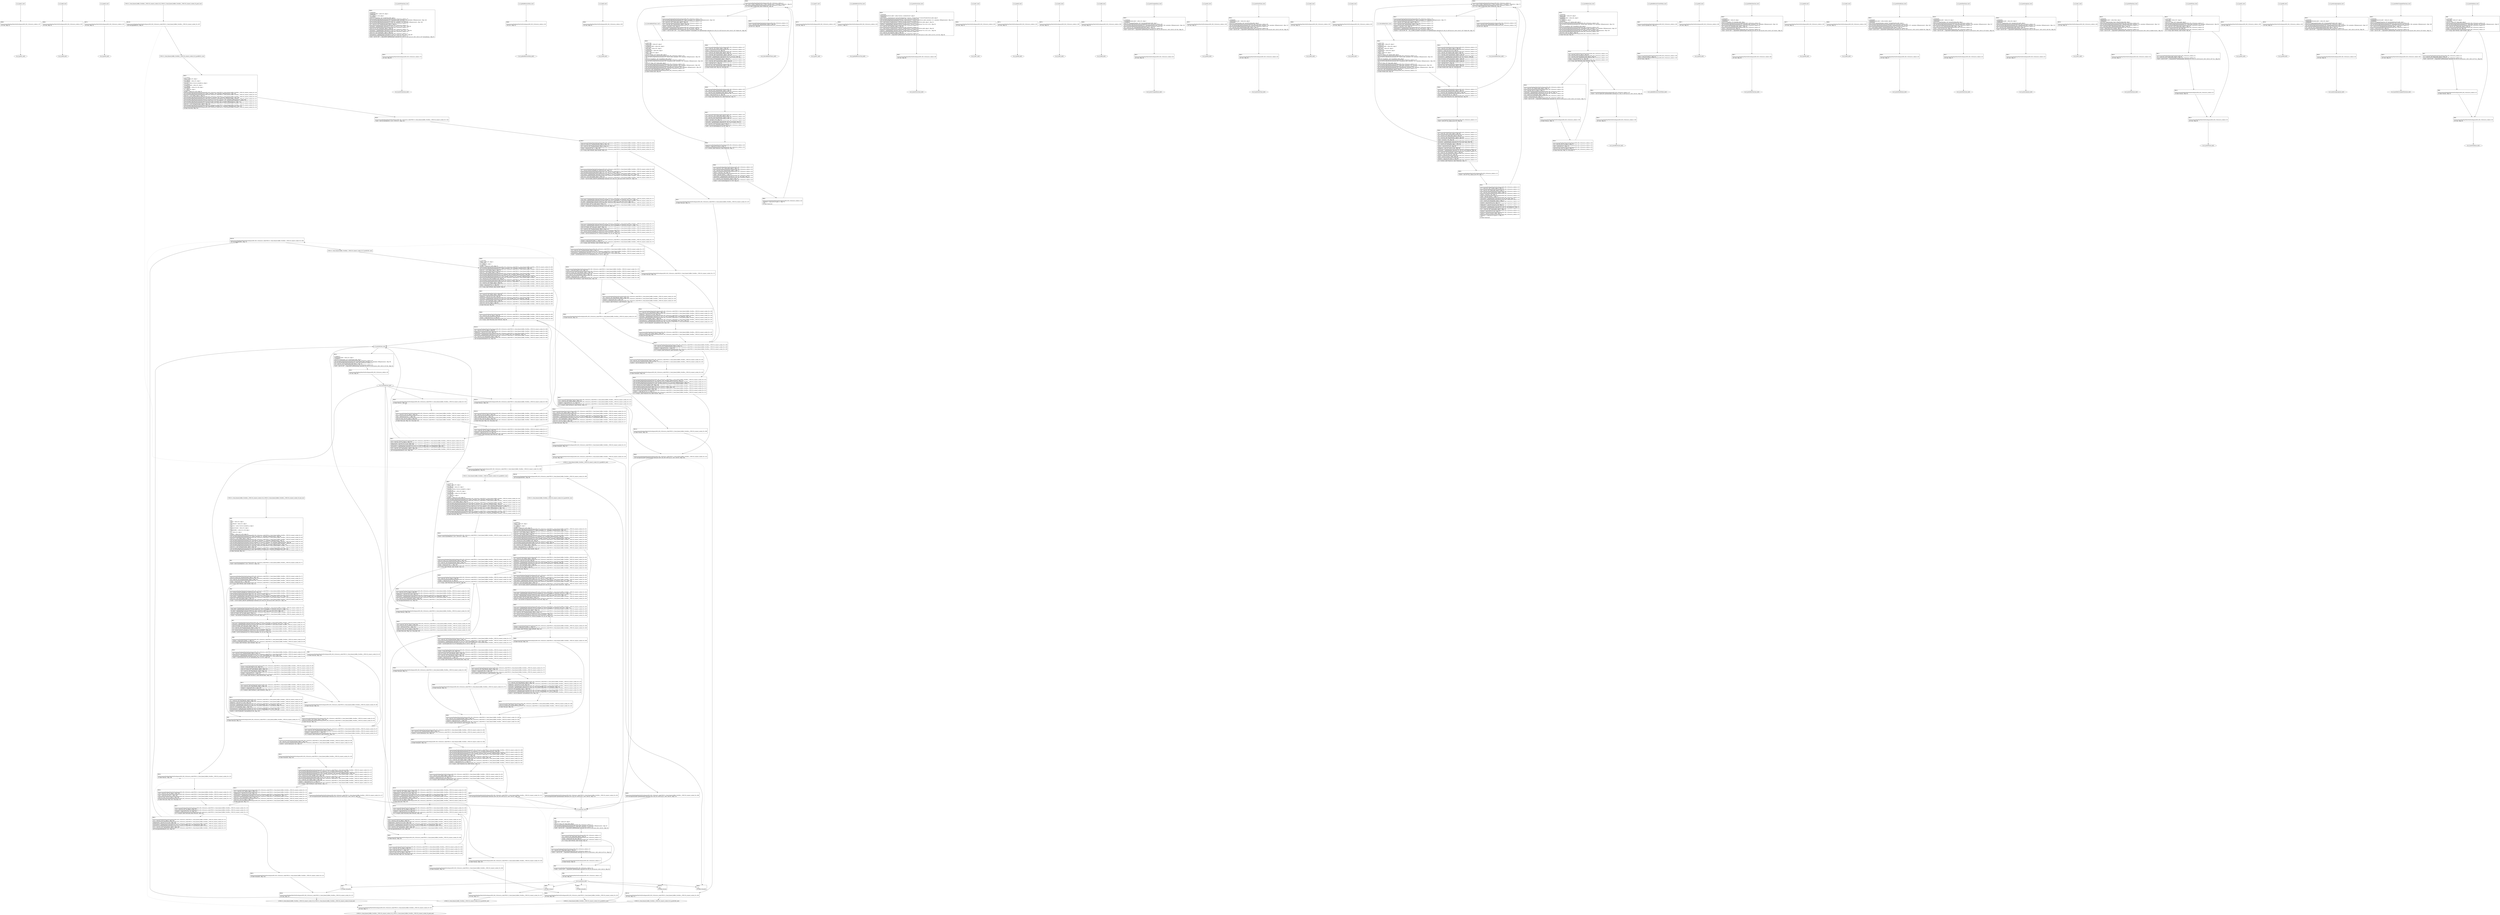 digraph "icfg graph" {
BBio_ll_good1_end [label="{io_ll_good1_end}"];
BBio_ll_bad6_end [label="{io_ll_bad6_end}"];
BBio_ll_good5_end [label="{io_ll_good5_end}"];
BBCWE121_Stack_Based_Buffer_Overflow__CWE129_connect_socket_03_ll_goodG2B2_end [label="{CWE121_Stack_Based_Buffer_Overflow__CWE129_connect_socket_03_ll_goodG2B2_end}"];
BBio_ll_printWcharLine_end [label="{io_ll_printWcharLine_end}"];
BBio_ll_globalReturnsFalse_end [label="{io_ll_globalReturnsFalse_end}"];
BBio_ll_bad8_end [label="{io_ll_bad8_end}"];
BBio_ll_decodeHexWChars_end [label="{io_ll_decodeHexWChars_end}"];
BBio_ll_good7_end [label="{io_ll_good7_end}"];
BBio_ll_globalReturnsTrue_end [label="{io_ll_globalReturnsTrue_end}"];
BBio_ll_printStructLine_end [label="{io_ll_printStructLine_end}"];
BBio_ll_bad7_end [label="{io_ll_bad7_end}"];
BBio_ll_good6_end [label="{io_ll_good6_end}"];
BBio_ll_bad2_end [label="{io_ll_bad2_end}"];
BBio_ll_bad9_end [label="{io_ll_bad9_end}"];
BBio_ll_printUnsignedLine_end [label="{io_ll_printUnsignedLine_end}"];
BBio_ll_good4_end [label="{io_ll_good4_end}"];
BBio_ll_printSizeTLine_end [label="{io_ll_printSizeTLine_end}"];
BBio_ll_bad5_end [label="{io_ll_bad5_end}"];
BBio_ll_printLine_end [label="{io_ll_printLine_end}"];
BBio_ll_bad4_end [label="{io_ll_bad4_end}"];
BBio_ll_decodeHexChars_end [label="{io_ll_decodeHexChars_end}"];
BBCWE121_Stack_Based_Buffer_Overflow__CWE129_connect_socket_03_ll_goodB2G1_end [label="{CWE121_Stack_Based_Buffer_Overflow__CWE129_connect_socket_03_ll_goodB2G1_end}"];
BBio_ll_printBytesLine_end [label="{io_ll_printBytesLine_end}"];
BBio_ll_globalReturnsTrueOrFalse_end [label="{io_ll_globalReturnsTrueOrFalse_end}"];
BBCWE121_Stack_Based_Buffer_Overflow__CWE129_connect_socket_03_ll_goodG2B1_end [label="{CWE121_Stack_Based_Buffer_Overflow__CWE129_connect_socket_03_ll_goodG2B1_end}"];
BBio_ll_good3_end [label="{io_ll_good3_end}"];
BBCWE121_Stack_Based_Buffer_Overflow__CWE129_connect_socket_03_ll_CWE121_Stack_Based_Buffer_Overflow__CWE129_connect_socket_03_good_end [label="{CWE121_Stack_Based_Buffer_Overflow__CWE129_connect_socket_03_ll_CWE121_Stack_Based_Buffer_Overflow__CWE129_connect_socket_03_good_end}"];
BBio_ll_printHexCharLine_end [label="{io_ll_printHexCharLine_end}"];
BBio_ll_good9_end [label="{io_ll_good9_end}"];
BBCWE121_Stack_Based_Buffer_Overflow__CWE129_connect_socket_03_ll_goodB2G2_end [label="{CWE121_Stack_Based_Buffer_Overflow__CWE129_connect_socket_03_ll_goodB2G2_end}"];
BBio_ll_bad3_end [label="{io_ll_bad3_end}"];
BBio_ll_printDoubleLine_end [label="{io_ll_printDoubleLine_end}"];
BBio_ll_printShortLine_end [label="{io_ll_printShortLine_end}"];
BBio_ll_printLongLine_end [label="{io_ll_printLongLine_end}"];
BBio_ll_bad1_end [label="{io_ll_bad1_end}"];
BBCWE121_Stack_Based_Buffer_Overflow__CWE129_connect_socket_03_ll_CWE121_Stack_Based_Buffer_Overflow__CWE129_connect_socket_03_bad_end [label="{CWE121_Stack_Based_Buffer_Overflow__CWE129_connect_socket_03_ll_CWE121_Stack_Based_Buffer_Overflow__CWE129_connect_socket_03_bad_end}"];
BBio_ll_printFloatLine_end [label="{io_ll_printFloatLine_end}"];
BBio_ll_printWLine_end [label="{io_ll_printWLine_end}"];
BBio_ll_good2_end [label="{io_ll_good2_end}"];
BBio_ll_printIntLine_end [label="{io_ll_printIntLine_end}"];
BBio_ll_good8_end [label="{io_ll_good8_end}"];
BBio_ll_printLongLongLine_end [label="{io_ll_printLongLongLine_end}"];
BBio_ll_printHexUnsignedCharLine_end [label="{io_ll_printHexUnsignedCharLine_end}"];
BBio_ll_printSinkLine_end [label="{io_ll_printSinkLine_end}"];
BBio_ll_good1_start [label="{io_ll_good1_start}", shape=record];
io_ll_good1BB69 [label="{BB69:\l\l/home/raoxue/Desktop/MemVerif/workspace/000_062_518/source_code/io.c:187\l
  ret void, !dbg !52\l
}", shape=record];
BBio_ll_bad6_start [label="{io_ll_bad6_start}", shape=record];
io_ll_bad6BB83 [label="{BB83:\l\l/home/raoxue/Desktop/MemVerif/workspace/000_062_518/source_code/io.c:203\l
  ret void, !dbg !52\l
}", shape=record];
BBio_ll_good5_start [label="{io_ll_good5_start}", shape=record];
io_ll_good5BB73 [label="{BB73:\l\l/home/raoxue/Desktop/MemVerif/workspace/000_062_518/source_code/io.c:191\l
  ret void, !dbg !52\l
}", shape=record];
BBCWE121_Stack_Based_Buffer_Overflow__CWE129_connect_socket_03_ll_goodG2B2_start [label="{CWE121_Stack_Based_Buffer_Overflow__CWE129_connect_socket_03_ll_goodG2B2_start}", shape=record];
CWE121_Stack_Based_Buffer_Overflow__CWE129_connect_socket_03_ll_goodG2B2BB96 [label="{BB96:\l\l/:115922568\l
  %data = alloca i32, align 4\l
/:115922568\l
  %i = alloca i32, align 4\l
/:115922568\l
  %buffer = alloca [10 x i32], align 16\l
/home/raoxue/Desktop/MemVerif/workspace/000_062_518/source_code/CWE121_Stack_Based_Buffer_Overflow__CWE129_connect_socket_03.c:362\l
  call void @llvm.dbg.declare(metadata i32* %data, metadata !459, metadata !DIExpression()), !dbg !460\l
/home/raoxue/Desktop/MemVerif/workspace/000_062_518/source_code/CWE121_Stack_Based_Buffer_Overflow__CWE129_connect_socket_03.c:364\l
  store i32 -1, i32* %data, align 4, !dbg !70\l
/home/raoxue/Desktop/MemVerif/workspace/000_062_518/source_code/CWE121_Stack_Based_Buffer_Overflow__CWE129_connect_socket_03.c:369\l
  store i32 7, i32* %data, align 4, !dbg !71\l
/home/raoxue/Desktop/MemVerif/workspace/000_062_518/source_code/CWE121_Stack_Based_Buffer_Overflow__CWE129_connect_socket_03.c:374\l
  call void @llvm.dbg.declare(metadata i32* %i, metadata !465, metadata !DIExpression()), !dbg !469\l
/home/raoxue/Desktop/MemVerif/workspace/000_062_518/source_code/CWE121_Stack_Based_Buffer_Overflow__CWE129_connect_socket_03.c:375\l
  call void @llvm.dbg.declare(metadata [10 x i32]* %buffer, metadata !470, metadata !DIExpression()), !dbg !471\l
/home/raoxue/Desktop/MemVerif/workspace/000_062_518/source_code/CWE121_Stack_Based_Buffer_Overflow__CWE129_connect_socket_03.c:375\l
  %0 = bitcast [10 x i32]* %buffer to i8*, !dbg !83\l
/home/raoxue/Desktop/MemVerif/workspace/000_062_518/source_code/CWE121_Stack_Based_Buffer_Overflow__CWE129_connect_socket_03.c:375\l
  call void @llvm.memset.p0i8.i64(i8* align 16 %0, i8 0, i64 40, i1 false), !dbg !83\l
/home/raoxue/Desktop/MemVerif/workspace/000_062_518/source_code/CWE121_Stack_Based_Buffer_Overflow__CWE129_connect_socket_03.c:378\l
  %1 = load i32, i32* %data, align 4, !dbg !84\l
/home/raoxue/Desktop/MemVerif/workspace/000_062_518/source_code/CWE121_Stack_Based_Buffer_Overflow__CWE129_connect_socket_03.c:378\l
  %cmp = icmp sge i32 %1, 0, !dbg !86\l
/home/raoxue/Desktop/MemVerif/workspace/000_062_518/source_code/CWE121_Stack_Based_Buffer_Overflow__CWE129_connect_socket_03.c:378\l
  br i1 %cmp, label %if.then, label %if.else, !dbg !87\l
}", shape=record];
CWE121_Stack_Based_Buffer_Overflow__CWE129_connect_socket_03_ll_goodG2B2BB97 [label="{BB97:\l\l/home/raoxue/Desktop/MemVerif/workspace/000_062_518/source_code/CWE121_Stack_Based_Buffer_Overflow__CWE129_connect_socket_03.c:380\l
  %2 = load i32, i32* %data, align 4, !dbg !88\l
/home/raoxue/Desktop/MemVerif/workspace/000_062_518/source_code/CWE121_Stack_Based_Buffer_Overflow__CWE129_connect_socket_03.c:380\l
  %idxprom = sext i32 %2 to i64, !dbg !90\l
/home/raoxue/Desktop/MemVerif/workspace/000_062_518/source_code/CWE121_Stack_Based_Buffer_Overflow__CWE129_connect_socket_03.c:380\l
  %arrayidx = getelementptr inbounds [10 x i32], [10 x i32]* %buffer, i64 0, i64 %idxprom, !dbg !90\l
/home/raoxue/Desktop/MemVerif/workspace/000_062_518/source_code/CWE121_Stack_Based_Buffer_Overflow__CWE129_connect_socket_03.c:380\l
  store i32 1, i32* %arrayidx, align 4, !dbg !91\l
/home/raoxue/Desktop/MemVerif/workspace/000_062_518/source_code/CWE121_Stack_Based_Buffer_Overflow__CWE129_connect_socket_03.c:382\l
  store i32 0, i32* %i, align 4, !dbg !92\l
/home/raoxue/Desktop/MemVerif/workspace/000_062_518/source_code/CWE121_Stack_Based_Buffer_Overflow__CWE129_connect_socket_03.c:382\l
  br label %for.cond, !dbg !94\l
}", shape=record];
CWE121_Stack_Based_Buffer_Overflow__CWE129_connect_socket_03_ll_goodG2B2BB99 [label="{BB99:\l\l/home/raoxue/Desktop/MemVerif/workspace/000_062_518/source_code/CWE121_Stack_Based_Buffer_Overflow__CWE129_connect_socket_03.c:382\l
  %3 = load i32, i32* %i, align 4, !dbg !95\l
/home/raoxue/Desktop/MemVerif/workspace/000_062_518/source_code/CWE121_Stack_Based_Buffer_Overflow__CWE129_connect_socket_03.c:382\l
  %cmp1 = icmp slt i32 %3, 10, !dbg !97\l
/home/raoxue/Desktop/MemVerif/workspace/000_062_518/source_code/CWE121_Stack_Based_Buffer_Overflow__CWE129_connect_socket_03.c:382\l
  br i1 %cmp1, label %for.body, label %for.end, !dbg !98\l
}", shape=record];
CWE121_Stack_Based_Buffer_Overflow__CWE129_connect_socket_03_ll_goodG2B2BB100 [label="{BB100:\l\l/home/raoxue/Desktop/MemVerif/workspace/000_062_518/source_code/CWE121_Stack_Based_Buffer_Overflow__CWE129_connect_socket_03.c:384\l
  %4 = load i32, i32* %i, align 4, !dbg !99\l
/home/raoxue/Desktop/MemVerif/workspace/000_062_518/source_code/CWE121_Stack_Based_Buffer_Overflow__CWE129_connect_socket_03.c:384\l
  %idxprom2 = sext i32 %4 to i64, !dbg !101\l
/home/raoxue/Desktop/MemVerif/workspace/000_062_518/source_code/CWE121_Stack_Based_Buffer_Overflow__CWE129_connect_socket_03.c:384\l
  %arrayidx3 = getelementptr inbounds [10 x i32], [10 x i32]* %buffer, i64 0, i64 %idxprom2, !dbg !101\l
/home/raoxue/Desktop/MemVerif/workspace/000_062_518/source_code/CWE121_Stack_Based_Buffer_Overflow__CWE129_connect_socket_03.c:384\l
  %5 = load i32, i32* %arrayidx3, align 4, !dbg !101\l
/home/raoxue/Desktop/MemVerif/workspace/000_062_518/source_code/CWE121_Stack_Based_Buffer_Overflow__CWE129_connect_socket_03.c:384\l
  call void @printIntLine(i32 %5), !dbg !102\l
}", shape=record];
CWE121_Stack_Based_Buffer_Overflow__CWE129_connect_socket_03_ll_goodG2B2BB100 [label="{BB100:\l\l/home/raoxue/Desktop/MemVerif/workspace/000_062_518/source_code/CWE121_Stack_Based_Buffer_Overflow__CWE129_connect_socket_03.c:384\l
  %4 = load i32, i32* %i, align 4, !dbg !99\l
/home/raoxue/Desktop/MemVerif/workspace/000_062_518/source_code/CWE121_Stack_Based_Buffer_Overflow__CWE129_connect_socket_03.c:384\l
  %idxprom2 = sext i32 %4 to i64, !dbg !101\l
/home/raoxue/Desktop/MemVerif/workspace/000_062_518/source_code/CWE121_Stack_Based_Buffer_Overflow__CWE129_connect_socket_03.c:384\l
  %arrayidx3 = getelementptr inbounds [10 x i32], [10 x i32]* %buffer, i64 0, i64 %idxprom2, !dbg !101\l
/home/raoxue/Desktop/MemVerif/workspace/000_062_518/source_code/CWE121_Stack_Based_Buffer_Overflow__CWE129_connect_socket_03.c:384\l
  %5 = load i32, i32* %arrayidx3, align 4, !dbg !101\l
/home/raoxue/Desktop/MemVerif/workspace/000_062_518/source_code/CWE121_Stack_Based_Buffer_Overflow__CWE129_connect_socket_03.c:384\l
  call void @printIntLine(i32 %5), !dbg !102\l
}", shape=record];
CWE121_Stack_Based_Buffer_Overflow__CWE129_connect_socket_03_ll_goodG2B2BB102 [label="{BB102:\l\l/home/raoxue/Desktop/MemVerif/workspace/000_062_518/source_code/CWE121_Stack_Based_Buffer_Overflow__CWE129_connect_socket_03.c:385\l
  br label %for.inc, !dbg !103\l
}", shape=record];
CWE121_Stack_Based_Buffer_Overflow__CWE129_connect_socket_03_ll_goodG2B2BB103 [label="{BB103:\l\l/home/raoxue/Desktop/MemVerif/workspace/000_062_518/source_code/CWE121_Stack_Based_Buffer_Overflow__CWE129_connect_socket_03.c:382\l
  %6 = load i32, i32* %i, align 4, !dbg !104\l
/home/raoxue/Desktop/MemVerif/workspace/000_062_518/source_code/CWE121_Stack_Based_Buffer_Overflow__CWE129_connect_socket_03.c:382\l
  %inc = add nsw i32 %6, 1, !dbg !104\l
/home/raoxue/Desktop/MemVerif/workspace/000_062_518/source_code/CWE121_Stack_Based_Buffer_Overflow__CWE129_connect_socket_03.c:382\l
  store i32 %inc, i32* %i, align 4, !dbg !104\l
/home/raoxue/Desktop/MemVerif/workspace/000_062_518/source_code/CWE121_Stack_Based_Buffer_Overflow__CWE129_connect_socket_03.c:382\l
  br label %for.cond, !dbg !105, !llvm.loop !106\l
}", shape=record];
CWE121_Stack_Based_Buffer_Overflow__CWE129_connect_socket_03_ll_goodG2B2BB101 [label="{BB101:\l\l/home/raoxue/Desktop/MemVerif/workspace/000_062_518/source_code/CWE121_Stack_Based_Buffer_Overflow__CWE129_connect_socket_03.c:386\l
  br label %if.end, !dbg !109\l
}", shape=record];
CWE121_Stack_Based_Buffer_Overflow__CWE129_connect_socket_03_ll_goodG2B2BB98 [label="{BB98:\l\l/home/raoxue/Desktop/MemVerif/workspace/000_062_518/source_code/CWE121_Stack_Based_Buffer_Overflow__CWE129_connect_socket_03.c:389\l
  call void @printLine(i8* getelementptr inbounds ([32 x i8], [32 x i8]* @.str.1, i64 0, i64 0)), !dbg !110\l
}", shape=record];
CWE121_Stack_Based_Buffer_Overflow__CWE129_connect_socket_03_ll_goodG2B2BB98 [label="{BB98:\l\l/home/raoxue/Desktop/MemVerif/workspace/000_062_518/source_code/CWE121_Stack_Based_Buffer_Overflow__CWE129_connect_socket_03.c:389\l
  call void @printLine(i8* getelementptr inbounds ([32 x i8], [32 x i8]* @.str.1, i64 0, i64 0)), !dbg !110\l
}", shape=record];
CWE121_Stack_Based_Buffer_Overflow__CWE129_connect_socket_03_ll_goodG2B2BB105 [label="{BB105:\l\l/:389\l
  br label %if.end\l
}", shape=record];
CWE121_Stack_Based_Buffer_Overflow__CWE129_connect_socket_03_ll_goodG2B2BB104 [label="{BB104:\l\l/home/raoxue/Desktop/MemVerif/workspace/000_062_518/source_code/CWE121_Stack_Based_Buffer_Overflow__CWE129_connect_socket_03.c:393\l
  ret void, !dbg !112\l
}", shape=record];
BBio_ll_printWcharLine_start [label="{io_ll_printWcharLine_start}", shape=record];
io_ll_printWcharLineBB28 [label="{BB28:\l\l/:209960960\l
  %wideChar.addr = alloca i32, align 4\l
/:209960960\l
  %s = alloca [2 x i32], align 4\l
/:209960960\l
  store i32 %wideChar, i32* %wideChar.addr, align 4\l
/home/raoxue/Desktop/MemVerif/workspace/000_062_518/source_code/io.c:70\l
  call void @llvm.dbg.declare(metadata i32* %wideChar.addr, metadata !162, metadata !DIExpression()), !dbg !163\l
/home/raoxue/Desktop/MemVerif/workspace/000_062_518/source_code/io.c:74\l
  call void @llvm.dbg.declare(metadata [2 x i32]* %s, metadata !164, metadata !DIExpression()), !dbg !168\l
/home/raoxue/Desktop/MemVerif/workspace/000_062_518/source_code/io.c:75\l
  %0 = load i32, i32* %wideChar.addr, align 4, !dbg !61\l
/home/raoxue/Desktop/MemVerif/workspace/000_062_518/source_code/io.c:75\l
  %arrayidx = getelementptr inbounds [2 x i32], [2 x i32]* %s, i64 0, i64 0, !dbg !62\l
/home/raoxue/Desktop/MemVerif/workspace/000_062_518/source_code/io.c:75\l
  store i32 %0, i32* %arrayidx, align 4, !dbg !63\l
/home/raoxue/Desktop/MemVerif/workspace/000_062_518/source_code/io.c:76\l
  %arrayidx1 = getelementptr inbounds [2 x i32], [2 x i32]* %s, i64 0, i64 1, !dbg !64\l
/home/raoxue/Desktop/MemVerif/workspace/000_062_518/source_code/io.c:76\l
  store i32 0, i32* %arrayidx1, align 4, !dbg !65\l
/home/raoxue/Desktop/MemVerif/workspace/000_062_518/source_code/io.c:77\l
  %arraydecay = getelementptr inbounds [2 x i32], [2 x i32]* %s, i64 0, i64 0, !dbg !66\l
/home/raoxue/Desktop/MemVerif/workspace/000_062_518/source_code/io.c:77\l
  %call = call i32 (i8*, ...) @printf(i8* getelementptr inbounds ([5 x i8], [5 x i8]* @.str.10, i64 0, i64 0), i32* %arraydecay), !dbg !67\l
}", shape=record];
io_ll_printWcharLineBB28 [label="{BB28:\l\l/:209960960\l
  %wideChar.addr = alloca i32, align 4\l
/:209960960\l
  %s = alloca [2 x i32], align 4\l
/:209960960\l
  store i32 %wideChar, i32* %wideChar.addr, align 4\l
/home/raoxue/Desktop/MemVerif/workspace/000_062_518/source_code/io.c:70\l
  call void @llvm.dbg.declare(metadata i32* %wideChar.addr, metadata !162, metadata !DIExpression()), !dbg !163\l
/home/raoxue/Desktop/MemVerif/workspace/000_062_518/source_code/io.c:74\l
  call void @llvm.dbg.declare(metadata [2 x i32]* %s, metadata !164, metadata !DIExpression()), !dbg !168\l
/home/raoxue/Desktop/MemVerif/workspace/000_062_518/source_code/io.c:75\l
  %0 = load i32, i32* %wideChar.addr, align 4, !dbg !61\l
/home/raoxue/Desktop/MemVerif/workspace/000_062_518/source_code/io.c:75\l
  %arrayidx = getelementptr inbounds [2 x i32], [2 x i32]* %s, i64 0, i64 0, !dbg !62\l
/home/raoxue/Desktop/MemVerif/workspace/000_062_518/source_code/io.c:75\l
  store i32 %0, i32* %arrayidx, align 4, !dbg !63\l
/home/raoxue/Desktop/MemVerif/workspace/000_062_518/source_code/io.c:76\l
  %arrayidx1 = getelementptr inbounds [2 x i32], [2 x i32]* %s, i64 0, i64 1, !dbg !64\l
/home/raoxue/Desktop/MemVerif/workspace/000_062_518/source_code/io.c:76\l
  store i32 0, i32* %arrayidx1, align 4, !dbg !65\l
/home/raoxue/Desktop/MemVerif/workspace/000_062_518/source_code/io.c:77\l
  %arraydecay = getelementptr inbounds [2 x i32], [2 x i32]* %s, i64 0, i64 0, !dbg !66\l
/home/raoxue/Desktop/MemVerif/workspace/000_062_518/source_code/io.c:77\l
  %call = call i32 (i8*, ...) @printf(i8* getelementptr inbounds ([5 x i8], [5 x i8]* @.str.10, i64 0, i64 0), i32* %arraydecay), !dbg !67\l
}", shape=record];
io_ll_printWcharLineBB29 [label="{BB29:\l\l/home/raoxue/Desktop/MemVerif/workspace/000_062_518/source_code/io.c:78\l
  ret void, !dbg !68\l
}", shape=record];
BBio_ll_globalReturnsFalse_start [label="{io_ll_globalReturnsFalse_start}", shape=record];
io_ll_globalReturnsFalseBB66 [label="{BB66:\l\l/home/raoxue/Desktop/MemVerif/workspace/000_062_518/source_code/io.c:163\l
  ret i32 0, !dbg !52\l
}", shape=record];
BBio_ll_bad8_start [label="{io_ll_bad8_start}", shape=record];
io_ll_bad8BB85 [label="{BB85:\l\l/home/raoxue/Desktop/MemVerif/workspace/000_062_518/source_code/io.c:205\l
  ret void, !dbg !52\l
}", shape=record];
BBio_ll_decodeHexWChars_start [label="{io_ll_decodeHexWChars_start}", shape=record];
io_ll_decodeHexWCharsBB55 [label="{BB55:\l\l/:118307400\l
  %bytes.addr = alloca i8*, align 8\l
/:118307400\l
  %numBytes.addr = alloca i64, align 8\l
/:118307400\l
  %hex.addr = alloca i32*, align 8\l
/:118307400\l
  %numWritten = alloca i64, align 8\l
/:118307400\l
  %byte = alloca i32, align 4\l
/:118307400\l
  store i8* %bytes, i8** %bytes.addr, align 8\l
/home/raoxue/Desktop/MemVerif/workspace/000_062_518/source_code/io.c:135\l
  call void @llvm.dbg.declare(metadata i8** %bytes.addr, metadata !290, metadata !DIExpression()), !dbg !291\l
/:135\l
  store i64 %numBytes, i64* %numBytes.addr, align 8\l
/home/raoxue/Desktop/MemVerif/workspace/000_062_518/source_code/io.c:135\l
  call void @llvm.dbg.declare(metadata i64* %numBytes.addr, metadata !292, metadata !DIExpression()), !dbg !293\l
/:135\l
  store i32* %hex, i32** %hex.addr, align 8\l
/home/raoxue/Desktop/MemVerif/workspace/000_062_518/source_code/io.c:135\l
  call void @llvm.dbg.declare(metadata i32** %hex.addr, metadata !294, metadata !DIExpression()), !dbg !295\l
/home/raoxue/Desktop/MemVerif/workspace/000_062_518/source_code/io.c:137\l
  call void @llvm.dbg.declare(metadata i64* %numWritten, metadata !296, metadata !DIExpression()), !dbg !297\l
/home/raoxue/Desktop/MemVerif/workspace/000_062_518/source_code/io.c:137\l
  store i64 0, i64* %numWritten, align 8, !dbg !65\l
/home/raoxue/Desktop/MemVerif/workspace/000_062_518/source_code/io.c:143\l
  br label %while.cond, !dbg !66\l
}", shape=record];
io_ll_decodeHexWCharsBB56 [label="{BB56:\l\l/home/raoxue/Desktop/MemVerif/workspace/000_062_518/source_code/io.c:143\l
  %0 = load i64, i64* %numWritten, align 8, !dbg !67\l
/home/raoxue/Desktop/MemVerif/workspace/000_062_518/source_code/io.c:143\l
  %1 = load i64, i64* %numBytes.addr, align 8, !dbg !68\l
/home/raoxue/Desktop/MemVerif/workspace/000_062_518/source_code/io.c:143\l
  %cmp = icmp ult i64 %0, %1, !dbg !69\l
/home/raoxue/Desktop/MemVerif/workspace/000_062_518/source_code/io.c:143\l
  br i1 %cmp, label %land.lhs.true, label %land.end, !dbg !70\l
}", shape=record];
io_ll_decodeHexWCharsBB57 [label="{BB57:\l\l/home/raoxue/Desktop/MemVerif/workspace/000_062_518/source_code/io.c:143\l
  %2 = load i32*, i32** %hex.addr, align 8, !dbg !71\l
/home/raoxue/Desktop/MemVerif/workspace/000_062_518/source_code/io.c:143\l
  %3 = load i64, i64* %numWritten, align 8, !dbg !72\l
/home/raoxue/Desktop/MemVerif/workspace/000_062_518/source_code/io.c:143\l
  %mul = mul i64 2, %3, !dbg !73\l
/home/raoxue/Desktop/MemVerif/workspace/000_062_518/source_code/io.c:143\l
  %arrayidx = getelementptr inbounds i32, i32* %2, i64 %mul, !dbg !71\l
/home/raoxue/Desktop/MemVerif/workspace/000_062_518/source_code/io.c:143\l
  %4 = load i32, i32* %arrayidx, align 4, !dbg !71\l
/home/raoxue/Desktop/MemVerif/workspace/000_062_518/source_code/io.c:143\l
  %call = call i32 @iswxdigit(i32 %4) #5, !dbg !74\l
}", shape=record];
io_ll_decodeHexWCharsBB57 [label="{BB57:\l\l/home/raoxue/Desktop/MemVerif/workspace/000_062_518/source_code/io.c:143\l
  %2 = load i32*, i32** %hex.addr, align 8, !dbg !71\l
/home/raoxue/Desktop/MemVerif/workspace/000_062_518/source_code/io.c:143\l
  %3 = load i64, i64* %numWritten, align 8, !dbg !72\l
/home/raoxue/Desktop/MemVerif/workspace/000_062_518/source_code/io.c:143\l
  %mul = mul i64 2, %3, !dbg !73\l
/home/raoxue/Desktop/MemVerif/workspace/000_062_518/source_code/io.c:143\l
  %arrayidx = getelementptr inbounds i32, i32* %2, i64 %mul, !dbg !71\l
/home/raoxue/Desktop/MemVerif/workspace/000_062_518/source_code/io.c:143\l
  %4 = load i32, i32* %arrayidx, align 4, !dbg !71\l
/home/raoxue/Desktop/MemVerif/workspace/000_062_518/source_code/io.c:143\l
  %call = call i32 @iswxdigit(i32 %4) #5, !dbg !74\l
}", shape=record];
io_ll_decodeHexWCharsBB59 [label="{BB59:\l\l/home/raoxue/Desktop/MemVerif/workspace/000_062_518/source_code/io.c:143\l
  %tobool = icmp ne i32 %call, 0, !dbg !74\l
/home/raoxue/Desktop/MemVerif/workspace/000_062_518/source_code/io.c:143\l
  br i1 %tobool, label %land.rhs, label %land.end, !dbg !75\l
}", shape=record];
io_ll_decodeHexWCharsBB60 [label="{BB60:\l\l/home/raoxue/Desktop/MemVerif/workspace/000_062_518/source_code/io.c:143\l
  %5 = load i32*, i32** %hex.addr, align 8, !dbg !76\l
/home/raoxue/Desktop/MemVerif/workspace/000_062_518/source_code/io.c:143\l
  %6 = load i64, i64* %numWritten, align 8, !dbg !77\l
/home/raoxue/Desktop/MemVerif/workspace/000_062_518/source_code/io.c:143\l
  %mul1 = mul i64 2, %6, !dbg !78\l
/home/raoxue/Desktop/MemVerif/workspace/000_062_518/source_code/io.c:143\l
  %add = add i64 %mul1, 1, !dbg !79\l
/home/raoxue/Desktop/MemVerif/workspace/000_062_518/source_code/io.c:143\l
  %arrayidx2 = getelementptr inbounds i32, i32* %5, i64 %add, !dbg !76\l
/home/raoxue/Desktop/MemVerif/workspace/000_062_518/source_code/io.c:143\l
  %7 = load i32, i32* %arrayidx2, align 4, !dbg !76\l
/home/raoxue/Desktop/MemVerif/workspace/000_062_518/source_code/io.c:143\l
  %call3 = call i32 @iswxdigit(i32 %7) #5, !dbg !80\l
}", shape=record];
io_ll_decodeHexWCharsBB60 [label="{BB60:\l\l/home/raoxue/Desktop/MemVerif/workspace/000_062_518/source_code/io.c:143\l
  %5 = load i32*, i32** %hex.addr, align 8, !dbg !76\l
/home/raoxue/Desktop/MemVerif/workspace/000_062_518/source_code/io.c:143\l
  %6 = load i64, i64* %numWritten, align 8, !dbg !77\l
/home/raoxue/Desktop/MemVerif/workspace/000_062_518/source_code/io.c:143\l
  %mul1 = mul i64 2, %6, !dbg !78\l
/home/raoxue/Desktop/MemVerif/workspace/000_062_518/source_code/io.c:143\l
  %add = add i64 %mul1, 1, !dbg !79\l
/home/raoxue/Desktop/MemVerif/workspace/000_062_518/source_code/io.c:143\l
  %arrayidx2 = getelementptr inbounds i32, i32* %5, i64 %add, !dbg !76\l
/home/raoxue/Desktop/MemVerif/workspace/000_062_518/source_code/io.c:143\l
  %7 = load i32, i32* %arrayidx2, align 4, !dbg !76\l
/home/raoxue/Desktop/MemVerif/workspace/000_062_518/source_code/io.c:143\l
  %call3 = call i32 @iswxdigit(i32 %7) #5, !dbg !80\l
}", shape=record];
io_ll_decodeHexWCharsBB61 [label="{BB61:\l\l/home/raoxue/Desktop/MemVerif/workspace/000_062_518/source_code/io.c:143\l
  %tobool4 = icmp ne i32 %call3, 0, !dbg !75\l
/:143\l
  br label %land.end\l
}", shape=record];
io_ll_decodeHexWCharsBB58 [label="{BB58:\l\l/home/raoxue/Desktop/MemVerif/workspace/000_062_518/source_code/io.c:0\l
  %8 = phi i1 [ false, %land.lhs.true ], [ false, %while.cond ], [ %tobool4, %land.rhs ], !dbg !81\l
/home/raoxue/Desktop/MemVerif/workspace/000_062_518/source_code/io.c:143\l
  br i1 %8, label %while.body, label %while.end, !dbg !66\l
}", shape=record];
io_ll_decodeHexWCharsBB62 [label="{BB62:\l\l/home/raoxue/Desktop/MemVerif/workspace/000_062_518/source_code/io.c:145\l
  call void @llvm.dbg.declare(metadata i32* %byte, metadata !314, metadata !DIExpression()), !dbg !316\l
/home/raoxue/Desktop/MemVerif/workspace/000_062_518/source_code/io.c:146\l
  %9 = load i32*, i32** %hex.addr, align 8, !dbg !85\l
/home/raoxue/Desktop/MemVerif/workspace/000_062_518/source_code/io.c:146\l
  %10 = load i64, i64* %numWritten, align 8, !dbg !86\l
/home/raoxue/Desktop/MemVerif/workspace/000_062_518/source_code/io.c:146\l
  %mul5 = mul i64 2, %10, !dbg !87\l
/home/raoxue/Desktop/MemVerif/workspace/000_062_518/source_code/io.c:146\l
  %arrayidx6 = getelementptr inbounds i32, i32* %9, i64 %mul5, !dbg !85\l
/home/raoxue/Desktop/MemVerif/workspace/000_062_518/source_code/io.c:146\l
  %call7 = call i32 (i32*, i32*, ...) @__isoc99_swscanf(i32* %arrayidx6, i32* getelementptr inbounds ([5 x i32], [5 x i32]* @.str.16, i64 0, i64 0), i32* %byte) #5, !dbg !88\l
}", shape=record];
io_ll_decodeHexWCharsBB62 [label="{BB62:\l\l/home/raoxue/Desktop/MemVerif/workspace/000_062_518/source_code/io.c:145\l
  call void @llvm.dbg.declare(metadata i32* %byte, metadata !314, metadata !DIExpression()), !dbg !316\l
/home/raoxue/Desktop/MemVerif/workspace/000_062_518/source_code/io.c:146\l
  %9 = load i32*, i32** %hex.addr, align 8, !dbg !85\l
/home/raoxue/Desktop/MemVerif/workspace/000_062_518/source_code/io.c:146\l
  %10 = load i64, i64* %numWritten, align 8, !dbg !86\l
/home/raoxue/Desktop/MemVerif/workspace/000_062_518/source_code/io.c:146\l
  %mul5 = mul i64 2, %10, !dbg !87\l
/home/raoxue/Desktop/MemVerif/workspace/000_062_518/source_code/io.c:146\l
  %arrayidx6 = getelementptr inbounds i32, i32* %9, i64 %mul5, !dbg !85\l
/home/raoxue/Desktop/MemVerif/workspace/000_062_518/source_code/io.c:146\l
  %call7 = call i32 (i32*, i32*, ...) @__isoc99_swscanf(i32* %arrayidx6, i32* getelementptr inbounds ([5 x i32], [5 x i32]* @.str.16, i64 0, i64 0), i32* %byte) #5, !dbg !88\l
}", shape=record];
io_ll_decodeHexWCharsBB64 [label="{BB64:\l\l/home/raoxue/Desktop/MemVerif/workspace/000_062_518/source_code/io.c:147\l
  %11 = load i32, i32* %byte, align 4, !dbg !89\l
/home/raoxue/Desktop/MemVerif/workspace/000_062_518/source_code/io.c:147\l
  %conv = trunc i32 %11 to i8, !dbg !90\l
/home/raoxue/Desktop/MemVerif/workspace/000_062_518/source_code/io.c:147\l
  %12 = load i8*, i8** %bytes.addr, align 8, !dbg !91\l
/home/raoxue/Desktop/MemVerif/workspace/000_062_518/source_code/io.c:147\l
  %13 = load i64, i64* %numWritten, align 8, !dbg !92\l
/home/raoxue/Desktop/MemVerif/workspace/000_062_518/source_code/io.c:147\l
  %arrayidx8 = getelementptr inbounds i8, i8* %12, i64 %13, !dbg !91\l
/home/raoxue/Desktop/MemVerif/workspace/000_062_518/source_code/io.c:147\l
  store i8 %conv, i8* %arrayidx8, align 1, !dbg !93\l
/home/raoxue/Desktop/MemVerif/workspace/000_062_518/source_code/io.c:148\l
  %14 = load i64, i64* %numWritten, align 8, !dbg !94\l
/home/raoxue/Desktop/MemVerif/workspace/000_062_518/source_code/io.c:148\l
  %inc = add i64 %14, 1, !dbg !94\l
/home/raoxue/Desktop/MemVerif/workspace/000_062_518/source_code/io.c:148\l
  store i64 %inc, i64* %numWritten, align 8, !dbg !94\l
/home/raoxue/Desktop/MemVerif/workspace/000_062_518/source_code/io.c:143\l
  br label %while.cond, !dbg !66, !llvm.loop !95\l
}", shape=record];
io_ll_decodeHexWCharsBB63 [label="{BB63:\l\l/home/raoxue/Desktop/MemVerif/workspace/000_062_518/source_code/io.c:151\l
  %15 = load i64, i64* %numWritten, align 8, !dbg !98\l
/home/raoxue/Desktop/MemVerif/workspace/000_062_518/source_code/io.c:151\l
  ret i64 %15, !dbg !99\l
}", shape=record];
BBio_ll_good7_start [label="{io_ll_good7_start}", shape=record];
io_ll_good7BB75 [label="{BB75:\l\l/home/raoxue/Desktop/MemVerif/workspace/000_062_518/source_code/io.c:193\l
  ret void, !dbg !52\l
}", shape=record];
BBio_ll_globalReturnsTrue_start [label="{io_ll_globalReturnsTrue_start}", shape=record];
io_ll_globalReturnsTrueBB65 [label="{BB65:\l\l/home/raoxue/Desktop/MemVerif/workspace/000_062_518/source_code/io.c:158\l
  ret i32 1, !dbg !52\l
}", shape=record];
BBio_ll_printStructLine_start [label="{io_ll_printStructLine_start}", shape=record];
io_ll_printStructLineBB36 [label="{BB36:\l\l/:209960960\l
  %structTwoIntsStruct.addr = alloca %struct._twoIntsStruct*, align 8\l
/:209960960\l
  store %struct._twoIntsStruct* %structTwoIntsStruct, %struct._twoIntsStruct** %structTwoIntsStruct.addr, align 8\l
/home/raoxue/Desktop/MemVerif/workspace/000_062_518/source_code/io.c:95\l
  call void @llvm.dbg.declare(metadata %struct._twoIntsStruct** %structTwoIntsStruct.addr, metadata !212, metadata !DIExpression()), !dbg !213\l
/home/raoxue/Desktop/MemVerif/workspace/000_062_518/source_code/io.c:97\l
  %0 = load %struct._twoIntsStruct*, %struct._twoIntsStruct** %structTwoIntsStruct.addr, align 8, !dbg !61\l
/home/raoxue/Desktop/MemVerif/workspace/000_062_518/source_code/io.c:97\l
  %intOne = getelementptr inbounds %struct._twoIntsStruct, %struct._twoIntsStruct* %0, i32 0, i32 0, !dbg !62\l
/home/raoxue/Desktop/MemVerif/workspace/000_062_518/source_code/io.c:97\l
  %1 = load i32, i32* %intOne, align 4, !dbg !62\l
/home/raoxue/Desktop/MemVerif/workspace/000_062_518/source_code/io.c:97\l
  %2 = load %struct._twoIntsStruct*, %struct._twoIntsStruct** %structTwoIntsStruct.addr, align 8, !dbg !63\l
/home/raoxue/Desktop/MemVerif/workspace/000_062_518/source_code/io.c:97\l
  %intTwo = getelementptr inbounds %struct._twoIntsStruct, %struct._twoIntsStruct* %2, i32 0, i32 1, !dbg !64\l
/home/raoxue/Desktop/MemVerif/workspace/000_062_518/source_code/io.c:97\l
  %3 = load i32, i32* %intTwo, align 4, !dbg !64\l
/home/raoxue/Desktop/MemVerif/workspace/000_062_518/source_code/io.c:97\l
  %call = call i32 (i8*, ...) @printf(i8* getelementptr inbounds ([10 x i8], [10 x i8]* @.str.13, i64 0, i64 0), i32 %1, i32 %3), !dbg !65\l
}", shape=record];
io_ll_printStructLineBB36 [label="{BB36:\l\l/:209960960\l
  %structTwoIntsStruct.addr = alloca %struct._twoIntsStruct*, align 8\l
/:209960960\l
  store %struct._twoIntsStruct* %structTwoIntsStruct, %struct._twoIntsStruct** %structTwoIntsStruct.addr, align 8\l
/home/raoxue/Desktop/MemVerif/workspace/000_062_518/source_code/io.c:95\l
  call void @llvm.dbg.declare(metadata %struct._twoIntsStruct** %structTwoIntsStruct.addr, metadata !212, metadata !DIExpression()), !dbg !213\l
/home/raoxue/Desktop/MemVerif/workspace/000_062_518/source_code/io.c:97\l
  %0 = load %struct._twoIntsStruct*, %struct._twoIntsStruct** %structTwoIntsStruct.addr, align 8, !dbg !61\l
/home/raoxue/Desktop/MemVerif/workspace/000_062_518/source_code/io.c:97\l
  %intOne = getelementptr inbounds %struct._twoIntsStruct, %struct._twoIntsStruct* %0, i32 0, i32 0, !dbg !62\l
/home/raoxue/Desktop/MemVerif/workspace/000_062_518/source_code/io.c:97\l
  %1 = load i32, i32* %intOne, align 4, !dbg !62\l
/home/raoxue/Desktop/MemVerif/workspace/000_062_518/source_code/io.c:97\l
  %2 = load %struct._twoIntsStruct*, %struct._twoIntsStruct** %structTwoIntsStruct.addr, align 8, !dbg !63\l
/home/raoxue/Desktop/MemVerif/workspace/000_062_518/source_code/io.c:97\l
  %intTwo = getelementptr inbounds %struct._twoIntsStruct, %struct._twoIntsStruct* %2, i32 0, i32 1, !dbg !64\l
/home/raoxue/Desktop/MemVerif/workspace/000_062_518/source_code/io.c:97\l
  %3 = load i32, i32* %intTwo, align 4, !dbg !64\l
/home/raoxue/Desktop/MemVerif/workspace/000_062_518/source_code/io.c:97\l
  %call = call i32 (i8*, ...) @printf(i8* getelementptr inbounds ([10 x i8], [10 x i8]* @.str.13, i64 0, i64 0), i32 %1, i32 %3), !dbg !65\l
}", shape=record];
io_ll_printStructLineBB37 [label="{BB37:\l\l/home/raoxue/Desktop/MemVerif/workspace/000_062_518/source_code/io.c:98\l
  ret void, !dbg !66\l
}", shape=record];
BBio_ll_bad7_start [label="{io_ll_bad7_start}", shape=record];
io_ll_bad7BB84 [label="{BB84:\l\l/home/raoxue/Desktop/MemVerif/workspace/000_062_518/source_code/io.c:204\l
  ret void, !dbg !52\l
}", shape=record];
BBio_ll_good6_start [label="{io_ll_good6_start}", shape=record];
io_ll_good6BB74 [label="{BB74:\l\l/home/raoxue/Desktop/MemVerif/workspace/000_062_518/source_code/io.c:192\l
  ret void, !dbg !52\l
}", shape=record];
BBio_ll_bad2_start [label="{io_ll_bad2_start}", shape=record];
io_ll_bad2BB79 [label="{BB79:\l\l/home/raoxue/Desktop/MemVerif/workspace/000_062_518/source_code/io.c:199\l
  ret void, !dbg !52\l
}", shape=record];
BBio_ll_bad9_start [label="{io_ll_bad9_start}", shape=record];
io_ll_bad9BB86 [label="{BB86:\l\l/home/raoxue/Desktop/MemVerif/workspace/000_062_518/source_code/io.c:206\l
  ret void, !dbg !52\l
}", shape=record];
BBio_ll_printUnsignedLine_start [label="{io_ll_printUnsignedLine_start}", shape=record];
io_ll_printUnsignedLineBB30 [label="{BB30:\l\l/:118468440\l
  %unsignedNumber.addr = alloca i32, align 4\l
/:118468440\l
  store i32 %unsignedNumber, i32* %unsignedNumber.addr, align 4\l
/home/raoxue/Desktop/MemVerif/workspace/000_062_518/source_code/io.c:80\l
  call void @llvm.dbg.declare(metadata i32* %unsignedNumber.addr, metadata !180, metadata !DIExpression()), !dbg !181\l
/home/raoxue/Desktop/MemVerif/workspace/000_062_518/source_code/io.c:82\l
  %0 = load i32, i32* %unsignedNumber.addr, align 4, !dbg !54\l
/home/raoxue/Desktop/MemVerif/workspace/000_062_518/source_code/io.c:82\l
  %call = call i32 (i8*, ...) @printf(i8* getelementptr inbounds ([4 x i8], [4 x i8]* @.str.11, i64 0, i64 0), i32 %0), !dbg !55\l
}", shape=record];
io_ll_printUnsignedLineBB30 [label="{BB30:\l\l/:118468440\l
  %unsignedNumber.addr = alloca i32, align 4\l
/:118468440\l
  store i32 %unsignedNumber, i32* %unsignedNumber.addr, align 4\l
/home/raoxue/Desktop/MemVerif/workspace/000_062_518/source_code/io.c:80\l
  call void @llvm.dbg.declare(metadata i32* %unsignedNumber.addr, metadata !180, metadata !DIExpression()), !dbg !181\l
/home/raoxue/Desktop/MemVerif/workspace/000_062_518/source_code/io.c:82\l
  %0 = load i32, i32* %unsignedNumber.addr, align 4, !dbg !54\l
/home/raoxue/Desktop/MemVerif/workspace/000_062_518/source_code/io.c:82\l
  %call = call i32 (i8*, ...) @printf(i8* getelementptr inbounds ([4 x i8], [4 x i8]* @.str.11, i64 0, i64 0), i32 %0), !dbg !55\l
}", shape=record];
io_ll_printUnsignedLineBB31 [label="{BB31:\l\l/home/raoxue/Desktop/MemVerif/workspace/000_062_518/source_code/io.c:83\l
  ret void, !dbg !56\l
}", shape=record];
BBio_ll_good4_start [label="{io_ll_good4_start}", shape=record];
io_ll_good4BB72 [label="{BB72:\l\l/home/raoxue/Desktop/MemVerif/workspace/000_062_518/source_code/io.c:190\l
  ret void, !dbg !52\l
}", shape=record];
BBio_ll_printSizeTLine_start [label="{io_ll_printSizeTLine_start}", shape=record];
io_ll_printSizeTLineBB24 [label="{BB24:\l\l/:209960960\l
  %sizeTNumber.addr = alloca i64, align 8\l
/:209960960\l
  store i64 %sizeTNumber, i64* %sizeTNumber.addr, align 8\l
/home/raoxue/Desktop/MemVerif/workspace/000_062_518/source_code/io.c:60\l
  call void @llvm.dbg.declare(metadata i64* %sizeTNumber.addr, metadata !146, metadata !DIExpression()), !dbg !147\l
/home/raoxue/Desktop/MemVerif/workspace/000_062_518/source_code/io.c:62\l
  %0 = load i64, i64* %sizeTNumber.addr, align 8, !dbg !57\l
/home/raoxue/Desktop/MemVerif/workspace/000_062_518/source_code/io.c:62\l
  %call = call i32 (i8*, ...) @printf(i8* getelementptr inbounds ([5 x i8], [5 x i8]* @.str.8, i64 0, i64 0), i64 %0), !dbg !58\l
}", shape=record];
io_ll_printSizeTLineBB24 [label="{BB24:\l\l/:209960960\l
  %sizeTNumber.addr = alloca i64, align 8\l
/:209960960\l
  store i64 %sizeTNumber, i64* %sizeTNumber.addr, align 8\l
/home/raoxue/Desktop/MemVerif/workspace/000_062_518/source_code/io.c:60\l
  call void @llvm.dbg.declare(metadata i64* %sizeTNumber.addr, metadata !146, metadata !DIExpression()), !dbg !147\l
/home/raoxue/Desktop/MemVerif/workspace/000_062_518/source_code/io.c:62\l
  %0 = load i64, i64* %sizeTNumber.addr, align 8, !dbg !57\l
/home/raoxue/Desktop/MemVerif/workspace/000_062_518/source_code/io.c:62\l
  %call = call i32 (i8*, ...) @printf(i8* getelementptr inbounds ([5 x i8], [5 x i8]* @.str.8, i64 0, i64 0), i64 %0), !dbg !58\l
}", shape=record];
io_ll_printSizeTLineBB25 [label="{BB25:\l\l/home/raoxue/Desktop/MemVerif/workspace/000_062_518/source_code/io.c:63\l
  ret void, !dbg !59\l
}", shape=record];
BBio_ll_bad5_start [label="{io_ll_bad5_start}", shape=record];
io_ll_bad5BB82 [label="{BB82:\l\l/home/raoxue/Desktop/MemVerif/workspace/000_062_518/source_code/io.c:202\l
  ret void, !dbg !52\l
}", shape=record];
BBio_ll_printLine_start [label="{io_ll_printLine_start}", shape=record];
io_ll_printLineBB0 [label="{BB0:\l\l/:415\l
  %line.addr = alloca i8*, align 8\l
/:415\l
  store i8* %line, i8** %line.addr, align 8\l
/home/raoxue/Desktop/MemVerif/workspace/000_062_518/source_code/io.c:11\l
  call void @llvm.dbg.declare(metadata i8** %line.addr, metadata !52, metadata !DIExpression()), !dbg !53\l
/home/raoxue/Desktop/MemVerif/workspace/000_062_518/source_code/io.c:13\l
  %call = call i32 (i8*, ...) @printf(i8* getelementptr inbounds ([9 x i8], [9 x i8]* @.str, i64 0, i64 0)), !dbg !54\l
}", shape=record];
io_ll_printLineBB0 [label="{BB0:\l\l/:415\l
  %line.addr = alloca i8*, align 8\l
/:415\l
  store i8* %line, i8** %line.addr, align 8\l
/home/raoxue/Desktop/MemVerif/workspace/000_062_518/source_code/io.c:11\l
  call void @llvm.dbg.declare(metadata i8** %line.addr, metadata !52, metadata !DIExpression()), !dbg !53\l
/home/raoxue/Desktop/MemVerif/workspace/000_062_518/source_code/io.c:13\l
  %call = call i32 (i8*, ...) @printf(i8* getelementptr inbounds ([9 x i8], [9 x i8]* @.str, i64 0, i64 0)), !dbg !54\l
}", shape=record];
io_ll_printLineBB1 [label="{BB1:\l\l/home/raoxue/Desktop/MemVerif/workspace/000_062_518/source_code/io.c:14\l
  %0 = load i8*, i8** %line.addr, align 8, !dbg !55\l
/home/raoxue/Desktop/MemVerif/workspace/000_062_518/source_code/io.c:14\l
  %cmp = icmp ne i8* %0, null, !dbg !57\l
/home/raoxue/Desktop/MemVerif/workspace/000_062_518/source_code/io.c:14\l
  br i1 %cmp, label %if.then, label %if.end, !dbg !58\l
}", shape=record];
io_ll_printLineBB2 [label="{BB2:\l\l/home/raoxue/Desktop/MemVerif/workspace/000_062_518/source_code/io.c:16\l
  %1 = load i8*, i8** %line.addr, align 8, !dbg !59\l
/home/raoxue/Desktop/MemVerif/workspace/000_062_518/source_code/io.c:16\l
  %call1 = call i32 (i8*, ...) @printf(i8* getelementptr inbounds ([4 x i8], [4 x i8]* @.str.1, i64 0, i64 0), i8* %1), !dbg !61\l
}", shape=record];
io_ll_printLineBB2 [label="{BB2:\l\l/home/raoxue/Desktop/MemVerif/workspace/000_062_518/source_code/io.c:16\l
  %1 = load i8*, i8** %line.addr, align 8, !dbg !59\l
/home/raoxue/Desktop/MemVerif/workspace/000_062_518/source_code/io.c:16\l
  %call1 = call i32 (i8*, ...) @printf(i8* getelementptr inbounds ([4 x i8], [4 x i8]* @.str.1, i64 0, i64 0), i8* %1), !dbg !61\l
}", shape=record];
io_ll_printLineBB4 [label="{BB4:\l\l/home/raoxue/Desktop/MemVerif/workspace/000_062_518/source_code/io.c:17\l
  br label %if.end, !dbg !62\l
}", shape=record];
io_ll_printLineBB3 [label="{BB3:\l\l/home/raoxue/Desktop/MemVerif/workspace/000_062_518/source_code/io.c:18\l
  %call2 = call i32 (i8*, ...) @printf(i8* getelementptr inbounds ([9 x i8], [9 x i8]* @.str.2, i64 0, i64 0)), !dbg !63\l
}", shape=record];
io_ll_printLineBB3 [label="{BB3:\l\l/home/raoxue/Desktop/MemVerif/workspace/000_062_518/source_code/io.c:18\l
  %call2 = call i32 (i8*, ...) @printf(i8* getelementptr inbounds ([9 x i8], [9 x i8]* @.str.2, i64 0, i64 0)), !dbg !63\l
}", shape=record];
io_ll_printLineBB5 [label="{BB5:\l\l/home/raoxue/Desktop/MemVerif/workspace/000_062_518/source_code/io.c:19\l
  ret void, !dbg !64\l
}", shape=record];
BBio_ll_bad4_start [label="{io_ll_bad4_start}", shape=record];
io_ll_bad4BB81 [label="{BB81:\l\l/home/raoxue/Desktop/MemVerif/workspace/000_062_518/source_code/io.c:201\l
  ret void, !dbg !52\l
}", shape=record];
BBio_ll_decodeHexChars_start [label="{io_ll_decodeHexChars_start}", shape=record];
io_ll_decodeHexCharsBB45 [label="{BB45:\l\l/:118321728\l
  %bytes.addr = alloca i8*, align 8\l
/:118321728\l
  %numBytes.addr = alloca i64, align 8\l
/:118321728\l
  %hex.addr = alloca i8*, align 8\l
/:118321728\l
  %numWritten = alloca i64, align 8\l
/:118321728\l
  %byte = alloca i32, align 4\l
/:118321728\l
  store i8* %bytes, i8** %bytes.addr, align 8\l
/home/raoxue/Desktop/MemVerif/workspace/000_062_518/source_code/io.c:113\l
  call void @llvm.dbg.declare(metadata i8** %bytes.addr, metadata !253, metadata !DIExpression()), !dbg !254\l
/:113\l
  store i64 %numBytes, i64* %numBytes.addr, align 8\l
/home/raoxue/Desktop/MemVerif/workspace/000_062_518/source_code/io.c:113\l
  call void @llvm.dbg.declare(metadata i64* %numBytes.addr, metadata !255, metadata !DIExpression()), !dbg !256\l
/:113\l
  store i8* %hex, i8** %hex.addr, align 8\l
/home/raoxue/Desktop/MemVerif/workspace/000_062_518/source_code/io.c:113\l
  call void @llvm.dbg.declare(metadata i8** %hex.addr, metadata !257, metadata !DIExpression()), !dbg !258\l
/home/raoxue/Desktop/MemVerif/workspace/000_062_518/source_code/io.c:115\l
  call void @llvm.dbg.declare(metadata i64* %numWritten, metadata !259, metadata !DIExpression()), !dbg !260\l
/home/raoxue/Desktop/MemVerif/workspace/000_062_518/source_code/io.c:115\l
  store i64 0, i64* %numWritten, align 8, !dbg !63\l
/home/raoxue/Desktop/MemVerif/workspace/000_062_518/source_code/io.c:121\l
  br label %while.cond, !dbg !64\l
}", shape=record];
io_ll_decodeHexCharsBB46 [label="{BB46:\l\l/home/raoxue/Desktop/MemVerif/workspace/000_062_518/source_code/io.c:121\l
  %0 = load i64, i64* %numWritten, align 8, !dbg !65\l
/home/raoxue/Desktop/MemVerif/workspace/000_062_518/source_code/io.c:121\l
  %1 = load i64, i64* %numBytes.addr, align 8, !dbg !66\l
/home/raoxue/Desktop/MemVerif/workspace/000_062_518/source_code/io.c:121\l
  %cmp = icmp ult i64 %0, %1, !dbg !67\l
/home/raoxue/Desktop/MemVerif/workspace/000_062_518/source_code/io.c:121\l
  br i1 %cmp, label %land.lhs.true, label %land.end, !dbg !68\l
}", shape=record];
io_ll_decodeHexCharsBB47 [label="{BB47:\l\l/home/raoxue/Desktop/MemVerif/workspace/000_062_518/source_code/io.c:121\l
  %call = call i16** @__ctype_b_loc() #5, !dbg !69\l
}", shape=record];
io_ll_decodeHexCharsBB47 [label="{BB47:\l\l/home/raoxue/Desktop/MemVerif/workspace/000_062_518/source_code/io.c:121\l
  %call = call i16** @__ctype_b_loc() #5, !dbg !69\l
}", shape=record];
io_ll_decodeHexCharsBB49 [label="{BB49:\l\l/home/raoxue/Desktop/MemVerif/workspace/000_062_518/source_code/io.c:121\l
  %2 = load i16*, i16** %call, align 8, !dbg !69\l
/home/raoxue/Desktop/MemVerif/workspace/000_062_518/source_code/io.c:121\l
  %3 = load i8*, i8** %hex.addr, align 8, !dbg !69\l
/home/raoxue/Desktop/MemVerif/workspace/000_062_518/source_code/io.c:121\l
  %4 = load i64, i64* %numWritten, align 8, !dbg !69\l
/home/raoxue/Desktop/MemVerif/workspace/000_062_518/source_code/io.c:121\l
  %mul = mul i64 2, %4, !dbg !69\l
/home/raoxue/Desktop/MemVerif/workspace/000_062_518/source_code/io.c:121\l
  %arrayidx = getelementptr inbounds i8, i8* %3, i64 %mul, !dbg !69\l
/home/raoxue/Desktop/MemVerif/workspace/000_062_518/source_code/io.c:121\l
  %5 = load i8, i8* %arrayidx, align 1, !dbg !69\l
/home/raoxue/Desktop/MemVerif/workspace/000_062_518/source_code/io.c:121\l
  %conv = sext i8 %5 to i32, !dbg !69\l
/home/raoxue/Desktop/MemVerif/workspace/000_062_518/source_code/io.c:121\l
  %idxprom = sext i32 %conv to i64, !dbg !69\l
/home/raoxue/Desktop/MemVerif/workspace/000_062_518/source_code/io.c:121\l
  %arrayidx1 = getelementptr inbounds i16, i16* %2, i64 %idxprom, !dbg !69\l
/home/raoxue/Desktop/MemVerif/workspace/000_062_518/source_code/io.c:121\l
  %6 = load i16, i16* %arrayidx1, align 2, !dbg !69\l
/home/raoxue/Desktop/MemVerif/workspace/000_062_518/source_code/io.c:121\l
  %conv2 = zext i16 %6 to i32, !dbg !69\l
/home/raoxue/Desktop/MemVerif/workspace/000_062_518/source_code/io.c:121\l
  %and = and i32 %conv2, 4096, !dbg !69\l
/home/raoxue/Desktop/MemVerif/workspace/000_062_518/source_code/io.c:121\l
  %tobool = icmp ne i32 %and, 0, !dbg !69\l
/home/raoxue/Desktop/MemVerif/workspace/000_062_518/source_code/io.c:121\l
  br i1 %tobool, label %land.rhs, label %land.end, !dbg !70\l
}", shape=record];
io_ll_decodeHexCharsBB50 [label="{BB50:\l\l/home/raoxue/Desktop/MemVerif/workspace/000_062_518/source_code/io.c:121\l
  %call3 = call i16** @__ctype_b_loc() #5, !dbg !71\l
}", shape=record];
io_ll_decodeHexCharsBB50 [label="{BB50:\l\l/home/raoxue/Desktop/MemVerif/workspace/000_062_518/source_code/io.c:121\l
  %call3 = call i16** @__ctype_b_loc() #5, !dbg !71\l
}", shape=record];
io_ll_decodeHexCharsBB51 [label="{BB51:\l\l/home/raoxue/Desktop/MemVerif/workspace/000_062_518/source_code/io.c:121\l
  %7 = load i16*, i16** %call3, align 8, !dbg !71\l
/home/raoxue/Desktop/MemVerif/workspace/000_062_518/source_code/io.c:121\l
  %8 = load i8*, i8** %hex.addr, align 8, !dbg !71\l
/home/raoxue/Desktop/MemVerif/workspace/000_062_518/source_code/io.c:121\l
  %9 = load i64, i64* %numWritten, align 8, !dbg !71\l
/home/raoxue/Desktop/MemVerif/workspace/000_062_518/source_code/io.c:121\l
  %mul4 = mul i64 2, %9, !dbg !71\l
/home/raoxue/Desktop/MemVerif/workspace/000_062_518/source_code/io.c:121\l
  %add = add i64 %mul4, 1, !dbg !71\l
/home/raoxue/Desktop/MemVerif/workspace/000_062_518/source_code/io.c:121\l
  %arrayidx5 = getelementptr inbounds i8, i8* %8, i64 %add, !dbg !71\l
/home/raoxue/Desktop/MemVerif/workspace/000_062_518/source_code/io.c:121\l
  %10 = load i8, i8* %arrayidx5, align 1, !dbg !71\l
/home/raoxue/Desktop/MemVerif/workspace/000_062_518/source_code/io.c:121\l
  %conv6 = sext i8 %10 to i32, !dbg !71\l
/home/raoxue/Desktop/MemVerif/workspace/000_062_518/source_code/io.c:121\l
  %idxprom7 = sext i32 %conv6 to i64, !dbg !71\l
/home/raoxue/Desktop/MemVerif/workspace/000_062_518/source_code/io.c:121\l
  %arrayidx8 = getelementptr inbounds i16, i16* %7, i64 %idxprom7, !dbg !71\l
/home/raoxue/Desktop/MemVerif/workspace/000_062_518/source_code/io.c:121\l
  %11 = load i16, i16* %arrayidx8, align 2, !dbg !71\l
/home/raoxue/Desktop/MemVerif/workspace/000_062_518/source_code/io.c:121\l
  %conv9 = zext i16 %11 to i32, !dbg !71\l
/home/raoxue/Desktop/MemVerif/workspace/000_062_518/source_code/io.c:121\l
  %and10 = and i32 %conv9, 4096, !dbg !71\l
/home/raoxue/Desktop/MemVerif/workspace/000_062_518/source_code/io.c:121\l
  %tobool11 = icmp ne i32 %and10, 0, !dbg !70\l
/:121\l
  br label %land.end\l
}", shape=record];
io_ll_decodeHexCharsBB48 [label="{BB48:\l\l/home/raoxue/Desktop/MemVerif/workspace/000_062_518/source_code/io.c:0\l
  %12 = phi i1 [ false, %land.lhs.true ], [ false, %while.cond ], [ %tobool11, %land.rhs ], !dbg !72\l
/home/raoxue/Desktop/MemVerif/workspace/000_062_518/source_code/io.c:121\l
  br i1 %12, label %while.body, label %while.end, !dbg !64\l
}", shape=record];
io_ll_decodeHexCharsBB52 [label="{BB52:\l\l/home/raoxue/Desktop/MemVerif/workspace/000_062_518/source_code/io.c:123\l
  call void @llvm.dbg.declare(metadata i32* %byte, metadata !270, metadata !DIExpression()), !dbg !272\l
/home/raoxue/Desktop/MemVerif/workspace/000_062_518/source_code/io.c:124\l
  %13 = load i8*, i8** %hex.addr, align 8, !dbg !76\l
/home/raoxue/Desktop/MemVerif/workspace/000_062_518/source_code/io.c:124\l
  %14 = load i64, i64* %numWritten, align 8, !dbg !77\l
/home/raoxue/Desktop/MemVerif/workspace/000_062_518/source_code/io.c:124\l
  %mul12 = mul i64 2, %14, !dbg !78\l
/home/raoxue/Desktop/MemVerif/workspace/000_062_518/source_code/io.c:124\l
  %arrayidx13 = getelementptr inbounds i8, i8* %13, i64 %mul12, !dbg !76\l
/home/raoxue/Desktop/MemVerif/workspace/000_062_518/source_code/io.c:124\l
  %call14 = call i32 (i8*, i8*, ...) @__isoc99_sscanf(i8* %arrayidx13, i8* getelementptr inbounds ([5 x i8], [5 x i8]* @.str.14, i64 0, i64 0), i32* %byte) #6, !dbg !79\l
}", shape=record];
io_ll_decodeHexCharsBB52 [label="{BB52:\l\l/home/raoxue/Desktop/MemVerif/workspace/000_062_518/source_code/io.c:123\l
  call void @llvm.dbg.declare(metadata i32* %byte, metadata !270, metadata !DIExpression()), !dbg !272\l
/home/raoxue/Desktop/MemVerif/workspace/000_062_518/source_code/io.c:124\l
  %13 = load i8*, i8** %hex.addr, align 8, !dbg !76\l
/home/raoxue/Desktop/MemVerif/workspace/000_062_518/source_code/io.c:124\l
  %14 = load i64, i64* %numWritten, align 8, !dbg !77\l
/home/raoxue/Desktop/MemVerif/workspace/000_062_518/source_code/io.c:124\l
  %mul12 = mul i64 2, %14, !dbg !78\l
/home/raoxue/Desktop/MemVerif/workspace/000_062_518/source_code/io.c:124\l
  %arrayidx13 = getelementptr inbounds i8, i8* %13, i64 %mul12, !dbg !76\l
/home/raoxue/Desktop/MemVerif/workspace/000_062_518/source_code/io.c:124\l
  %call14 = call i32 (i8*, i8*, ...) @__isoc99_sscanf(i8* %arrayidx13, i8* getelementptr inbounds ([5 x i8], [5 x i8]* @.str.14, i64 0, i64 0), i32* %byte) #6, !dbg !79\l
}", shape=record];
io_ll_decodeHexCharsBB54 [label="{BB54:\l\l/home/raoxue/Desktop/MemVerif/workspace/000_062_518/source_code/io.c:125\l
  %15 = load i32, i32* %byte, align 4, !dbg !80\l
/home/raoxue/Desktop/MemVerif/workspace/000_062_518/source_code/io.c:125\l
  %conv15 = trunc i32 %15 to i8, !dbg !81\l
/home/raoxue/Desktop/MemVerif/workspace/000_062_518/source_code/io.c:125\l
  %16 = load i8*, i8** %bytes.addr, align 8, !dbg !82\l
/home/raoxue/Desktop/MemVerif/workspace/000_062_518/source_code/io.c:125\l
  %17 = load i64, i64* %numWritten, align 8, !dbg !83\l
/home/raoxue/Desktop/MemVerif/workspace/000_062_518/source_code/io.c:125\l
  %arrayidx16 = getelementptr inbounds i8, i8* %16, i64 %17, !dbg !82\l
/home/raoxue/Desktop/MemVerif/workspace/000_062_518/source_code/io.c:125\l
  store i8 %conv15, i8* %arrayidx16, align 1, !dbg !84\l
/home/raoxue/Desktop/MemVerif/workspace/000_062_518/source_code/io.c:126\l
  %18 = load i64, i64* %numWritten, align 8, !dbg !85\l
/home/raoxue/Desktop/MemVerif/workspace/000_062_518/source_code/io.c:126\l
  %inc = add i64 %18, 1, !dbg !85\l
/home/raoxue/Desktop/MemVerif/workspace/000_062_518/source_code/io.c:126\l
  store i64 %inc, i64* %numWritten, align 8, !dbg !85\l
/home/raoxue/Desktop/MemVerif/workspace/000_062_518/source_code/io.c:121\l
  br label %while.cond, !dbg !64, !llvm.loop !86\l
}", shape=record];
io_ll_decodeHexCharsBB53 [label="{BB53:\l\l/home/raoxue/Desktop/MemVerif/workspace/000_062_518/source_code/io.c:129\l
  %19 = load i64, i64* %numWritten, align 8, !dbg !89\l
/home/raoxue/Desktop/MemVerif/workspace/000_062_518/source_code/io.c:129\l
  ret i64 %19, !dbg !90\l
}", shape=record];
BBCWE121_Stack_Based_Buffer_Overflow__CWE129_connect_socket_03_ll_goodB2G1_start [label="{CWE121_Stack_Based_Buffer_Overflow__CWE129_connect_socket_03_ll_goodB2G1_start}", shape=record];
CWE121_Stack_Based_Buffer_Overflow__CWE129_connect_socket_03_ll_goodB2G1BB28 [label="{BB28:\l\l/:115738264\l
  %data = alloca i32, align 4\l
/:115738264\l
  %recvResult = alloca i32, align 4\l
/:115738264\l
  %service = alloca %struct.sockaddr_in, align 4\l
/:115738264\l
  %connectSocket = alloca i32, align 4\l
/:115738264\l
  %inputBuffer = alloca [14 x i8], align 1\l
/:115738264\l
  %i = alloca i32, align 4\l
/:115738264\l
  %buffer = alloca [10 x i32], align 16\l
/home/raoxue/Desktop/MemVerif/workspace/000_062_518/source_code/CWE121_Stack_Based_Buffer_Overflow__CWE129_connect_socket_03.c:140\l
  call void @llvm.dbg.declare(metadata i32* %data, metadata !199, metadata !DIExpression()), !dbg !200\l
/home/raoxue/Desktop/MemVerif/workspace/000_062_518/source_code/CWE121_Stack_Based_Buffer_Overflow__CWE129_connect_socket_03.c:142\l
  store i32 -1, i32* %data, align 4, !dbg !70\l
/home/raoxue/Desktop/MemVerif/workspace/000_062_518/source_code/CWE121_Stack_Based_Buffer_Overflow__CWE129_connect_socket_03.c:150\l
  call void @llvm.dbg.declare(metadata i32* %recvResult, metadata !202, metadata !DIExpression()), !dbg !206\l
/home/raoxue/Desktop/MemVerif/workspace/000_062_518/source_code/CWE121_Stack_Based_Buffer_Overflow__CWE129_connect_socket_03.c:151\l
  call void @llvm.dbg.declare(metadata %struct.sockaddr_in* %service, metadata !207, metadata !DIExpression()), !dbg !208\l
/home/raoxue/Desktop/MemVerif/workspace/000_062_518/source_code/CWE121_Stack_Based_Buffer_Overflow__CWE129_connect_socket_03.c:152\l
  call void @llvm.dbg.declare(metadata i32* %connectSocket, metadata !209, metadata !DIExpression()), !dbg !210\l
/home/raoxue/Desktop/MemVerif/workspace/000_062_518/source_code/CWE121_Stack_Based_Buffer_Overflow__CWE129_connect_socket_03.c:152\l
  store i32 -1, i32* %connectSocket, align 4, !dbg !100\l
/home/raoxue/Desktop/MemVerif/workspace/000_062_518/source_code/CWE121_Stack_Based_Buffer_Overflow__CWE129_connect_socket_03.c:153\l
  call void @llvm.dbg.declare(metadata [14 x i8]* %inputBuffer, metadata !211, metadata !DIExpression()), !dbg !212\l
/home/raoxue/Desktop/MemVerif/workspace/000_062_518/source_code/CWE121_Stack_Based_Buffer_Overflow__CWE129_connect_socket_03.c:154\l
  br label %do.body, !dbg !103\l
}", shape=record];
CWE121_Stack_Based_Buffer_Overflow__CWE129_connect_socket_03_ll_goodB2G1BB29 [label="{BB29:\l\l/home/raoxue/Desktop/MemVerif/workspace/000_062_518/source_code/CWE121_Stack_Based_Buffer_Overflow__CWE129_connect_socket_03.c:164\l
  %call = call i32 @socket(i32 2, i32 1, i32 6) #7, !dbg !104\l
}", shape=record];
CWE121_Stack_Based_Buffer_Overflow__CWE129_connect_socket_03_ll_goodB2G1BB29 [label="{BB29:\l\l/home/raoxue/Desktop/MemVerif/workspace/000_062_518/source_code/CWE121_Stack_Based_Buffer_Overflow__CWE129_connect_socket_03.c:164\l
  %call = call i32 @socket(i32 2, i32 1, i32 6) #7, !dbg !104\l
}", shape=record];
CWE121_Stack_Based_Buffer_Overflow__CWE129_connect_socket_03_ll_goodB2G1BB30 [label="{BB30:\l\l/home/raoxue/Desktop/MemVerif/workspace/000_062_518/source_code/CWE121_Stack_Based_Buffer_Overflow__CWE129_connect_socket_03.c:164\l
  store i32 %call, i32* %connectSocket, align 4, !dbg !106\l
/home/raoxue/Desktop/MemVerif/workspace/000_062_518/source_code/CWE121_Stack_Based_Buffer_Overflow__CWE129_connect_socket_03.c:165\l
  %0 = load i32, i32* %connectSocket, align 4, !dbg !107\l
/home/raoxue/Desktop/MemVerif/workspace/000_062_518/source_code/CWE121_Stack_Based_Buffer_Overflow__CWE129_connect_socket_03.c:165\l
  %cmp = icmp eq i32 %0, -1, !dbg !109\l
/home/raoxue/Desktop/MemVerif/workspace/000_062_518/source_code/CWE121_Stack_Based_Buffer_Overflow__CWE129_connect_socket_03.c:165\l
  br i1 %cmp, label %if.then, label %if.end, !dbg !110\l
}", shape=record];
CWE121_Stack_Based_Buffer_Overflow__CWE129_connect_socket_03_ll_goodB2G1BB31 [label="{BB31:\l\l/home/raoxue/Desktop/MemVerif/workspace/000_062_518/source_code/CWE121_Stack_Based_Buffer_Overflow__CWE129_connect_socket_03.c:167\l
  br label %do.end, !dbg !111\l
}", shape=record];
CWE121_Stack_Based_Buffer_Overflow__CWE129_connect_socket_03_ll_goodB2G1BB32 [label="{BB32:\l\l/home/raoxue/Desktop/MemVerif/workspace/000_062_518/source_code/CWE121_Stack_Based_Buffer_Overflow__CWE129_connect_socket_03.c:169\l
  %1 = bitcast %struct.sockaddr_in* %service to i8*, !dbg !113\l
/home/raoxue/Desktop/MemVerif/workspace/000_062_518/source_code/CWE121_Stack_Based_Buffer_Overflow__CWE129_connect_socket_03.c:169\l
  call void @llvm.memset.p0i8.i64(i8* align 4 %1, i8 0, i64 16, i1 false), !dbg !113\l
/home/raoxue/Desktop/MemVerif/workspace/000_062_518/source_code/CWE121_Stack_Based_Buffer_Overflow__CWE129_connect_socket_03.c:170\l
  %sin_family = getelementptr inbounds %struct.sockaddr_in, %struct.sockaddr_in* %service, i32 0, i32 0, !dbg !114\l
/home/raoxue/Desktop/MemVerif/workspace/000_062_518/source_code/CWE121_Stack_Based_Buffer_Overflow__CWE129_connect_socket_03.c:170\l
  store i16 2, i16* %sin_family, align 4, !dbg !115\l
/home/raoxue/Desktop/MemVerif/workspace/000_062_518/source_code/CWE121_Stack_Based_Buffer_Overflow__CWE129_connect_socket_03.c:171\l
  %call1 = call i32 @inet_addr(i8* getelementptr inbounds ([10 x i8], [10 x i8]* @.str, i64 0, i64 0)) #7, !dbg !116\l
}", shape=record];
CWE121_Stack_Based_Buffer_Overflow__CWE129_connect_socket_03_ll_goodB2G1BB32 [label="{BB32:\l\l/home/raoxue/Desktop/MemVerif/workspace/000_062_518/source_code/CWE121_Stack_Based_Buffer_Overflow__CWE129_connect_socket_03.c:169\l
  %1 = bitcast %struct.sockaddr_in* %service to i8*, !dbg !113\l
/home/raoxue/Desktop/MemVerif/workspace/000_062_518/source_code/CWE121_Stack_Based_Buffer_Overflow__CWE129_connect_socket_03.c:169\l
  call void @llvm.memset.p0i8.i64(i8* align 4 %1, i8 0, i64 16, i1 false), !dbg !113\l
/home/raoxue/Desktop/MemVerif/workspace/000_062_518/source_code/CWE121_Stack_Based_Buffer_Overflow__CWE129_connect_socket_03.c:170\l
  %sin_family = getelementptr inbounds %struct.sockaddr_in, %struct.sockaddr_in* %service, i32 0, i32 0, !dbg !114\l
/home/raoxue/Desktop/MemVerif/workspace/000_062_518/source_code/CWE121_Stack_Based_Buffer_Overflow__CWE129_connect_socket_03.c:170\l
  store i16 2, i16* %sin_family, align 4, !dbg !115\l
/home/raoxue/Desktop/MemVerif/workspace/000_062_518/source_code/CWE121_Stack_Based_Buffer_Overflow__CWE129_connect_socket_03.c:171\l
  %call1 = call i32 @inet_addr(i8* getelementptr inbounds ([10 x i8], [10 x i8]* @.str, i64 0, i64 0)) #7, !dbg !116\l
}", shape=record];
CWE121_Stack_Based_Buffer_Overflow__CWE129_connect_socket_03_ll_goodB2G1BB34 [label="{BB34:\l\l/home/raoxue/Desktop/MemVerif/workspace/000_062_518/source_code/CWE121_Stack_Based_Buffer_Overflow__CWE129_connect_socket_03.c:171\l
  %sin_addr = getelementptr inbounds %struct.sockaddr_in, %struct.sockaddr_in* %service, i32 0, i32 2, !dbg !117\l
/home/raoxue/Desktop/MemVerif/workspace/000_062_518/source_code/CWE121_Stack_Based_Buffer_Overflow__CWE129_connect_socket_03.c:171\l
  %s_addr = getelementptr inbounds %struct.in_addr, %struct.in_addr* %sin_addr, i32 0, i32 0, !dbg !118\l
/home/raoxue/Desktop/MemVerif/workspace/000_062_518/source_code/CWE121_Stack_Based_Buffer_Overflow__CWE129_connect_socket_03.c:171\l
  store i32 %call1, i32* %s_addr, align 4, !dbg !119\l
/home/raoxue/Desktop/MemVerif/workspace/000_062_518/source_code/CWE121_Stack_Based_Buffer_Overflow__CWE129_connect_socket_03.c:172\l
  %call2 = call zeroext i16 @htons(i16 zeroext 27015) #8, !dbg !120\l
}", shape=record];
CWE121_Stack_Based_Buffer_Overflow__CWE129_connect_socket_03_ll_goodB2G1BB34 [label="{BB34:\l\l/home/raoxue/Desktop/MemVerif/workspace/000_062_518/source_code/CWE121_Stack_Based_Buffer_Overflow__CWE129_connect_socket_03.c:171\l
  %sin_addr = getelementptr inbounds %struct.sockaddr_in, %struct.sockaddr_in* %service, i32 0, i32 2, !dbg !117\l
/home/raoxue/Desktop/MemVerif/workspace/000_062_518/source_code/CWE121_Stack_Based_Buffer_Overflow__CWE129_connect_socket_03.c:171\l
  %s_addr = getelementptr inbounds %struct.in_addr, %struct.in_addr* %sin_addr, i32 0, i32 0, !dbg !118\l
/home/raoxue/Desktop/MemVerif/workspace/000_062_518/source_code/CWE121_Stack_Based_Buffer_Overflow__CWE129_connect_socket_03.c:171\l
  store i32 %call1, i32* %s_addr, align 4, !dbg !119\l
/home/raoxue/Desktop/MemVerif/workspace/000_062_518/source_code/CWE121_Stack_Based_Buffer_Overflow__CWE129_connect_socket_03.c:172\l
  %call2 = call zeroext i16 @htons(i16 zeroext 27015) #8, !dbg !120\l
}", shape=record];
CWE121_Stack_Based_Buffer_Overflow__CWE129_connect_socket_03_ll_goodB2G1BB35 [label="{BB35:\l\l/home/raoxue/Desktop/MemVerif/workspace/000_062_518/source_code/CWE121_Stack_Based_Buffer_Overflow__CWE129_connect_socket_03.c:172\l
  %sin_port = getelementptr inbounds %struct.sockaddr_in, %struct.sockaddr_in* %service, i32 0, i32 1, !dbg !121\l
/home/raoxue/Desktop/MemVerif/workspace/000_062_518/source_code/CWE121_Stack_Based_Buffer_Overflow__CWE129_connect_socket_03.c:172\l
  store i16 %call2, i16* %sin_port, align 2, !dbg !122\l
/home/raoxue/Desktop/MemVerif/workspace/000_062_518/source_code/CWE121_Stack_Based_Buffer_Overflow__CWE129_connect_socket_03.c:173\l
  %2 = load i32, i32* %connectSocket, align 4, !dbg !123\l
/home/raoxue/Desktop/MemVerif/workspace/000_062_518/source_code/CWE121_Stack_Based_Buffer_Overflow__CWE129_connect_socket_03.c:173\l
  %3 = bitcast %struct.sockaddr_in* %service to %struct.sockaddr*, !dbg !125\l
/home/raoxue/Desktop/MemVerif/workspace/000_062_518/source_code/CWE121_Stack_Based_Buffer_Overflow__CWE129_connect_socket_03.c:173\l
  %call3 = call i32 @connect(i32 %2, %struct.sockaddr* %3, i32 16), !dbg !126\l
}", shape=record];
CWE121_Stack_Based_Buffer_Overflow__CWE129_connect_socket_03_ll_goodB2G1BB35 [label="{BB35:\l\l/home/raoxue/Desktop/MemVerif/workspace/000_062_518/source_code/CWE121_Stack_Based_Buffer_Overflow__CWE129_connect_socket_03.c:172\l
  %sin_port = getelementptr inbounds %struct.sockaddr_in, %struct.sockaddr_in* %service, i32 0, i32 1, !dbg !121\l
/home/raoxue/Desktop/MemVerif/workspace/000_062_518/source_code/CWE121_Stack_Based_Buffer_Overflow__CWE129_connect_socket_03.c:172\l
  store i16 %call2, i16* %sin_port, align 2, !dbg !122\l
/home/raoxue/Desktop/MemVerif/workspace/000_062_518/source_code/CWE121_Stack_Based_Buffer_Overflow__CWE129_connect_socket_03.c:173\l
  %2 = load i32, i32* %connectSocket, align 4, !dbg !123\l
/home/raoxue/Desktop/MemVerif/workspace/000_062_518/source_code/CWE121_Stack_Based_Buffer_Overflow__CWE129_connect_socket_03.c:173\l
  %3 = bitcast %struct.sockaddr_in* %service to %struct.sockaddr*, !dbg !125\l
/home/raoxue/Desktop/MemVerif/workspace/000_062_518/source_code/CWE121_Stack_Based_Buffer_Overflow__CWE129_connect_socket_03.c:173\l
  %call3 = call i32 @connect(i32 %2, %struct.sockaddr* %3, i32 16), !dbg !126\l
}", shape=record];
CWE121_Stack_Based_Buffer_Overflow__CWE129_connect_socket_03_ll_goodB2G1BB36 [label="{BB36:\l\l/home/raoxue/Desktop/MemVerif/workspace/000_062_518/source_code/CWE121_Stack_Based_Buffer_Overflow__CWE129_connect_socket_03.c:173\l
  %cmp4 = icmp eq i32 %call3, -1, !dbg !127\l
/home/raoxue/Desktop/MemVerif/workspace/000_062_518/source_code/CWE121_Stack_Based_Buffer_Overflow__CWE129_connect_socket_03.c:173\l
  br i1 %cmp4, label %if.then5, label %if.end6, !dbg !128\l
}", shape=record];
CWE121_Stack_Based_Buffer_Overflow__CWE129_connect_socket_03_ll_goodB2G1BB37 [label="{BB37:\l\l/home/raoxue/Desktop/MemVerif/workspace/000_062_518/source_code/CWE121_Stack_Based_Buffer_Overflow__CWE129_connect_socket_03.c:175\l
  br label %do.end, !dbg !129\l
}", shape=record];
CWE121_Stack_Based_Buffer_Overflow__CWE129_connect_socket_03_ll_goodB2G1BB38 [label="{BB38:\l\l/home/raoxue/Desktop/MemVerif/workspace/000_062_518/source_code/CWE121_Stack_Based_Buffer_Overflow__CWE129_connect_socket_03.c:179\l
  %4 = load i32, i32* %connectSocket, align 4, !dbg !131\l
/home/raoxue/Desktop/MemVerif/workspace/000_062_518/source_code/CWE121_Stack_Based_Buffer_Overflow__CWE129_connect_socket_03.c:179\l
  %arraydecay = getelementptr inbounds [14 x i8], [14 x i8]* %inputBuffer, i64 0, i64 0, !dbg !132\l
/home/raoxue/Desktop/MemVerif/workspace/000_062_518/source_code/CWE121_Stack_Based_Buffer_Overflow__CWE129_connect_socket_03.c:179\l
  %call7 = call i64 @recv(i32 %4, i8* %arraydecay, i64 13, i32 0), !dbg !133\l
}", shape=record];
CWE121_Stack_Based_Buffer_Overflow__CWE129_connect_socket_03_ll_goodB2G1BB38 [label="{BB38:\l\l/home/raoxue/Desktop/MemVerif/workspace/000_062_518/source_code/CWE121_Stack_Based_Buffer_Overflow__CWE129_connect_socket_03.c:179\l
  %4 = load i32, i32* %connectSocket, align 4, !dbg !131\l
/home/raoxue/Desktop/MemVerif/workspace/000_062_518/source_code/CWE121_Stack_Based_Buffer_Overflow__CWE129_connect_socket_03.c:179\l
  %arraydecay = getelementptr inbounds [14 x i8], [14 x i8]* %inputBuffer, i64 0, i64 0, !dbg !132\l
/home/raoxue/Desktop/MemVerif/workspace/000_062_518/source_code/CWE121_Stack_Based_Buffer_Overflow__CWE129_connect_socket_03.c:179\l
  %call7 = call i64 @recv(i32 %4, i8* %arraydecay, i64 13, i32 0), !dbg !133\l
}", shape=record];
CWE121_Stack_Based_Buffer_Overflow__CWE129_connect_socket_03_ll_goodB2G1BB39 [label="{BB39:\l\l/home/raoxue/Desktop/MemVerif/workspace/000_062_518/source_code/CWE121_Stack_Based_Buffer_Overflow__CWE129_connect_socket_03.c:179\l
  %conv = trunc i64 %call7 to i32, !dbg !133\l
/home/raoxue/Desktop/MemVerif/workspace/000_062_518/source_code/CWE121_Stack_Based_Buffer_Overflow__CWE129_connect_socket_03.c:179\l
  store i32 %conv, i32* %recvResult, align 4, !dbg !134\l
/home/raoxue/Desktop/MemVerif/workspace/000_062_518/source_code/CWE121_Stack_Based_Buffer_Overflow__CWE129_connect_socket_03.c:180\l
  %5 = load i32, i32* %recvResult, align 4, !dbg !135\l
/home/raoxue/Desktop/MemVerif/workspace/000_062_518/source_code/CWE121_Stack_Based_Buffer_Overflow__CWE129_connect_socket_03.c:180\l
  %cmp8 = icmp eq i32 %5, -1, !dbg !137\l
/home/raoxue/Desktop/MemVerif/workspace/000_062_518/source_code/CWE121_Stack_Based_Buffer_Overflow__CWE129_connect_socket_03.c:180\l
  br i1 %cmp8, label %if.then12, label %lor.lhs.false, !dbg !138\l
}", shape=record];
CWE121_Stack_Based_Buffer_Overflow__CWE129_connect_socket_03_ll_goodB2G1BB41 [label="{BB41:\l\l/home/raoxue/Desktop/MemVerif/workspace/000_062_518/source_code/CWE121_Stack_Based_Buffer_Overflow__CWE129_connect_socket_03.c:180\l
  %6 = load i32, i32* %recvResult, align 4, !dbg !139\l
/home/raoxue/Desktop/MemVerif/workspace/000_062_518/source_code/CWE121_Stack_Based_Buffer_Overflow__CWE129_connect_socket_03.c:180\l
  %cmp10 = icmp eq i32 %6, 0, !dbg !140\l
/home/raoxue/Desktop/MemVerif/workspace/000_062_518/source_code/CWE121_Stack_Based_Buffer_Overflow__CWE129_connect_socket_03.c:180\l
  br i1 %cmp10, label %if.then12, label %if.end13, !dbg !141\l
}", shape=record];
CWE121_Stack_Based_Buffer_Overflow__CWE129_connect_socket_03_ll_goodB2G1BB40 [label="{BB40:\l\l/home/raoxue/Desktop/MemVerif/workspace/000_062_518/source_code/CWE121_Stack_Based_Buffer_Overflow__CWE129_connect_socket_03.c:182\l
  br label %do.end, !dbg !142\l
}", shape=record];
CWE121_Stack_Based_Buffer_Overflow__CWE129_connect_socket_03_ll_goodB2G1BB42 [label="{BB42:\l\l/home/raoxue/Desktop/MemVerif/workspace/000_062_518/source_code/CWE121_Stack_Based_Buffer_Overflow__CWE129_connect_socket_03.c:185\l
  %7 = load i32, i32* %recvResult, align 4, !dbg !144\l
/home/raoxue/Desktop/MemVerif/workspace/000_062_518/source_code/CWE121_Stack_Based_Buffer_Overflow__CWE129_connect_socket_03.c:185\l
  %idxprom = sext i32 %7 to i64, !dbg !145\l
/home/raoxue/Desktop/MemVerif/workspace/000_062_518/source_code/CWE121_Stack_Based_Buffer_Overflow__CWE129_connect_socket_03.c:185\l
  %arrayidx = getelementptr inbounds [14 x i8], [14 x i8]* %inputBuffer, i64 0, i64 %idxprom, !dbg !145\l
/home/raoxue/Desktop/MemVerif/workspace/000_062_518/source_code/CWE121_Stack_Based_Buffer_Overflow__CWE129_connect_socket_03.c:185\l
  store i8 0, i8* %arrayidx, align 1, !dbg !146\l
/home/raoxue/Desktop/MemVerif/workspace/000_062_518/source_code/CWE121_Stack_Based_Buffer_Overflow__CWE129_connect_socket_03.c:187\l
  %arraydecay14 = getelementptr inbounds [14 x i8], [14 x i8]* %inputBuffer, i64 0, i64 0, !dbg !147\l
/home/raoxue/Desktop/MemVerif/workspace/000_062_518/source_code/CWE121_Stack_Based_Buffer_Overflow__CWE129_connect_socket_03.c:187\l
  %call15 = call i32 @atoi(i8* %arraydecay14) #9, !dbg !148\l
}", shape=record];
CWE121_Stack_Based_Buffer_Overflow__CWE129_connect_socket_03_ll_goodB2G1BB42 [label="{BB42:\l\l/home/raoxue/Desktop/MemVerif/workspace/000_062_518/source_code/CWE121_Stack_Based_Buffer_Overflow__CWE129_connect_socket_03.c:185\l
  %7 = load i32, i32* %recvResult, align 4, !dbg !144\l
/home/raoxue/Desktop/MemVerif/workspace/000_062_518/source_code/CWE121_Stack_Based_Buffer_Overflow__CWE129_connect_socket_03.c:185\l
  %idxprom = sext i32 %7 to i64, !dbg !145\l
/home/raoxue/Desktop/MemVerif/workspace/000_062_518/source_code/CWE121_Stack_Based_Buffer_Overflow__CWE129_connect_socket_03.c:185\l
  %arrayidx = getelementptr inbounds [14 x i8], [14 x i8]* %inputBuffer, i64 0, i64 %idxprom, !dbg !145\l
/home/raoxue/Desktop/MemVerif/workspace/000_062_518/source_code/CWE121_Stack_Based_Buffer_Overflow__CWE129_connect_socket_03.c:185\l
  store i8 0, i8* %arrayidx, align 1, !dbg !146\l
/home/raoxue/Desktop/MemVerif/workspace/000_062_518/source_code/CWE121_Stack_Based_Buffer_Overflow__CWE129_connect_socket_03.c:187\l
  %arraydecay14 = getelementptr inbounds [14 x i8], [14 x i8]* %inputBuffer, i64 0, i64 0, !dbg !147\l
/home/raoxue/Desktop/MemVerif/workspace/000_062_518/source_code/CWE121_Stack_Based_Buffer_Overflow__CWE129_connect_socket_03.c:187\l
  %call15 = call i32 @atoi(i8* %arraydecay14) #9, !dbg !148\l
}", shape=record];
CWE121_Stack_Based_Buffer_Overflow__CWE129_connect_socket_03_ll_goodB2G1BB43 [label="{BB43:\l\l/home/raoxue/Desktop/MemVerif/workspace/000_062_518/source_code/CWE121_Stack_Based_Buffer_Overflow__CWE129_connect_socket_03.c:187\l
  store i32 %call15, i32* %data, align 4, !dbg !149\l
/home/raoxue/Desktop/MemVerif/workspace/000_062_518/source_code/CWE121_Stack_Based_Buffer_Overflow__CWE129_connect_socket_03.c:188\l
  br label %do.end, !dbg !150\l
}", shape=record];
CWE121_Stack_Based_Buffer_Overflow__CWE129_connect_socket_03_ll_goodB2G1BB33 [label="{BB33:\l\l/home/raoxue/Desktop/MemVerif/workspace/000_062_518/source_code/CWE121_Stack_Based_Buffer_Overflow__CWE129_connect_socket_03.c:190\l
  %8 = load i32, i32* %connectSocket, align 4, !dbg !151\l
/home/raoxue/Desktop/MemVerif/workspace/000_062_518/source_code/CWE121_Stack_Based_Buffer_Overflow__CWE129_connect_socket_03.c:190\l
  %cmp16 = icmp ne i32 %8, -1, !dbg !153\l
/home/raoxue/Desktop/MemVerif/workspace/000_062_518/source_code/CWE121_Stack_Based_Buffer_Overflow__CWE129_connect_socket_03.c:190\l
  br i1 %cmp16, label %if.then18, label %if.end20, !dbg !154\l
}", shape=record];
CWE121_Stack_Based_Buffer_Overflow__CWE129_connect_socket_03_ll_goodB2G1BB44 [label="{BB44:\l\l/home/raoxue/Desktop/MemVerif/workspace/000_062_518/source_code/CWE121_Stack_Based_Buffer_Overflow__CWE129_connect_socket_03.c:192\l
  %9 = load i32, i32* %connectSocket, align 4, !dbg !155\l
/home/raoxue/Desktop/MemVerif/workspace/000_062_518/source_code/CWE121_Stack_Based_Buffer_Overflow__CWE129_connect_socket_03.c:192\l
  %call19 = call i32 @close(i32 %9), !dbg !157\l
}", shape=record];
CWE121_Stack_Based_Buffer_Overflow__CWE129_connect_socket_03_ll_goodB2G1BB44 [label="{BB44:\l\l/home/raoxue/Desktop/MemVerif/workspace/000_062_518/source_code/CWE121_Stack_Based_Buffer_Overflow__CWE129_connect_socket_03.c:192\l
  %9 = load i32, i32* %connectSocket, align 4, !dbg !155\l
/home/raoxue/Desktop/MemVerif/workspace/000_062_518/source_code/CWE121_Stack_Based_Buffer_Overflow__CWE129_connect_socket_03.c:192\l
  %call19 = call i32 @close(i32 %9), !dbg !157\l
}", shape=record];
CWE121_Stack_Based_Buffer_Overflow__CWE129_connect_socket_03_ll_goodB2G1BB46 [label="{BB46:\l\l/home/raoxue/Desktop/MemVerif/workspace/000_062_518/source_code/CWE121_Stack_Based_Buffer_Overflow__CWE129_connect_socket_03.c:193\l
  br label %if.end20, !dbg !158\l
}", shape=record];
CWE121_Stack_Based_Buffer_Overflow__CWE129_connect_socket_03_ll_goodB2G1BB45 [label="{BB45:\l\l/home/raoxue/Desktop/MemVerif/workspace/000_062_518/source_code/CWE121_Stack_Based_Buffer_Overflow__CWE129_connect_socket_03.c:210\l
  call void @llvm.dbg.declare(metadata i32* %i, metadata !269, metadata !DIExpression()), !dbg !273\l
/home/raoxue/Desktop/MemVerif/workspace/000_062_518/source_code/CWE121_Stack_Based_Buffer_Overflow__CWE129_connect_socket_03.c:211\l
  call void @llvm.dbg.declare(metadata [10 x i32]* %buffer, metadata !274, metadata !DIExpression()), !dbg !275\l
/home/raoxue/Desktop/MemVerif/workspace/000_062_518/source_code/CWE121_Stack_Based_Buffer_Overflow__CWE129_connect_socket_03.c:211\l
  %10 = bitcast [10 x i32]* %buffer to i8*, !dbg !168\l
/home/raoxue/Desktop/MemVerif/workspace/000_062_518/source_code/CWE121_Stack_Based_Buffer_Overflow__CWE129_connect_socket_03.c:211\l
  call void @llvm.memset.p0i8.i64(i8* align 16 %10, i8 0, i64 40, i1 false), !dbg !168\l
/home/raoxue/Desktop/MemVerif/workspace/000_062_518/source_code/CWE121_Stack_Based_Buffer_Overflow__CWE129_connect_socket_03.c:213\l
  %11 = load i32, i32* %data, align 4, !dbg !169\l
/home/raoxue/Desktop/MemVerif/workspace/000_062_518/source_code/CWE121_Stack_Based_Buffer_Overflow__CWE129_connect_socket_03.c:213\l
  %cmp21 = icmp sge i32 %11, 0, !dbg !171\l
/home/raoxue/Desktop/MemVerif/workspace/000_062_518/source_code/CWE121_Stack_Based_Buffer_Overflow__CWE129_connect_socket_03.c:213\l
  br i1 %cmp21, label %land.lhs.true, label %if.else, !dbg !172\l
}", shape=record];
CWE121_Stack_Based_Buffer_Overflow__CWE129_connect_socket_03_ll_goodB2G1BB47 [label="{BB47:\l\l/home/raoxue/Desktop/MemVerif/workspace/000_062_518/source_code/CWE121_Stack_Based_Buffer_Overflow__CWE129_connect_socket_03.c:213\l
  %12 = load i32, i32* %data, align 4, !dbg !173\l
/home/raoxue/Desktop/MemVerif/workspace/000_062_518/source_code/CWE121_Stack_Based_Buffer_Overflow__CWE129_connect_socket_03.c:213\l
  %cmp23 = icmp slt i32 %12, 10, !dbg !174\l
/home/raoxue/Desktop/MemVerif/workspace/000_062_518/source_code/CWE121_Stack_Based_Buffer_Overflow__CWE129_connect_socket_03.c:213\l
  br i1 %cmp23, label %if.then25, label %if.else, !dbg !175\l
}", shape=record];
CWE121_Stack_Based_Buffer_Overflow__CWE129_connect_socket_03_ll_goodB2G1BB49 [label="{BB49:\l\l/home/raoxue/Desktop/MemVerif/workspace/000_062_518/source_code/CWE121_Stack_Based_Buffer_Overflow__CWE129_connect_socket_03.c:215\l
  %13 = load i32, i32* %data, align 4, !dbg !176\l
/home/raoxue/Desktop/MemVerif/workspace/000_062_518/source_code/CWE121_Stack_Based_Buffer_Overflow__CWE129_connect_socket_03.c:215\l
  %idxprom26 = sext i32 %13 to i64, !dbg !178\l
/home/raoxue/Desktop/MemVerif/workspace/000_062_518/source_code/CWE121_Stack_Based_Buffer_Overflow__CWE129_connect_socket_03.c:215\l
  %arrayidx27 = getelementptr inbounds [10 x i32], [10 x i32]* %buffer, i64 0, i64 %idxprom26, !dbg !178\l
/home/raoxue/Desktop/MemVerif/workspace/000_062_518/source_code/CWE121_Stack_Based_Buffer_Overflow__CWE129_connect_socket_03.c:215\l
  store i32 1, i32* %arrayidx27, align 4, !dbg !179\l
/home/raoxue/Desktop/MemVerif/workspace/000_062_518/source_code/CWE121_Stack_Based_Buffer_Overflow__CWE129_connect_socket_03.c:217\l
  store i32 0, i32* %i, align 4, !dbg !180\l
/home/raoxue/Desktop/MemVerif/workspace/000_062_518/source_code/CWE121_Stack_Based_Buffer_Overflow__CWE129_connect_socket_03.c:217\l
  br label %for.cond, !dbg !182\l
}", shape=record];
CWE121_Stack_Based_Buffer_Overflow__CWE129_connect_socket_03_ll_goodB2G1BB50 [label="{BB50:\l\l/home/raoxue/Desktop/MemVerif/workspace/000_062_518/source_code/CWE121_Stack_Based_Buffer_Overflow__CWE129_connect_socket_03.c:217\l
  %14 = load i32, i32* %i, align 4, !dbg !183\l
/home/raoxue/Desktop/MemVerif/workspace/000_062_518/source_code/CWE121_Stack_Based_Buffer_Overflow__CWE129_connect_socket_03.c:217\l
  %cmp28 = icmp slt i32 %14, 10, !dbg !185\l
/home/raoxue/Desktop/MemVerif/workspace/000_062_518/source_code/CWE121_Stack_Based_Buffer_Overflow__CWE129_connect_socket_03.c:217\l
  br i1 %cmp28, label %for.body, label %for.end, !dbg !186\l
}", shape=record];
CWE121_Stack_Based_Buffer_Overflow__CWE129_connect_socket_03_ll_goodB2G1BB51 [label="{BB51:\l\l/home/raoxue/Desktop/MemVerif/workspace/000_062_518/source_code/CWE121_Stack_Based_Buffer_Overflow__CWE129_connect_socket_03.c:219\l
  %15 = load i32, i32* %i, align 4, !dbg !187\l
/home/raoxue/Desktop/MemVerif/workspace/000_062_518/source_code/CWE121_Stack_Based_Buffer_Overflow__CWE129_connect_socket_03.c:219\l
  %idxprom30 = sext i32 %15 to i64, !dbg !189\l
/home/raoxue/Desktop/MemVerif/workspace/000_062_518/source_code/CWE121_Stack_Based_Buffer_Overflow__CWE129_connect_socket_03.c:219\l
  %arrayidx31 = getelementptr inbounds [10 x i32], [10 x i32]* %buffer, i64 0, i64 %idxprom30, !dbg !189\l
/home/raoxue/Desktop/MemVerif/workspace/000_062_518/source_code/CWE121_Stack_Based_Buffer_Overflow__CWE129_connect_socket_03.c:219\l
  %16 = load i32, i32* %arrayidx31, align 4, !dbg !189\l
/home/raoxue/Desktop/MemVerif/workspace/000_062_518/source_code/CWE121_Stack_Based_Buffer_Overflow__CWE129_connect_socket_03.c:219\l
  call void @printIntLine(i32 %16), !dbg !190\l
}", shape=record];
CWE121_Stack_Based_Buffer_Overflow__CWE129_connect_socket_03_ll_goodB2G1BB51 [label="{BB51:\l\l/home/raoxue/Desktop/MemVerif/workspace/000_062_518/source_code/CWE121_Stack_Based_Buffer_Overflow__CWE129_connect_socket_03.c:219\l
  %15 = load i32, i32* %i, align 4, !dbg !187\l
/home/raoxue/Desktop/MemVerif/workspace/000_062_518/source_code/CWE121_Stack_Based_Buffer_Overflow__CWE129_connect_socket_03.c:219\l
  %idxprom30 = sext i32 %15 to i64, !dbg !189\l
/home/raoxue/Desktop/MemVerif/workspace/000_062_518/source_code/CWE121_Stack_Based_Buffer_Overflow__CWE129_connect_socket_03.c:219\l
  %arrayidx31 = getelementptr inbounds [10 x i32], [10 x i32]* %buffer, i64 0, i64 %idxprom30, !dbg !189\l
/home/raoxue/Desktop/MemVerif/workspace/000_062_518/source_code/CWE121_Stack_Based_Buffer_Overflow__CWE129_connect_socket_03.c:219\l
  %16 = load i32, i32* %arrayidx31, align 4, !dbg !189\l
/home/raoxue/Desktop/MemVerif/workspace/000_062_518/source_code/CWE121_Stack_Based_Buffer_Overflow__CWE129_connect_socket_03.c:219\l
  call void @printIntLine(i32 %16), !dbg !190\l
}", shape=record];
CWE121_Stack_Based_Buffer_Overflow__CWE129_connect_socket_03_ll_goodB2G1BB53 [label="{BB53:\l\l/home/raoxue/Desktop/MemVerif/workspace/000_062_518/source_code/CWE121_Stack_Based_Buffer_Overflow__CWE129_connect_socket_03.c:220\l
  br label %for.inc, !dbg !191\l
}", shape=record];
CWE121_Stack_Based_Buffer_Overflow__CWE129_connect_socket_03_ll_goodB2G1BB54 [label="{BB54:\l\l/home/raoxue/Desktop/MemVerif/workspace/000_062_518/source_code/CWE121_Stack_Based_Buffer_Overflow__CWE129_connect_socket_03.c:217\l
  %17 = load i32, i32* %i, align 4, !dbg !192\l
/home/raoxue/Desktop/MemVerif/workspace/000_062_518/source_code/CWE121_Stack_Based_Buffer_Overflow__CWE129_connect_socket_03.c:217\l
  %inc = add nsw i32 %17, 1, !dbg !192\l
/home/raoxue/Desktop/MemVerif/workspace/000_062_518/source_code/CWE121_Stack_Based_Buffer_Overflow__CWE129_connect_socket_03.c:217\l
  store i32 %inc, i32* %i, align 4, !dbg !192\l
/home/raoxue/Desktop/MemVerif/workspace/000_062_518/source_code/CWE121_Stack_Based_Buffer_Overflow__CWE129_connect_socket_03.c:217\l
  br label %for.cond, !dbg !193, !llvm.loop !194\l
}", shape=record];
CWE121_Stack_Based_Buffer_Overflow__CWE129_connect_socket_03_ll_goodB2G1BB52 [label="{BB52:\l\l/home/raoxue/Desktop/MemVerif/workspace/000_062_518/source_code/CWE121_Stack_Based_Buffer_Overflow__CWE129_connect_socket_03.c:221\l
  br label %if.end32, !dbg !197\l
}", shape=record];
CWE121_Stack_Based_Buffer_Overflow__CWE129_connect_socket_03_ll_goodB2G1BB48 [label="{BB48:\l\l/home/raoxue/Desktop/MemVerif/workspace/000_062_518/source_code/CWE121_Stack_Based_Buffer_Overflow__CWE129_connect_socket_03.c:224\l
  call void @printLine(i8* getelementptr inbounds ([36 x i8], [36 x i8]* @.str.2, i64 0, i64 0)), !dbg !198\l
}", shape=record];
CWE121_Stack_Based_Buffer_Overflow__CWE129_connect_socket_03_ll_goodB2G1BB48 [label="{BB48:\l\l/home/raoxue/Desktop/MemVerif/workspace/000_062_518/source_code/CWE121_Stack_Based_Buffer_Overflow__CWE129_connect_socket_03.c:224\l
  call void @printLine(i8* getelementptr inbounds ([36 x i8], [36 x i8]* @.str.2, i64 0, i64 0)), !dbg !198\l
}", shape=record];
CWE121_Stack_Based_Buffer_Overflow__CWE129_connect_socket_03_ll_goodB2G1BB56 [label="{BB56:\l\l/:224\l
  br label %if.end32\l
}", shape=record];
CWE121_Stack_Based_Buffer_Overflow__CWE129_connect_socket_03_ll_goodB2G1BB55 [label="{BB55:\l\l/home/raoxue/Desktop/MemVerif/workspace/000_062_518/source_code/CWE121_Stack_Based_Buffer_Overflow__CWE129_connect_socket_03.c:228\l
  ret void, !dbg !200\l
}", shape=record];
BBio_ll_printBytesLine_start [label="{io_ll_printBytesLine_start}", shape=record];
io_ll_printBytesLineBB38 [label="{BB38:\l\l/:209960960\l
  %bytes.addr = alloca i8*, align 8\l
/:209960960\l
  %numBytes.addr = alloca i64, align 8\l
/:209960960\l
  %i = alloca i64, align 8\l
/:209960960\l
  store i8* %bytes, i8** %bytes.addr, align 8\l
/home/raoxue/Desktop/MemVerif/workspace/000_062_518/source_code/io.c:100\l
  call void @llvm.dbg.declare(metadata i8** %bytes.addr, metadata !224, metadata !DIExpression()), !dbg !225\l
/:100\l
  store i64 %numBytes, i64* %numBytes.addr, align 8\l
/home/raoxue/Desktop/MemVerif/workspace/000_062_518/source_code/io.c:100\l
  call void @llvm.dbg.declare(metadata i64* %numBytes.addr, metadata !226, metadata !DIExpression()), !dbg !227\l
/home/raoxue/Desktop/MemVerif/workspace/000_062_518/source_code/io.c:102\l
  call void @llvm.dbg.declare(metadata i64* %i, metadata !228, metadata !DIExpression()), !dbg !229\l
/home/raoxue/Desktop/MemVerif/workspace/000_062_518/source_code/io.c:103\l
  store i64 0, i64* %i, align 8, !dbg !62\l
/home/raoxue/Desktop/MemVerif/workspace/000_062_518/source_code/io.c:103\l
  br label %for.cond, !dbg !64\l
}", shape=record];
io_ll_printBytesLineBB39 [label="{BB39:\l\l/home/raoxue/Desktop/MemVerif/workspace/000_062_518/source_code/io.c:103\l
  %0 = load i64, i64* %i, align 8, !dbg !65\l
/home/raoxue/Desktop/MemVerif/workspace/000_062_518/source_code/io.c:103\l
  %1 = load i64, i64* %numBytes.addr, align 8, !dbg !67\l
/home/raoxue/Desktop/MemVerif/workspace/000_062_518/source_code/io.c:103\l
  %cmp = icmp ult i64 %0, %1, !dbg !68\l
/home/raoxue/Desktop/MemVerif/workspace/000_062_518/source_code/io.c:103\l
  br i1 %cmp, label %for.body, label %for.end, !dbg !69\l
}", shape=record];
io_ll_printBytesLineBB40 [label="{BB40:\l\l/home/raoxue/Desktop/MemVerif/workspace/000_062_518/source_code/io.c:105\l
  %2 = load i8*, i8** %bytes.addr, align 8, !dbg !70\l
/home/raoxue/Desktop/MemVerif/workspace/000_062_518/source_code/io.c:105\l
  %3 = load i64, i64* %i, align 8, !dbg !72\l
/home/raoxue/Desktop/MemVerif/workspace/000_062_518/source_code/io.c:105\l
  %arrayidx = getelementptr inbounds i8, i8* %2, i64 %3, !dbg !70\l
/home/raoxue/Desktop/MemVerif/workspace/000_062_518/source_code/io.c:105\l
  %4 = load i8, i8* %arrayidx, align 1, !dbg !70\l
/home/raoxue/Desktop/MemVerif/workspace/000_062_518/source_code/io.c:105\l
  %conv = zext i8 %4 to i32, !dbg !70\l
/home/raoxue/Desktop/MemVerif/workspace/000_062_518/source_code/io.c:105\l
  %call = call i32 (i8*, ...) @printf(i8* getelementptr inbounds ([5 x i8], [5 x i8]* @.str.14, i64 0, i64 0), i32 %conv), !dbg !73\l
}", shape=record];
io_ll_printBytesLineBB40 [label="{BB40:\l\l/home/raoxue/Desktop/MemVerif/workspace/000_062_518/source_code/io.c:105\l
  %2 = load i8*, i8** %bytes.addr, align 8, !dbg !70\l
/home/raoxue/Desktop/MemVerif/workspace/000_062_518/source_code/io.c:105\l
  %3 = load i64, i64* %i, align 8, !dbg !72\l
/home/raoxue/Desktop/MemVerif/workspace/000_062_518/source_code/io.c:105\l
  %arrayidx = getelementptr inbounds i8, i8* %2, i64 %3, !dbg !70\l
/home/raoxue/Desktop/MemVerif/workspace/000_062_518/source_code/io.c:105\l
  %4 = load i8, i8* %arrayidx, align 1, !dbg !70\l
/home/raoxue/Desktop/MemVerif/workspace/000_062_518/source_code/io.c:105\l
  %conv = zext i8 %4 to i32, !dbg !70\l
/home/raoxue/Desktop/MemVerif/workspace/000_062_518/source_code/io.c:105\l
  %call = call i32 (i8*, ...) @printf(i8* getelementptr inbounds ([5 x i8], [5 x i8]* @.str.14, i64 0, i64 0), i32 %conv), !dbg !73\l
}", shape=record];
io_ll_printBytesLineBB42 [label="{BB42:\l\l/home/raoxue/Desktop/MemVerif/workspace/000_062_518/source_code/io.c:106\l
  br label %for.inc, !dbg !74\l
}", shape=record];
io_ll_printBytesLineBB43 [label="{BB43:\l\l/home/raoxue/Desktop/MemVerif/workspace/000_062_518/source_code/io.c:103\l
  %5 = load i64, i64* %i, align 8, !dbg !75\l
/home/raoxue/Desktop/MemVerif/workspace/000_062_518/source_code/io.c:103\l
  %inc = add i64 %5, 1, !dbg !75\l
/home/raoxue/Desktop/MemVerif/workspace/000_062_518/source_code/io.c:103\l
  store i64 %inc, i64* %i, align 8, !dbg !75\l
/home/raoxue/Desktop/MemVerif/workspace/000_062_518/source_code/io.c:103\l
  br label %for.cond, !dbg !76, !llvm.loop !77\l
}", shape=record];
io_ll_printBytesLineBB41 [label="{BB41:\l\l/home/raoxue/Desktop/MemVerif/workspace/000_062_518/source_code/io.c:107\l
  %call1 = call i32 @puts(i8* getelementptr inbounds ([1 x i8], [1 x i8]* @.str.15, i64 0, i64 0)), !dbg !80\l
}", shape=record];
io_ll_printBytesLineBB41 [label="{BB41:\l\l/home/raoxue/Desktop/MemVerif/workspace/000_062_518/source_code/io.c:107\l
  %call1 = call i32 @puts(i8* getelementptr inbounds ([1 x i8], [1 x i8]* @.str.15, i64 0, i64 0)), !dbg !80\l
}", shape=record];
io_ll_printBytesLineBB44 [label="{BB44:\l\l/home/raoxue/Desktop/MemVerif/workspace/000_062_518/source_code/io.c:108\l
  ret void, !dbg !81\l
}", shape=record];
BBio_ll_globalReturnsTrueOrFalse_start [label="{io_ll_globalReturnsTrueOrFalse_start}", shape=record];
io_ll_globalReturnsTrueOrFalseBB67 [label="{BB67:\l\l/home/raoxue/Desktop/MemVerif/workspace/000_062_518/source_code/io.c:168\l
  %call = call i32 @rand() #5, !dbg !52\l
}", shape=record];
io_ll_globalReturnsTrueOrFalseBB67 [label="{BB67:\l\l/home/raoxue/Desktop/MemVerif/workspace/000_062_518/source_code/io.c:168\l
  %call = call i32 @rand() #5, !dbg !52\l
}", shape=record];
io_ll_globalReturnsTrueOrFalseBB68 [label="{BB68:\l\l/home/raoxue/Desktop/MemVerif/workspace/000_062_518/source_code/io.c:168\l
  %rem = srem i32 %call, 2, !dbg !53\l
/home/raoxue/Desktop/MemVerif/workspace/000_062_518/source_code/io.c:168\l
  ret i32 %rem, !dbg !54\l
}", shape=record];
BBCWE121_Stack_Based_Buffer_Overflow__CWE129_connect_socket_03_ll_goodG2B1_start [label="{CWE121_Stack_Based_Buffer_Overflow__CWE129_connect_socket_03_ll_goodG2B1_start}", shape=record];
CWE121_Stack_Based_Buffer_Overflow__CWE129_connect_socket_03_ll_goodG2B1BB86 [label="{BB86:\l\l/:115849416\l
  %data = alloca i32, align 4\l
/:115849416\l
  %i = alloca i32, align 4\l
/:115849416\l
  %buffer = alloca [10 x i32], align 16\l
/home/raoxue/Desktop/MemVerif/workspace/000_062_518/source_code/CWE121_Stack_Based_Buffer_Overflow__CWE129_connect_socket_03.c:321\l
  call void @llvm.dbg.declare(metadata i32* %data, metadata !417, metadata !DIExpression()), !dbg !418\l
/home/raoxue/Desktop/MemVerif/workspace/000_062_518/source_code/CWE121_Stack_Based_Buffer_Overflow__CWE129_connect_socket_03.c:323\l
  store i32 -1, i32* %data, align 4, !dbg !70\l
/home/raoxue/Desktop/MemVerif/workspace/000_062_518/source_code/CWE121_Stack_Based_Buffer_Overflow__CWE129_connect_socket_03.c:333\l
  store i32 7, i32* %data, align 4, !dbg !71\l
/home/raoxue/Desktop/MemVerif/workspace/000_062_518/source_code/CWE121_Stack_Based_Buffer_Overflow__CWE129_connect_socket_03.c:338\l
  call void @llvm.dbg.declare(metadata i32* %i, metadata !423, metadata !DIExpression()), !dbg !427\l
/home/raoxue/Desktop/MemVerif/workspace/000_062_518/source_code/CWE121_Stack_Based_Buffer_Overflow__CWE129_connect_socket_03.c:339\l
  call void @llvm.dbg.declare(metadata [10 x i32]* %buffer, metadata !428, metadata !DIExpression()), !dbg !429\l
/home/raoxue/Desktop/MemVerif/workspace/000_062_518/source_code/CWE121_Stack_Based_Buffer_Overflow__CWE129_connect_socket_03.c:339\l
  %0 = bitcast [10 x i32]* %buffer to i8*, !dbg !83\l
/home/raoxue/Desktop/MemVerif/workspace/000_062_518/source_code/CWE121_Stack_Based_Buffer_Overflow__CWE129_connect_socket_03.c:339\l
  call void @llvm.memset.p0i8.i64(i8* align 16 %0, i8 0, i64 40, i1 false), !dbg !83\l
/home/raoxue/Desktop/MemVerif/workspace/000_062_518/source_code/CWE121_Stack_Based_Buffer_Overflow__CWE129_connect_socket_03.c:342\l
  %1 = load i32, i32* %data, align 4, !dbg !84\l
/home/raoxue/Desktop/MemVerif/workspace/000_062_518/source_code/CWE121_Stack_Based_Buffer_Overflow__CWE129_connect_socket_03.c:342\l
  %cmp = icmp sge i32 %1, 0, !dbg !86\l
/home/raoxue/Desktop/MemVerif/workspace/000_062_518/source_code/CWE121_Stack_Based_Buffer_Overflow__CWE129_connect_socket_03.c:342\l
  br i1 %cmp, label %if.then, label %if.else, !dbg !87\l
}", shape=record];
CWE121_Stack_Based_Buffer_Overflow__CWE129_connect_socket_03_ll_goodG2B1BB87 [label="{BB87:\l\l/home/raoxue/Desktop/MemVerif/workspace/000_062_518/source_code/CWE121_Stack_Based_Buffer_Overflow__CWE129_connect_socket_03.c:344\l
  %2 = load i32, i32* %data, align 4, !dbg !88\l
/home/raoxue/Desktop/MemVerif/workspace/000_062_518/source_code/CWE121_Stack_Based_Buffer_Overflow__CWE129_connect_socket_03.c:344\l
  %idxprom = sext i32 %2 to i64, !dbg !90\l
/home/raoxue/Desktop/MemVerif/workspace/000_062_518/source_code/CWE121_Stack_Based_Buffer_Overflow__CWE129_connect_socket_03.c:344\l
  %arrayidx = getelementptr inbounds [10 x i32], [10 x i32]* %buffer, i64 0, i64 %idxprom, !dbg !90\l
/home/raoxue/Desktop/MemVerif/workspace/000_062_518/source_code/CWE121_Stack_Based_Buffer_Overflow__CWE129_connect_socket_03.c:344\l
  store i32 1, i32* %arrayidx, align 4, !dbg !91\l
/home/raoxue/Desktop/MemVerif/workspace/000_062_518/source_code/CWE121_Stack_Based_Buffer_Overflow__CWE129_connect_socket_03.c:346\l
  store i32 0, i32* %i, align 4, !dbg !92\l
/home/raoxue/Desktop/MemVerif/workspace/000_062_518/source_code/CWE121_Stack_Based_Buffer_Overflow__CWE129_connect_socket_03.c:346\l
  br label %for.cond, !dbg !94\l
}", shape=record];
CWE121_Stack_Based_Buffer_Overflow__CWE129_connect_socket_03_ll_goodG2B1BB89 [label="{BB89:\l\l/home/raoxue/Desktop/MemVerif/workspace/000_062_518/source_code/CWE121_Stack_Based_Buffer_Overflow__CWE129_connect_socket_03.c:346\l
  %3 = load i32, i32* %i, align 4, !dbg !95\l
/home/raoxue/Desktop/MemVerif/workspace/000_062_518/source_code/CWE121_Stack_Based_Buffer_Overflow__CWE129_connect_socket_03.c:346\l
  %cmp1 = icmp slt i32 %3, 10, !dbg !97\l
/home/raoxue/Desktop/MemVerif/workspace/000_062_518/source_code/CWE121_Stack_Based_Buffer_Overflow__CWE129_connect_socket_03.c:346\l
  br i1 %cmp1, label %for.body, label %for.end, !dbg !98\l
}", shape=record];
CWE121_Stack_Based_Buffer_Overflow__CWE129_connect_socket_03_ll_goodG2B1BB90 [label="{BB90:\l\l/home/raoxue/Desktop/MemVerif/workspace/000_062_518/source_code/CWE121_Stack_Based_Buffer_Overflow__CWE129_connect_socket_03.c:348\l
  %4 = load i32, i32* %i, align 4, !dbg !99\l
/home/raoxue/Desktop/MemVerif/workspace/000_062_518/source_code/CWE121_Stack_Based_Buffer_Overflow__CWE129_connect_socket_03.c:348\l
  %idxprom2 = sext i32 %4 to i64, !dbg !101\l
/home/raoxue/Desktop/MemVerif/workspace/000_062_518/source_code/CWE121_Stack_Based_Buffer_Overflow__CWE129_connect_socket_03.c:348\l
  %arrayidx3 = getelementptr inbounds [10 x i32], [10 x i32]* %buffer, i64 0, i64 %idxprom2, !dbg !101\l
/home/raoxue/Desktop/MemVerif/workspace/000_062_518/source_code/CWE121_Stack_Based_Buffer_Overflow__CWE129_connect_socket_03.c:348\l
  %5 = load i32, i32* %arrayidx3, align 4, !dbg !101\l
/home/raoxue/Desktop/MemVerif/workspace/000_062_518/source_code/CWE121_Stack_Based_Buffer_Overflow__CWE129_connect_socket_03.c:348\l
  call void @printIntLine(i32 %5), !dbg !102\l
}", shape=record];
CWE121_Stack_Based_Buffer_Overflow__CWE129_connect_socket_03_ll_goodG2B1BB90 [label="{BB90:\l\l/home/raoxue/Desktop/MemVerif/workspace/000_062_518/source_code/CWE121_Stack_Based_Buffer_Overflow__CWE129_connect_socket_03.c:348\l
  %4 = load i32, i32* %i, align 4, !dbg !99\l
/home/raoxue/Desktop/MemVerif/workspace/000_062_518/source_code/CWE121_Stack_Based_Buffer_Overflow__CWE129_connect_socket_03.c:348\l
  %idxprom2 = sext i32 %4 to i64, !dbg !101\l
/home/raoxue/Desktop/MemVerif/workspace/000_062_518/source_code/CWE121_Stack_Based_Buffer_Overflow__CWE129_connect_socket_03.c:348\l
  %arrayidx3 = getelementptr inbounds [10 x i32], [10 x i32]* %buffer, i64 0, i64 %idxprom2, !dbg !101\l
/home/raoxue/Desktop/MemVerif/workspace/000_062_518/source_code/CWE121_Stack_Based_Buffer_Overflow__CWE129_connect_socket_03.c:348\l
  %5 = load i32, i32* %arrayidx3, align 4, !dbg !101\l
/home/raoxue/Desktop/MemVerif/workspace/000_062_518/source_code/CWE121_Stack_Based_Buffer_Overflow__CWE129_connect_socket_03.c:348\l
  call void @printIntLine(i32 %5), !dbg !102\l
}", shape=record];
CWE121_Stack_Based_Buffer_Overflow__CWE129_connect_socket_03_ll_goodG2B1BB92 [label="{BB92:\l\l/home/raoxue/Desktop/MemVerif/workspace/000_062_518/source_code/CWE121_Stack_Based_Buffer_Overflow__CWE129_connect_socket_03.c:349\l
  br label %for.inc, !dbg !103\l
}", shape=record];
CWE121_Stack_Based_Buffer_Overflow__CWE129_connect_socket_03_ll_goodG2B1BB93 [label="{BB93:\l\l/home/raoxue/Desktop/MemVerif/workspace/000_062_518/source_code/CWE121_Stack_Based_Buffer_Overflow__CWE129_connect_socket_03.c:346\l
  %6 = load i32, i32* %i, align 4, !dbg !104\l
/home/raoxue/Desktop/MemVerif/workspace/000_062_518/source_code/CWE121_Stack_Based_Buffer_Overflow__CWE129_connect_socket_03.c:346\l
  %inc = add nsw i32 %6, 1, !dbg !104\l
/home/raoxue/Desktop/MemVerif/workspace/000_062_518/source_code/CWE121_Stack_Based_Buffer_Overflow__CWE129_connect_socket_03.c:346\l
  store i32 %inc, i32* %i, align 4, !dbg !104\l
/home/raoxue/Desktop/MemVerif/workspace/000_062_518/source_code/CWE121_Stack_Based_Buffer_Overflow__CWE129_connect_socket_03.c:346\l
  br label %for.cond, !dbg !105, !llvm.loop !106\l
}", shape=record];
CWE121_Stack_Based_Buffer_Overflow__CWE129_connect_socket_03_ll_goodG2B1BB91 [label="{BB91:\l\l/home/raoxue/Desktop/MemVerif/workspace/000_062_518/source_code/CWE121_Stack_Based_Buffer_Overflow__CWE129_connect_socket_03.c:350\l
  br label %if.end, !dbg !109\l
}", shape=record];
CWE121_Stack_Based_Buffer_Overflow__CWE129_connect_socket_03_ll_goodG2B1BB88 [label="{BB88:\l\l/home/raoxue/Desktop/MemVerif/workspace/000_062_518/source_code/CWE121_Stack_Based_Buffer_Overflow__CWE129_connect_socket_03.c:353\l
  call void @printLine(i8* getelementptr inbounds ([32 x i8], [32 x i8]* @.str.1, i64 0, i64 0)), !dbg !110\l
}", shape=record];
CWE121_Stack_Based_Buffer_Overflow__CWE129_connect_socket_03_ll_goodG2B1BB88 [label="{BB88:\l\l/home/raoxue/Desktop/MemVerif/workspace/000_062_518/source_code/CWE121_Stack_Based_Buffer_Overflow__CWE129_connect_socket_03.c:353\l
  call void @printLine(i8* getelementptr inbounds ([32 x i8], [32 x i8]* @.str.1, i64 0, i64 0)), !dbg !110\l
}", shape=record];
CWE121_Stack_Based_Buffer_Overflow__CWE129_connect_socket_03_ll_goodG2B1BB95 [label="{BB95:\l\l/:353\l
  br label %if.end\l
}", shape=record];
CWE121_Stack_Based_Buffer_Overflow__CWE129_connect_socket_03_ll_goodG2B1BB94 [label="{BB94:\l\l/home/raoxue/Desktop/MemVerif/workspace/000_062_518/source_code/CWE121_Stack_Based_Buffer_Overflow__CWE129_connect_socket_03.c:357\l
  ret void, !dbg !112\l
}", shape=record];
BBio_ll_good3_start [label="{io_ll_good3_start}", shape=record];
io_ll_good3BB71 [label="{BB71:\l\l/home/raoxue/Desktop/MemVerif/workspace/000_062_518/source_code/io.c:189\l
  ret void, !dbg !52\l
}", shape=record];
BBCWE121_Stack_Based_Buffer_Overflow__CWE129_connect_socket_03_ll_CWE121_Stack_Based_Buffer_Overflow__CWE129_connect_socket_03_good_start [label="{CWE121_Stack_Based_Buffer_Overflow__CWE129_connect_socket_03_ll_CWE121_Stack_Based_Buffer_Overflow__CWE129_connect_socket_03_good_start}", shape=record];
CWE121_Stack_Based_Buffer_Overflow__CWE129_connect_socket_03_ll_CWE121_Stack_Based_Buffer_Overflow__CWE129_connect_socket_03_goodBB106 [label="{BB106:\l\l/home/raoxue/Desktop/MemVerif/workspace/000_062_518/source_code/CWE121_Stack_Based_Buffer_Overflow__CWE129_connect_socket_03.c:397\l
  call void @goodB2G1(), !dbg !67\l
}", shape=record];
CWE121_Stack_Based_Buffer_Overflow__CWE129_connect_socket_03_ll_CWE121_Stack_Based_Buffer_Overflow__CWE129_connect_socket_03_goodBB106 [label="{BB106:\l\l/home/raoxue/Desktop/MemVerif/workspace/000_062_518/source_code/CWE121_Stack_Based_Buffer_Overflow__CWE129_connect_socket_03.c:397\l
  call void @goodB2G1(), !dbg !67\l
}", shape=record];
CWE121_Stack_Based_Buffer_Overflow__CWE129_connect_socket_03_ll_CWE121_Stack_Based_Buffer_Overflow__CWE129_connect_socket_03_goodBB107 [label="{BB107:\l\l/home/raoxue/Desktop/MemVerif/workspace/000_062_518/source_code/CWE121_Stack_Based_Buffer_Overflow__CWE129_connect_socket_03.c:398\l
  call void @goodB2G2(), !dbg !68\l
}", shape=record];
CWE121_Stack_Based_Buffer_Overflow__CWE129_connect_socket_03_ll_CWE121_Stack_Based_Buffer_Overflow__CWE129_connect_socket_03_goodBB107 [label="{BB107:\l\l/home/raoxue/Desktop/MemVerif/workspace/000_062_518/source_code/CWE121_Stack_Based_Buffer_Overflow__CWE129_connect_socket_03.c:398\l
  call void @goodB2G2(), !dbg !68\l
}", shape=record];
CWE121_Stack_Based_Buffer_Overflow__CWE129_connect_socket_03_ll_CWE121_Stack_Based_Buffer_Overflow__CWE129_connect_socket_03_goodBB108 [label="{BB108:\l\l/home/raoxue/Desktop/MemVerif/workspace/000_062_518/source_code/CWE121_Stack_Based_Buffer_Overflow__CWE129_connect_socket_03.c:399\l
  call void @goodG2B1(), !dbg !69\l
}", shape=record];
CWE121_Stack_Based_Buffer_Overflow__CWE129_connect_socket_03_ll_CWE121_Stack_Based_Buffer_Overflow__CWE129_connect_socket_03_goodBB108 [label="{BB108:\l\l/home/raoxue/Desktop/MemVerif/workspace/000_062_518/source_code/CWE121_Stack_Based_Buffer_Overflow__CWE129_connect_socket_03.c:399\l
  call void @goodG2B1(), !dbg !69\l
}", shape=record];
CWE121_Stack_Based_Buffer_Overflow__CWE129_connect_socket_03_ll_CWE121_Stack_Based_Buffer_Overflow__CWE129_connect_socket_03_goodBB109 [label="{BB109:\l\l/home/raoxue/Desktop/MemVerif/workspace/000_062_518/source_code/CWE121_Stack_Based_Buffer_Overflow__CWE129_connect_socket_03.c:400\l
  call void @goodG2B2(), !dbg !70\l
}", shape=record];
CWE121_Stack_Based_Buffer_Overflow__CWE129_connect_socket_03_ll_CWE121_Stack_Based_Buffer_Overflow__CWE129_connect_socket_03_goodBB109 [label="{BB109:\l\l/home/raoxue/Desktop/MemVerif/workspace/000_062_518/source_code/CWE121_Stack_Based_Buffer_Overflow__CWE129_connect_socket_03.c:400\l
  call void @goodG2B2(), !dbg !70\l
}", shape=record];
CWE121_Stack_Based_Buffer_Overflow__CWE129_connect_socket_03_ll_CWE121_Stack_Based_Buffer_Overflow__CWE129_connect_socket_03_goodBB110 [label="{BB110:\l\l/home/raoxue/Desktop/MemVerif/workspace/000_062_518/source_code/CWE121_Stack_Based_Buffer_Overflow__CWE129_connect_socket_03.c:401\l
  ret void, !dbg !71\l
}", shape=record];
BBio_ll_printHexCharLine_start [label="{io_ll_printHexCharLine_start}", shape=record];
io_ll_printHexCharLineBB26 [label="{BB26:\l\l/:209960960\l
  %charHex.addr = alloca i8, align 1\l
/:209960960\l
  store i8 %charHex, i8* %charHex.addr, align 1\l
/home/raoxue/Desktop/MemVerif/workspace/000_062_518/source_code/io.c:65\l
  call void @llvm.dbg.declare(metadata i8* %charHex.addr, metadata !154, metadata !DIExpression()), !dbg !155\l
/home/raoxue/Desktop/MemVerif/workspace/000_062_518/source_code/io.c:67\l
  %0 = load i8, i8* %charHex.addr, align 1, !dbg !54\l
/home/raoxue/Desktop/MemVerif/workspace/000_062_518/source_code/io.c:67\l
  %conv = sext i8 %0 to i32, !dbg !54\l
/home/raoxue/Desktop/MemVerif/workspace/000_062_518/source_code/io.c:67\l
  %call = call i32 (i8*, ...) @printf(i8* getelementptr inbounds ([6 x i8], [6 x i8]* @.str.9, i64 0, i64 0), i32 %conv), !dbg !55\l
}", shape=record];
io_ll_printHexCharLineBB26 [label="{BB26:\l\l/:209960960\l
  %charHex.addr = alloca i8, align 1\l
/:209960960\l
  store i8 %charHex, i8* %charHex.addr, align 1\l
/home/raoxue/Desktop/MemVerif/workspace/000_062_518/source_code/io.c:65\l
  call void @llvm.dbg.declare(metadata i8* %charHex.addr, metadata !154, metadata !DIExpression()), !dbg !155\l
/home/raoxue/Desktop/MemVerif/workspace/000_062_518/source_code/io.c:67\l
  %0 = load i8, i8* %charHex.addr, align 1, !dbg !54\l
/home/raoxue/Desktop/MemVerif/workspace/000_062_518/source_code/io.c:67\l
  %conv = sext i8 %0 to i32, !dbg !54\l
/home/raoxue/Desktop/MemVerif/workspace/000_062_518/source_code/io.c:67\l
  %call = call i32 (i8*, ...) @printf(i8* getelementptr inbounds ([6 x i8], [6 x i8]* @.str.9, i64 0, i64 0), i32 %conv), !dbg !55\l
}", shape=record];
io_ll_printHexCharLineBB27 [label="{BB27:\l\l/home/raoxue/Desktop/MemVerif/workspace/000_062_518/source_code/io.c:68\l
  ret void, !dbg !56\l
}", shape=record];
BBio_ll_good9_start [label="{io_ll_good9_start}", shape=record];
io_ll_good9BB77 [label="{BB77:\l\l/home/raoxue/Desktop/MemVerif/workspace/000_062_518/source_code/io.c:195\l
  ret void, !dbg !52\l
}", shape=record];
BBCWE121_Stack_Based_Buffer_Overflow__CWE129_connect_socket_03_ll_goodB2G2_start [label="{CWE121_Stack_Based_Buffer_Overflow__CWE129_connect_socket_03_ll_goodB2G2_start}", shape=record];
CWE121_Stack_Based_Buffer_Overflow__CWE129_connect_socket_03_ll_goodB2G2BB57 [label="{BB57:\l\l/:115782776\l
  %data = alloca i32, align 4\l
/:115782776\l
  %recvResult = alloca i32, align 4\l
/:115782776\l
  %service = alloca %struct.sockaddr_in, align 4\l
/:115782776\l
  %connectSocket = alloca i32, align 4\l
/:115782776\l
  %inputBuffer = alloca [14 x i8], align 1\l
/:115782776\l
  %i = alloca i32, align 4\l
/:115782776\l
  %buffer = alloca [10 x i32], align 16\l
/home/raoxue/Desktop/MemVerif/workspace/000_062_518/source_code/CWE121_Stack_Based_Buffer_Overflow__CWE129_connect_socket_03.c:233\l
  call void @llvm.dbg.declare(metadata i32* %data, metadata !308, metadata !DIExpression()), !dbg !309\l
/home/raoxue/Desktop/MemVerif/workspace/000_062_518/source_code/CWE121_Stack_Based_Buffer_Overflow__CWE129_connect_socket_03.c:235\l
  store i32 -1, i32* %data, align 4, !dbg !70\l
/home/raoxue/Desktop/MemVerif/workspace/000_062_518/source_code/CWE121_Stack_Based_Buffer_Overflow__CWE129_connect_socket_03.c:243\l
  call void @llvm.dbg.declare(metadata i32* %recvResult, metadata !311, metadata !DIExpression()), !dbg !315\l
/home/raoxue/Desktop/MemVerif/workspace/000_062_518/source_code/CWE121_Stack_Based_Buffer_Overflow__CWE129_connect_socket_03.c:244\l
  call void @llvm.dbg.declare(metadata %struct.sockaddr_in* %service, metadata !316, metadata !DIExpression()), !dbg !317\l
/home/raoxue/Desktop/MemVerif/workspace/000_062_518/source_code/CWE121_Stack_Based_Buffer_Overflow__CWE129_connect_socket_03.c:245\l
  call void @llvm.dbg.declare(metadata i32* %connectSocket, metadata !318, metadata !DIExpression()), !dbg !319\l
/home/raoxue/Desktop/MemVerif/workspace/000_062_518/source_code/CWE121_Stack_Based_Buffer_Overflow__CWE129_connect_socket_03.c:245\l
  store i32 -1, i32* %connectSocket, align 4, !dbg !100\l
/home/raoxue/Desktop/MemVerif/workspace/000_062_518/source_code/CWE121_Stack_Based_Buffer_Overflow__CWE129_connect_socket_03.c:246\l
  call void @llvm.dbg.declare(metadata [14 x i8]* %inputBuffer, metadata !320, metadata !DIExpression()), !dbg !321\l
/home/raoxue/Desktop/MemVerif/workspace/000_062_518/source_code/CWE121_Stack_Based_Buffer_Overflow__CWE129_connect_socket_03.c:247\l
  br label %do.body, !dbg !103\l
}", shape=record];
CWE121_Stack_Based_Buffer_Overflow__CWE129_connect_socket_03_ll_goodB2G2BB58 [label="{BB58:\l\l/home/raoxue/Desktop/MemVerif/workspace/000_062_518/source_code/CWE121_Stack_Based_Buffer_Overflow__CWE129_connect_socket_03.c:257\l
  %call = call i32 @socket(i32 2, i32 1, i32 6) #7, !dbg !104\l
}", shape=record];
CWE121_Stack_Based_Buffer_Overflow__CWE129_connect_socket_03_ll_goodB2G2BB58 [label="{BB58:\l\l/home/raoxue/Desktop/MemVerif/workspace/000_062_518/source_code/CWE121_Stack_Based_Buffer_Overflow__CWE129_connect_socket_03.c:257\l
  %call = call i32 @socket(i32 2, i32 1, i32 6) #7, !dbg !104\l
}", shape=record];
CWE121_Stack_Based_Buffer_Overflow__CWE129_connect_socket_03_ll_goodB2G2BB59 [label="{BB59:\l\l/home/raoxue/Desktop/MemVerif/workspace/000_062_518/source_code/CWE121_Stack_Based_Buffer_Overflow__CWE129_connect_socket_03.c:257\l
  store i32 %call, i32* %connectSocket, align 4, !dbg !106\l
/home/raoxue/Desktop/MemVerif/workspace/000_062_518/source_code/CWE121_Stack_Based_Buffer_Overflow__CWE129_connect_socket_03.c:258\l
  %0 = load i32, i32* %connectSocket, align 4, !dbg !107\l
/home/raoxue/Desktop/MemVerif/workspace/000_062_518/source_code/CWE121_Stack_Based_Buffer_Overflow__CWE129_connect_socket_03.c:258\l
  %cmp = icmp eq i32 %0, -1, !dbg !109\l
/home/raoxue/Desktop/MemVerif/workspace/000_062_518/source_code/CWE121_Stack_Based_Buffer_Overflow__CWE129_connect_socket_03.c:258\l
  br i1 %cmp, label %if.then, label %if.end, !dbg !110\l
}", shape=record];
CWE121_Stack_Based_Buffer_Overflow__CWE129_connect_socket_03_ll_goodB2G2BB60 [label="{BB60:\l\l/home/raoxue/Desktop/MemVerif/workspace/000_062_518/source_code/CWE121_Stack_Based_Buffer_Overflow__CWE129_connect_socket_03.c:260\l
  br label %do.end, !dbg !111\l
}", shape=record];
CWE121_Stack_Based_Buffer_Overflow__CWE129_connect_socket_03_ll_goodB2G2BB61 [label="{BB61:\l\l/home/raoxue/Desktop/MemVerif/workspace/000_062_518/source_code/CWE121_Stack_Based_Buffer_Overflow__CWE129_connect_socket_03.c:262\l
  %1 = bitcast %struct.sockaddr_in* %service to i8*, !dbg !113\l
/home/raoxue/Desktop/MemVerif/workspace/000_062_518/source_code/CWE121_Stack_Based_Buffer_Overflow__CWE129_connect_socket_03.c:262\l
  call void @llvm.memset.p0i8.i64(i8* align 4 %1, i8 0, i64 16, i1 false), !dbg !113\l
/home/raoxue/Desktop/MemVerif/workspace/000_062_518/source_code/CWE121_Stack_Based_Buffer_Overflow__CWE129_connect_socket_03.c:263\l
  %sin_family = getelementptr inbounds %struct.sockaddr_in, %struct.sockaddr_in* %service, i32 0, i32 0, !dbg !114\l
/home/raoxue/Desktop/MemVerif/workspace/000_062_518/source_code/CWE121_Stack_Based_Buffer_Overflow__CWE129_connect_socket_03.c:263\l
  store i16 2, i16* %sin_family, align 4, !dbg !115\l
/home/raoxue/Desktop/MemVerif/workspace/000_062_518/source_code/CWE121_Stack_Based_Buffer_Overflow__CWE129_connect_socket_03.c:264\l
  %call1 = call i32 @inet_addr(i8* getelementptr inbounds ([10 x i8], [10 x i8]* @.str, i64 0, i64 0)) #7, !dbg !116\l
}", shape=record];
CWE121_Stack_Based_Buffer_Overflow__CWE129_connect_socket_03_ll_goodB2G2BB61 [label="{BB61:\l\l/home/raoxue/Desktop/MemVerif/workspace/000_062_518/source_code/CWE121_Stack_Based_Buffer_Overflow__CWE129_connect_socket_03.c:262\l
  %1 = bitcast %struct.sockaddr_in* %service to i8*, !dbg !113\l
/home/raoxue/Desktop/MemVerif/workspace/000_062_518/source_code/CWE121_Stack_Based_Buffer_Overflow__CWE129_connect_socket_03.c:262\l
  call void @llvm.memset.p0i8.i64(i8* align 4 %1, i8 0, i64 16, i1 false), !dbg !113\l
/home/raoxue/Desktop/MemVerif/workspace/000_062_518/source_code/CWE121_Stack_Based_Buffer_Overflow__CWE129_connect_socket_03.c:263\l
  %sin_family = getelementptr inbounds %struct.sockaddr_in, %struct.sockaddr_in* %service, i32 0, i32 0, !dbg !114\l
/home/raoxue/Desktop/MemVerif/workspace/000_062_518/source_code/CWE121_Stack_Based_Buffer_Overflow__CWE129_connect_socket_03.c:263\l
  store i16 2, i16* %sin_family, align 4, !dbg !115\l
/home/raoxue/Desktop/MemVerif/workspace/000_062_518/source_code/CWE121_Stack_Based_Buffer_Overflow__CWE129_connect_socket_03.c:264\l
  %call1 = call i32 @inet_addr(i8* getelementptr inbounds ([10 x i8], [10 x i8]* @.str, i64 0, i64 0)) #7, !dbg !116\l
}", shape=record];
CWE121_Stack_Based_Buffer_Overflow__CWE129_connect_socket_03_ll_goodB2G2BB63 [label="{BB63:\l\l/home/raoxue/Desktop/MemVerif/workspace/000_062_518/source_code/CWE121_Stack_Based_Buffer_Overflow__CWE129_connect_socket_03.c:264\l
  %sin_addr = getelementptr inbounds %struct.sockaddr_in, %struct.sockaddr_in* %service, i32 0, i32 2, !dbg !117\l
/home/raoxue/Desktop/MemVerif/workspace/000_062_518/source_code/CWE121_Stack_Based_Buffer_Overflow__CWE129_connect_socket_03.c:264\l
  %s_addr = getelementptr inbounds %struct.in_addr, %struct.in_addr* %sin_addr, i32 0, i32 0, !dbg !118\l
/home/raoxue/Desktop/MemVerif/workspace/000_062_518/source_code/CWE121_Stack_Based_Buffer_Overflow__CWE129_connect_socket_03.c:264\l
  store i32 %call1, i32* %s_addr, align 4, !dbg !119\l
/home/raoxue/Desktop/MemVerif/workspace/000_062_518/source_code/CWE121_Stack_Based_Buffer_Overflow__CWE129_connect_socket_03.c:265\l
  %call2 = call zeroext i16 @htons(i16 zeroext 27015) #8, !dbg !120\l
}", shape=record];
CWE121_Stack_Based_Buffer_Overflow__CWE129_connect_socket_03_ll_goodB2G2BB63 [label="{BB63:\l\l/home/raoxue/Desktop/MemVerif/workspace/000_062_518/source_code/CWE121_Stack_Based_Buffer_Overflow__CWE129_connect_socket_03.c:264\l
  %sin_addr = getelementptr inbounds %struct.sockaddr_in, %struct.sockaddr_in* %service, i32 0, i32 2, !dbg !117\l
/home/raoxue/Desktop/MemVerif/workspace/000_062_518/source_code/CWE121_Stack_Based_Buffer_Overflow__CWE129_connect_socket_03.c:264\l
  %s_addr = getelementptr inbounds %struct.in_addr, %struct.in_addr* %sin_addr, i32 0, i32 0, !dbg !118\l
/home/raoxue/Desktop/MemVerif/workspace/000_062_518/source_code/CWE121_Stack_Based_Buffer_Overflow__CWE129_connect_socket_03.c:264\l
  store i32 %call1, i32* %s_addr, align 4, !dbg !119\l
/home/raoxue/Desktop/MemVerif/workspace/000_062_518/source_code/CWE121_Stack_Based_Buffer_Overflow__CWE129_connect_socket_03.c:265\l
  %call2 = call zeroext i16 @htons(i16 zeroext 27015) #8, !dbg !120\l
}", shape=record];
CWE121_Stack_Based_Buffer_Overflow__CWE129_connect_socket_03_ll_goodB2G2BB64 [label="{BB64:\l\l/home/raoxue/Desktop/MemVerif/workspace/000_062_518/source_code/CWE121_Stack_Based_Buffer_Overflow__CWE129_connect_socket_03.c:265\l
  %sin_port = getelementptr inbounds %struct.sockaddr_in, %struct.sockaddr_in* %service, i32 0, i32 1, !dbg !121\l
/home/raoxue/Desktop/MemVerif/workspace/000_062_518/source_code/CWE121_Stack_Based_Buffer_Overflow__CWE129_connect_socket_03.c:265\l
  store i16 %call2, i16* %sin_port, align 2, !dbg !122\l
/home/raoxue/Desktop/MemVerif/workspace/000_062_518/source_code/CWE121_Stack_Based_Buffer_Overflow__CWE129_connect_socket_03.c:266\l
  %2 = load i32, i32* %connectSocket, align 4, !dbg !123\l
/home/raoxue/Desktop/MemVerif/workspace/000_062_518/source_code/CWE121_Stack_Based_Buffer_Overflow__CWE129_connect_socket_03.c:266\l
  %3 = bitcast %struct.sockaddr_in* %service to %struct.sockaddr*, !dbg !125\l
/home/raoxue/Desktop/MemVerif/workspace/000_062_518/source_code/CWE121_Stack_Based_Buffer_Overflow__CWE129_connect_socket_03.c:266\l
  %call3 = call i32 @connect(i32 %2, %struct.sockaddr* %3, i32 16), !dbg !126\l
}", shape=record];
CWE121_Stack_Based_Buffer_Overflow__CWE129_connect_socket_03_ll_goodB2G2BB64 [label="{BB64:\l\l/home/raoxue/Desktop/MemVerif/workspace/000_062_518/source_code/CWE121_Stack_Based_Buffer_Overflow__CWE129_connect_socket_03.c:265\l
  %sin_port = getelementptr inbounds %struct.sockaddr_in, %struct.sockaddr_in* %service, i32 0, i32 1, !dbg !121\l
/home/raoxue/Desktop/MemVerif/workspace/000_062_518/source_code/CWE121_Stack_Based_Buffer_Overflow__CWE129_connect_socket_03.c:265\l
  store i16 %call2, i16* %sin_port, align 2, !dbg !122\l
/home/raoxue/Desktop/MemVerif/workspace/000_062_518/source_code/CWE121_Stack_Based_Buffer_Overflow__CWE129_connect_socket_03.c:266\l
  %2 = load i32, i32* %connectSocket, align 4, !dbg !123\l
/home/raoxue/Desktop/MemVerif/workspace/000_062_518/source_code/CWE121_Stack_Based_Buffer_Overflow__CWE129_connect_socket_03.c:266\l
  %3 = bitcast %struct.sockaddr_in* %service to %struct.sockaddr*, !dbg !125\l
/home/raoxue/Desktop/MemVerif/workspace/000_062_518/source_code/CWE121_Stack_Based_Buffer_Overflow__CWE129_connect_socket_03.c:266\l
  %call3 = call i32 @connect(i32 %2, %struct.sockaddr* %3, i32 16), !dbg !126\l
}", shape=record];
CWE121_Stack_Based_Buffer_Overflow__CWE129_connect_socket_03_ll_goodB2G2BB65 [label="{BB65:\l\l/home/raoxue/Desktop/MemVerif/workspace/000_062_518/source_code/CWE121_Stack_Based_Buffer_Overflow__CWE129_connect_socket_03.c:266\l
  %cmp4 = icmp eq i32 %call3, -1, !dbg !127\l
/home/raoxue/Desktop/MemVerif/workspace/000_062_518/source_code/CWE121_Stack_Based_Buffer_Overflow__CWE129_connect_socket_03.c:266\l
  br i1 %cmp4, label %if.then5, label %if.end6, !dbg !128\l
}", shape=record];
CWE121_Stack_Based_Buffer_Overflow__CWE129_connect_socket_03_ll_goodB2G2BB66 [label="{BB66:\l\l/home/raoxue/Desktop/MemVerif/workspace/000_062_518/source_code/CWE121_Stack_Based_Buffer_Overflow__CWE129_connect_socket_03.c:268\l
  br label %do.end, !dbg !129\l
}", shape=record];
CWE121_Stack_Based_Buffer_Overflow__CWE129_connect_socket_03_ll_goodB2G2BB67 [label="{BB67:\l\l/home/raoxue/Desktop/MemVerif/workspace/000_062_518/source_code/CWE121_Stack_Based_Buffer_Overflow__CWE129_connect_socket_03.c:272\l
  %4 = load i32, i32* %connectSocket, align 4, !dbg !131\l
/home/raoxue/Desktop/MemVerif/workspace/000_062_518/source_code/CWE121_Stack_Based_Buffer_Overflow__CWE129_connect_socket_03.c:272\l
  %arraydecay = getelementptr inbounds [14 x i8], [14 x i8]* %inputBuffer, i64 0, i64 0, !dbg !132\l
/home/raoxue/Desktop/MemVerif/workspace/000_062_518/source_code/CWE121_Stack_Based_Buffer_Overflow__CWE129_connect_socket_03.c:272\l
  %call7 = call i64 @recv(i32 %4, i8* %arraydecay, i64 13, i32 0), !dbg !133\l
}", shape=record];
CWE121_Stack_Based_Buffer_Overflow__CWE129_connect_socket_03_ll_goodB2G2BB67 [label="{BB67:\l\l/home/raoxue/Desktop/MemVerif/workspace/000_062_518/source_code/CWE121_Stack_Based_Buffer_Overflow__CWE129_connect_socket_03.c:272\l
  %4 = load i32, i32* %connectSocket, align 4, !dbg !131\l
/home/raoxue/Desktop/MemVerif/workspace/000_062_518/source_code/CWE121_Stack_Based_Buffer_Overflow__CWE129_connect_socket_03.c:272\l
  %arraydecay = getelementptr inbounds [14 x i8], [14 x i8]* %inputBuffer, i64 0, i64 0, !dbg !132\l
/home/raoxue/Desktop/MemVerif/workspace/000_062_518/source_code/CWE121_Stack_Based_Buffer_Overflow__CWE129_connect_socket_03.c:272\l
  %call7 = call i64 @recv(i32 %4, i8* %arraydecay, i64 13, i32 0), !dbg !133\l
}", shape=record];
CWE121_Stack_Based_Buffer_Overflow__CWE129_connect_socket_03_ll_goodB2G2BB68 [label="{BB68:\l\l/home/raoxue/Desktop/MemVerif/workspace/000_062_518/source_code/CWE121_Stack_Based_Buffer_Overflow__CWE129_connect_socket_03.c:272\l
  %conv = trunc i64 %call7 to i32, !dbg !133\l
/home/raoxue/Desktop/MemVerif/workspace/000_062_518/source_code/CWE121_Stack_Based_Buffer_Overflow__CWE129_connect_socket_03.c:272\l
  store i32 %conv, i32* %recvResult, align 4, !dbg !134\l
/home/raoxue/Desktop/MemVerif/workspace/000_062_518/source_code/CWE121_Stack_Based_Buffer_Overflow__CWE129_connect_socket_03.c:273\l
  %5 = load i32, i32* %recvResult, align 4, !dbg !135\l
/home/raoxue/Desktop/MemVerif/workspace/000_062_518/source_code/CWE121_Stack_Based_Buffer_Overflow__CWE129_connect_socket_03.c:273\l
  %cmp8 = icmp eq i32 %5, -1, !dbg !137\l
/home/raoxue/Desktop/MemVerif/workspace/000_062_518/source_code/CWE121_Stack_Based_Buffer_Overflow__CWE129_connect_socket_03.c:273\l
  br i1 %cmp8, label %if.then12, label %lor.lhs.false, !dbg !138\l
}", shape=record];
CWE121_Stack_Based_Buffer_Overflow__CWE129_connect_socket_03_ll_goodB2G2BB70 [label="{BB70:\l\l/home/raoxue/Desktop/MemVerif/workspace/000_062_518/source_code/CWE121_Stack_Based_Buffer_Overflow__CWE129_connect_socket_03.c:273\l
  %6 = load i32, i32* %recvResult, align 4, !dbg !139\l
/home/raoxue/Desktop/MemVerif/workspace/000_062_518/source_code/CWE121_Stack_Based_Buffer_Overflow__CWE129_connect_socket_03.c:273\l
  %cmp10 = icmp eq i32 %6, 0, !dbg !140\l
/home/raoxue/Desktop/MemVerif/workspace/000_062_518/source_code/CWE121_Stack_Based_Buffer_Overflow__CWE129_connect_socket_03.c:273\l
  br i1 %cmp10, label %if.then12, label %if.end13, !dbg !141\l
}", shape=record];
CWE121_Stack_Based_Buffer_Overflow__CWE129_connect_socket_03_ll_goodB2G2BB69 [label="{BB69:\l\l/home/raoxue/Desktop/MemVerif/workspace/000_062_518/source_code/CWE121_Stack_Based_Buffer_Overflow__CWE129_connect_socket_03.c:275\l
  br label %do.end, !dbg !142\l
}", shape=record];
CWE121_Stack_Based_Buffer_Overflow__CWE129_connect_socket_03_ll_goodB2G2BB71 [label="{BB71:\l\l/home/raoxue/Desktop/MemVerif/workspace/000_062_518/source_code/CWE121_Stack_Based_Buffer_Overflow__CWE129_connect_socket_03.c:278\l
  %7 = load i32, i32* %recvResult, align 4, !dbg !144\l
/home/raoxue/Desktop/MemVerif/workspace/000_062_518/source_code/CWE121_Stack_Based_Buffer_Overflow__CWE129_connect_socket_03.c:278\l
  %idxprom = sext i32 %7 to i64, !dbg !145\l
/home/raoxue/Desktop/MemVerif/workspace/000_062_518/source_code/CWE121_Stack_Based_Buffer_Overflow__CWE129_connect_socket_03.c:278\l
  %arrayidx = getelementptr inbounds [14 x i8], [14 x i8]* %inputBuffer, i64 0, i64 %idxprom, !dbg !145\l
/home/raoxue/Desktop/MemVerif/workspace/000_062_518/source_code/CWE121_Stack_Based_Buffer_Overflow__CWE129_connect_socket_03.c:278\l
  store i8 0, i8* %arrayidx, align 1, !dbg !146\l
/home/raoxue/Desktop/MemVerif/workspace/000_062_518/source_code/CWE121_Stack_Based_Buffer_Overflow__CWE129_connect_socket_03.c:280\l
  %arraydecay14 = getelementptr inbounds [14 x i8], [14 x i8]* %inputBuffer, i64 0, i64 0, !dbg !147\l
/home/raoxue/Desktop/MemVerif/workspace/000_062_518/source_code/CWE121_Stack_Based_Buffer_Overflow__CWE129_connect_socket_03.c:280\l
  %call15 = call i32 @atoi(i8* %arraydecay14) #9, !dbg !148\l
}", shape=record];
CWE121_Stack_Based_Buffer_Overflow__CWE129_connect_socket_03_ll_goodB2G2BB71 [label="{BB71:\l\l/home/raoxue/Desktop/MemVerif/workspace/000_062_518/source_code/CWE121_Stack_Based_Buffer_Overflow__CWE129_connect_socket_03.c:278\l
  %7 = load i32, i32* %recvResult, align 4, !dbg !144\l
/home/raoxue/Desktop/MemVerif/workspace/000_062_518/source_code/CWE121_Stack_Based_Buffer_Overflow__CWE129_connect_socket_03.c:278\l
  %idxprom = sext i32 %7 to i64, !dbg !145\l
/home/raoxue/Desktop/MemVerif/workspace/000_062_518/source_code/CWE121_Stack_Based_Buffer_Overflow__CWE129_connect_socket_03.c:278\l
  %arrayidx = getelementptr inbounds [14 x i8], [14 x i8]* %inputBuffer, i64 0, i64 %idxprom, !dbg !145\l
/home/raoxue/Desktop/MemVerif/workspace/000_062_518/source_code/CWE121_Stack_Based_Buffer_Overflow__CWE129_connect_socket_03.c:278\l
  store i8 0, i8* %arrayidx, align 1, !dbg !146\l
/home/raoxue/Desktop/MemVerif/workspace/000_062_518/source_code/CWE121_Stack_Based_Buffer_Overflow__CWE129_connect_socket_03.c:280\l
  %arraydecay14 = getelementptr inbounds [14 x i8], [14 x i8]* %inputBuffer, i64 0, i64 0, !dbg !147\l
/home/raoxue/Desktop/MemVerif/workspace/000_062_518/source_code/CWE121_Stack_Based_Buffer_Overflow__CWE129_connect_socket_03.c:280\l
  %call15 = call i32 @atoi(i8* %arraydecay14) #9, !dbg !148\l
}", shape=record];
CWE121_Stack_Based_Buffer_Overflow__CWE129_connect_socket_03_ll_goodB2G2BB72 [label="{BB72:\l\l/home/raoxue/Desktop/MemVerif/workspace/000_062_518/source_code/CWE121_Stack_Based_Buffer_Overflow__CWE129_connect_socket_03.c:280\l
  store i32 %call15, i32* %data, align 4, !dbg !149\l
/home/raoxue/Desktop/MemVerif/workspace/000_062_518/source_code/CWE121_Stack_Based_Buffer_Overflow__CWE129_connect_socket_03.c:281\l
  br label %do.end, !dbg !150\l
}", shape=record];
CWE121_Stack_Based_Buffer_Overflow__CWE129_connect_socket_03_ll_goodB2G2BB62 [label="{BB62:\l\l/home/raoxue/Desktop/MemVerif/workspace/000_062_518/source_code/CWE121_Stack_Based_Buffer_Overflow__CWE129_connect_socket_03.c:283\l
  %8 = load i32, i32* %connectSocket, align 4, !dbg !151\l
/home/raoxue/Desktop/MemVerif/workspace/000_062_518/source_code/CWE121_Stack_Based_Buffer_Overflow__CWE129_connect_socket_03.c:283\l
  %cmp16 = icmp ne i32 %8, -1, !dbg !153\l
/home/raoxue/Desktop/MemVerif/workspace/000_062_518/source_code/CWE121_Stack_Based_Buffer_Overflow__CWE129_connect_socket_03.c:283\l
  br i1 %cmp16, label %if.then18, label %if.end20, !dbg !154\l
}", shape=record];
CWE121_Stack_Based_Buffer_Overflow__CWE129_connect_socket_03_ll_goodB2G2BB73 [label="{BB73:\l\l/home/raoxue/Desktop/MemVerif/workspace/000_062_518/source_code/CWE121_Stack_Based_Buffer_Overflow__CWE129_connect_socket_03.c:285\l
  %9 = load i32, i32* %connectSocket, align 4, !dbg !155\l
/home/raoxue/Desktop/MemVerif/workspace/000_062_518/source_code/CWE121_Stack_Based_Buffer_Overflow__CWE129_connect_socket_03.c:285\l
  %call19 = call i32 @close(i32 %9), !dbg !157\l
}", shape=record];
CWE121_Stack_Based_Buffer_Overflow__CWE129_connect_socket_03_ll_goodB2G2BB73 [label="{BB73:\l\l/home/raoxue/Desktop/MemVerif/workspace/000_062_518/source_code/CWE121_Stack_Based_Buffer_Overflow__CWE129_connect_socket_03.c:285\l
  %9 = load i32, i32* %connectSocket, align 4, !dbg !155\l
/home/raoxue/Desktop/MemVerif/workspace/000_062_518/source_code/CWE121_Stack_Based_Buffer_Overflow__CWE129_connect_socket_03.c:285\l
  %call19 = call i32 @close(i32 %9), !dbg !157\l
}", shape=record];
CWE121_Stack_Based_Buffer_Overflow__CWE129_connect_socket_03_ll_goodB2G2BB75 [label="{BB75:\l\l/home/raoxue/Desktop/MemVerif/workspace/000_062_518/source_code/CWE121_Stack_Based_Buffer_Overflow__CWE129_connect_socket_03.c:286\l
  br label %if.end20, !dbg !158\l
}", shape=record];
CWE121_Stack_Based_Buffer_Overflow__CWE129_connect_socket_03_ll_goodB2G2BB74 [label="{BB74:\l\l/home/raoxue/Desktop/MemVerif/workspace/000_062_518/source_code/CWE121_Stack_Based_Buffer_Overflow__CWE129_connect_socket_03.c:298\l
  call void @llvm.dbg.declare(metadata i32* %i, metadata !378, metadata !DIExpression()), !dbg !382\l
/home/raoxue/Desktop/MemVerif/workspace/000_062_518/source_code/CWE121_Stack_Based_Buffer_Overflow__CWE129_connect_socket_03.c:299\l
  call void @llvm.dbg.declare(metadata [10 x i32]* %buffer, metadata !383, metadata !DIExpression()), !dbg !384\l
/home/raoxue/Desktop/MemVerif/workspace/000_062_518/source_code/CWE121_Stack_Based_Buffer_Overflow__CWE129_connect_socket_03.c:299\l
  %10 = bitcast [10 x i32]* %buffer to i8*, !dbg !168\l
/home/raoxue/Desktop/MemVerif/workspace/000_062_518/source_code/CWE121_Stack_Based_Buffer_Overflow__CWE129_connect_socket_03.c:299\l
  call void @llvm.memset.p0i8.i64(i8* align 16 %10, i8 0, i64 40, i1 false), !dbg !168\l
/home/raoxue/Desktop/MemVerif/workspace/000_062_518/source_code/CWE121_Stack_Based_Buffer_Overflow__CWE129_connect_socket_03.c:301\l
  %11 = load i32, i32* %data, align 4, !dbg !169\l
/home/raoxue/Desktop/MemVerif/workspace/000_062_518/source_code/CWE121_Stack_Based_Buffer_Overflow__CWE129_connect_socket_03.c:301\l
  %cmp21 = icmp sge i32 %11, 0, !dbg !171\l
/home/raoxue/Desktop/MemVerif/workspace/000_062_518/source_code/CWE121_Stack_Based_Buffer_Overflow__CWE129_connect_socket_03.c:301\l
  br i1 %cmp21, label %land.lhs.true, label %if.else, !dbg !172\l
}", shape=record];
CWE121_Stack_Based_Buffer_Overflow__CWE129_connect_socket_03_ll_goodB2G2BB76 [label="{BB76:\l\l/home/raoxue/Desktop/MemVerif/workspace/000_062_518/source_code/CWE121_Stack_Based_Buffer_Overflow__CWE129_connect_socket_03.c:301\l
  %12 = load i32, i32* %data, align 4, !dbg !173\l
/home/raoxue/Desktop/MemVerif/workspace/000_062_518/source_code/CWE121_Stack_Based_Buffer_Overflow__CWE129_connect_socket_03.c:301\l
  %cmp23 = icmp slt i32 %12, 10, !dbg !174\l
/home/raoxue/Desktop/MemVerif/workspace/000_062_518/source_code/CWE121_Stack_Based_Buffer_Overflow__CWE129_connect_socket_03.c:301\l
  br i1 %cmp23, label %if.then25, label %if.else, !dbg !175\l
}", shape=record];
CWE121_Stack_Based_Buffer_Overflow__CWE129_connect_socket_03_ll_goodB2G2BB78 [label="{BB78:\l\l/home/raoxue/Desktop/MemVerif/workspace/000_062_518/source_code/CWE121_Stack_Based_Buffer_Overflow__CWE129_connect_socket_03.c:303\l
  %13 = load i32, i32* %data, align 4, !dbg !176\l
/home/raoxue/Desktop/MemVerif/workspace/000_062_518/source_code/CWE121_Stack_Based_Buffer_Overflow__CWE129_connect_socket_03.c:303\l
  %idxprom26 = sext i32 %13 to i64, !dbg !178\l
/home/raoxue/Desktop/MemVerif/workspace/000_062_518/source_code/CWE121_Stack_Based_Buffer_Overflow__CWE129_connect_socket_03.c:303\l
  %arrayidx27 = getelementptr inbounds [10 x i32], [10 x i32]* %buffer, i64 0, i64 %idxprom26, !dbg !178\l
/home/raoxue/Desktop/MemVerif/workspace/000_062_518/source_code/CWE121_Stack_Based_Buffer_Overflow__CWE129_connect_socket_03.c:303\l
  store i32 1, i32* %arrayidx27, align 4, !dbg !179\l
/home/raoxue/Desktop/MemVerif/workspace/000_062_518/source_code/CWE121_Stack_Based_Buffer_Overflow__CWE129_connect_socket_03.c:305\l
  store i32 0, i32* %i, align 4, !dbg !180\l
/home/raoxue/Desktop/MemVerif/workspace/000_062_518/source_code/CWE121_Stack_Based_Buffer_Overflow__CWE129_connect_socket_03.c:305\l
  br label %for.cond, !dbg !182\l
}", shape=record];
CWE121_Stack_Based_Buffer_Overflow__CWE129_connect_socket_03_ll_goodB2G2BB79 [label="{BB79:\l\l/home/raoxue/Desktop/MemVerif/workspace/000_062_518/source_code/CWE121_Stack_Based_Buffer_Overflow__CWE129_connect_socket_03.c:305\l
  %14 = load i32, i32* %i, align 4, !dbg !183\l
/home/raoxue/Desktop/MemVerif/workspace/000_062_518/source_code/CWE121_Stack_Based_Buffer_Overflow__CWE129_connect_socket_03.c:305\l
  %cmp28 = icmp slt i32 %14, 10, !dbg !185\l
/home/raoxue/Desktop/MemVerif/workspace/000_062_518/source_code/CWE121_Stack_Based_Buffer_Overflow__CWE129_connect_socket_03.c:305\l
  br i1 %cmp28, label %for.body, label %for.end, !dbg !186\l
}", shape=record];
CWE121_Stack_Based_Buffer_Overflow__CWE129_connect_socket_03_ll_goodB2G2BB80 [label="{BB80:\l\l/home/raoxue/Desktop/MemVerif/workspace/000_062_518/source_code/CWE121_Stack_Based_Buffer_Overflow__CWE129_connect_socket_03.c:307\l
  %15 = load i32, i32* %i, align 4, !dbg !187\l
/home/raoxue/Desktop/MemVerif/workspace/000_062_518/source_code/CWE121_Stack_Based_Buffer_Overflow__CWE129_connect_socket_03.c:307\l
  %idxprom30 = sext i32 %15 to i64, !dbg !189\l
/home/raoxue/Desktop/MemVerif/workspace/000_062_518/source_code/CWE121_Stack_Based_Buffer_Overflow__CWE129_connect_socket_03.c:307\l
  %arrayidx31 = getelementptr inbounds [10 x i32], [10 x i32]* %buffer, i64 0, i64 %idxprom30, !dbg !189\l
/home/raoxue/Desktop/MemVerif/workspace/000_062_518/source_code/CWE121_Stack_Based_Buffer_Overflow__CWE129_connect_socket_03.c:307\l
  %16 = load i32, i32* %arrayidx31, align 4, !dbg !189\l
/home/raoxue/Desktop/MemVerif/workspace/000_062_518/source_code/CWE121_Stack_Based_Buffer_Overflow__CWE129_connect_socket_03.c:307\l
  call void @printIntLine(i32 %16), !dbg !190\l
}", shape=record];
CWE121_Stack_Based_Buffer_Overflow__CWE129_connect_socket_03_ll_goodB2G2BB80 [label="{BB80:\l\l/home/raoxue/Desktop/MemVerif/workspace/000_062_518/source_code/CWE121_Stack_Based_Buffer_Overflow__CWE129_connect_socket_03.c:307\l
  %15 = load i32, i32* %i, align 4, !dbg !187\l
/home/raoxue/Desktop/MemVerif/workspace/000_062_518/source_code/CWE121_Stack_Based_Buffer_Overflow__CWE129_connect_socket_03.c:307\l
  %idxprom30 = sext i32 %15 to i64, !dbg !189\l
/home/raoxue/Desktop/MemVerif/workspace/000_062_518/source_code/CWE121_Stack_Based_Buffer_Overflow__CWE129_connect_socket_03.c:307\l
  %arrayidx31 = getelementptr inbounds [10 x i32], [10 x i32]* %buffer, i64 0, i64 %idxprom30, !dbg !189\l
/home/raoxue/Desktop/MemVerif/workspace/000_062_518/source_code/CWE121_Stack_Based_Buffer_Overflow__CWE129_connect_socket_03.c:307\l
  %16 = load i32, i32* %arrayidx31, align 4, !dbg !189\l
/home/raoxue/Desktop/MemVerif/workspace/000_062_518/source_code/CWE121_Stack_Based_Buffer_Overflow__CWE129_connect_socket_03.c:307\l
  call void @printIntLine(i32 %16), !dbg !190\l
}", shape=record];
CWE121_Stack_Based_Buffer_Overflow__CWE129_connect_socket_03_ll_goodB2G2BB82 [label="{BB82:\l\l/home/raoxue/Desktop/MemVerif/workspace/000_062_518/source_code/CWE121_Stack_Based_Buffer_Overflow__CWE129_connect_socket_03.c:308\l
  br label %for.inc, !dbg !191\l
}", shape=record];
CWE121_Stack_Based_Buffer_Overflow__CWE129_connect_socket_03_ll_goodB2G2BB83 [label="{BB83:\l\l/home/raoxue/Desktop/MemVerif/workspace/000_062_518/source_code/CWE121_Stack_Based_Buffer_Overflow__CWE129_connect_socket_03.c:305\l
  %17 = load i32, i32* %i, align 4, !dbg !192\l
/home/raoxue/Desktop/MemVerif/workspace/000_062_518/source_code/CWE121_Stack_Based_Buffer_Overflow__CWE129_connect_socket_03.c:305\l
  %inc = add nsw i32 %17, 1, !dbg !192\l
/home/raoxue/Desktop/MemVerif/workspace/000_062_518/source_code/CWE121_Stack_Based_Buffer_Overflow__CWE129_connect_socket_03.c:305\l
  store i32 %inc, i32* %i, align 4, !dbg !192\l
/home/raoxue/Desktop/MemVerif/workspace/000_062_518/source_code/CWE121_Stack_Based_Buffer_Overflow__CWE129_connect_socket_03.c:305\l
  br label %for.cond, !dbg !193, !llvm.loop !194\l
}", shape=record];
CWE121_Stack_Based_Buffer_Overflow__CWE129_connect_socket_03_ll_goodB2G2BB81 [label="{BB81:\l\l/home/raoxue/Desktop/MemVerif/workspace/000_062_518/source_code/CWE121_Stack_Based_Buffer_Overflow__CWE129_connect_socket_03.c:309\l
  br label %if.end32, !dbg !197\l
}", shape=record];
CWE121_Stack_Based_Buffer_Overflow__CWE129_connect_socket_03_ll_goodB2G2BB77 [label="{BB77:\l\l/home/raoxue/Desktop/MemVerif/workspace/000_062_518/source_code/CWE121_Stack_Based_Buffer_Overflow__CWE129_connect_socket_03.c:312\l
  call void @printLine(i8* getelementptr inbounds ([36 x i8], [36 x i8]* @.str.2, i64 0, i64 0)), !dbg !198\l
}", shape=record];
CWE121_Stack_Based_Buffer_Overflow__CWE129_connect_socket_03_ll_goodB2G2BB77 [label="{BB77:\l\l/home/raoxue/Desktop/MemVerif/workspace/000_062_518/source_code/CWE121_Stack_Based_Buffer_Overflow__CWE129_connect_socket_03.c:312\l
  call void @printLine(i8* getelementptr inbounds ([36 x i8], [36 x i8]* @.str.2, i64 0, i64 0)), !dbg !198\l
}", shape=record];
CWE121_Stack_Based_Buffer_Overflow__CWE129_connect_socket_03_ll_goodB2G2BB85 [label="{BB85:\l\l/:312\l
  br label %if.end32\l
}", shape=record];
CWE121_Stack_Based_Buffer_Overflow__CWE129_connect_socket_03_ll_goodB2G2BB84 [label="{BB84:\l\l/home/raoxue/Desktop/MemVerif/workspace/000_062_518/source_code/CWE121_Stack_Based_Buffer_Overflow__CWE129_connect_socket_03.c:316\l
  ret void, !dbg !200\l
}", shape=record];
BBio_ll_bad3_start [label="{io_ll_bad3_start}", shape=record];
io_ll_bad3BB80 [label="{BB80:\l\l/home/raoxue/Desktop/MemVerif/workspace/000_062_518/source_code/io.c:200\l
  ret void, !dbg !52\l
}", shape=record];
BBio_ll_printDoubleLine_start [label="{io_ll_printDoubleLine_start}", shape=record];
io_ll_printDoubleLineBB34 [label="{BB34:\l\l/:209960960\l
  %doubleNumber.addr = alloca double, align 8\l
/:209960960\l
  store double %doubleNumber, double* %doubleNumber.addr, align 8\l
/home/raoxue/Desktop/MemVerif/workspace/000_062_518/source_code/io.c:90\l
  call void @llvm.dbg.declare(metadata double* %doubleNumber.addr, metadata !197, metadata !DIExpression()), !dbg !198\l
/home/raoxue/Desktop/MemVerif/workspace/000_062_518/source_code/io.c:92\l
  %0 = load double, double* %doubleNumber.addr, align 8, !dbg !55\l
/home/raoxue/Desktop/MemVerif/workspace/000_062_518/source_code/io.c:92\l
  %call = call i32 (i8*, ...) @printf(i8* getelementptr inbounds ([4 x i8], [4 x i8]* @.str.12, i64 0, i64 0), double %0), !dbg !56\l
}", shape=record];
io_ll_printDoubleLineBB34 [label="{BB34:\l\l/:209960960\l
  %doubleNumber.addr = alloca double, align 8\l
/:209960960\l
  store double %doubleNumber, double* %doubleNumber.addr, align 8\l
/home/raoxue/Desktop/MemVerif/workspace/000_062_518/source_code/io.c:90\l
  call void @llvm.dbg.declare(metadata double* %doubleNumber.addr, metadata !197, metadata !DIExpression()), !dbg !198\l
/home/raoxue/Desktop/MemVerif/workspace/000_062_518/source_code/io.c:92\l
  %0 = load double, double* %doubleNumber.addr, align 8, !dbg !55\l
/home/raoxue/Desktop/MemVerif/workspace/000_062_518/source_code/io.c:92\l
  %call = call i32 (i8*, ...) @printf(i8* getelementptr inbounds ([4 x i8], [4 x i8]* @.str.12, i64 0, i64 0), double %0), !dbg !56\l
}", shape=record];
io_ll_printDoubleLineBB35 [label="{BB35:\l\l/home/raoxue/Desktop/MemVerif/workspace/000_062_518/source_code/io.c:93\l
  ret void, !dbg !57\l
}", shape=record];
BBio_ll_printShortLine_start [label="{io_ll_printShortLine_start}", shape=record];
io_ll_printShortLineBB16 [label="{BB16:\l\l/:209960960\l
  %shortNumber.addr = alloca i16, align 2\l
/:209960960\l
  store i16 %shortNumber, i16* %shortNumber.addr, align 2\l
/home/raoxue/Desktop/MemVerif/workspace/000_062_518/source_code/io.c:40\l
  call void @llvm.dbg.declare(metadata i16* %shortNumber.addr, metadata !106, metadata !DIExpression()), !dbg !107\l
/home/raoxue/Desktop/MemVerif/workspace/000_062_518/source_code/io.c:42\l
  %0 = load i16, i16* %shortNumber.addr, align 2, !dbg !55\l
/home/raoxue/Desktop/MemVerif/workspace/000_062_518/source_code/io.c:42\l
  %conv = sext i16 %0 to i32, !dbg !55\l
/home/raoxue/Desktop/MemVerif/workspace/000_062_518/source_code/io.c:42\l
  %call = call i32 (i8*, ...) @printf(i8* getelementptr inbounds ([5 x i8], [5 x i8]* @.str.5, i64 0, i64 0), i32 %conv), !dbg !56\l
}", shape=record];
io_ll_printShortLineBB16 [label="{BB16:\l\l/:209960960\l
  %shortNumber.addr = alloca i16, align 2\l
/:209960960\l
  store i16 %shortNumber, i16* %shortNumber.addr, align 2\l
/home/raoxue/Desktop/MemVerif/workspace/000_062_518/source_code/io.c:40\l
  call void @llvm.dbg.declare(metadata i16* %shortNumber.addr, metadata !106, metadata !DIExpression()), !dbg !107\l
/home/raoxue/Desktop/MemVerif/workspace/000_062_518/source_code/io.c:42\l
  %0 = load i16, i16* %shortNumber.addr, align 2, !dbg !55\l
/home/raoxue/Desktop/MemVerif/workspace/000_062_518/source_code/io.c:42\l
  %conv = sext i16 %0 to i32, !dbg !55\l
/home/raoxue/Desktop/MemVerif/workspace/000_062_518/source_code/io.c:42\l
  %call = call i32 (i8*, ...) @printf(i8* getelementptr inbounds ([5 x i8], [5 x i8]* @.str.5, i64 0, i64 0), i32 %conv), !dbg !56\l
}", shape=record];
io_ll_printShortLineBB17 [label="{BB17:\l\l/home/raoxue/Desktop/MemVerif/workspace/000_062_518/source_code/io.c:43\l
  ret void, !dbg !57\l
}", shape=record];
BBio_ll_printLongLine_start [label="{io_ll_printLongLine_start}", shape=record];
io_ll_printLongLineBB20 [label="{BB20:\l\l/:209960960\l
  %longNumber.addr = alloca i64, align 8\l
/:209960960\l
  store i64 %longNumber, i64* %longNumber.addr, align 8\l
/home/raoxue/Desktop/MemVerif/workspace/000_062_518/source_code/io.c:50\l
  call void @llvm.dbg.declare(metadata i64* %longNumber.addr, metadata !124, metadata !DIExpression()), !dbg !125\l
/home/raoxue/Desktop/MemVerif/workspace/000_062_518/source_code/io.c:52\l
  %0 = load i64, i64* %longNumber.addr, align 8, !dbg !55\l
/home/raoxue/Desktop/MemVerif/workspace/000_062_518/source_code/io.c:52\l
  %call = call i32 (i8*, ...) @printf(i8* getelementptr inbounds ([5 x i8], [5 x i8]* @.str.7, i64 0, i64 0), i64 %0), !dbg !56\l
}", shape=record];
io_ll_printLongLineBB20 [label="{BB20:\l\l/:209960960\l
  %longNumber.addr = alloca i64, align 8\l
/:209960960\l
  store i64 %longNumber, i64* %longNumber.addr, align 8\l
/home/raoxue/Desktop/MemVerif/workspace/000_062_518/source_code/io.c:50\l
  call void @llvm.dbg.declare(metadata i64* %longNumber.addr, metadata !124, metadata !DIExpression()), !dbg !125\l
/home/raoxue/Desktop/MemVerif/workspace/000_062_518/source_code/io.c:52\l
  %0 = load i64, i64* %longNumber.addr, align 8, !dbg !55\l
/home/raoxue/Desktop/MemVerif/workspace/000_062_518/source_code/io.c:52\l
  %call = call i32 (i8*, ...) @printf(i8* getelementptr inbounds ([5 x i8], [5 x i8]* @.str.7, i64 0, i64 0), i64 %0), !dbg !56\l
}", shape=record];
io_ll_printLongLineBB21 [label="{BB21:\l\l/home/raoxue/Desktop/MemVerif/workspace/000_062_518/source_code/io.c:53\l
  ret void, !dbg !57\l
}", shape=record];
BBio_ll_bad1_start [label="{io_ll_bad1_start}", shape=record];
io_ll_bad1BB78 [label="{BB78:\l\l/home/raoxue/Desktop/MemVerif/workspace/000_062_518/source_code/io.c:198\l
  ret void, !dbg !52\l
}", shape=record];
BBCWE121_Stack_Based_Buffer_Overflow__CWE129_connect_socket_03_ll_CWE121_Stack_Based_Buffer_Overflow__CWE129_connect_socket_03_bad_start [label="{CWE121_Stack_Based_Buffer_Overflow__CWE129_connect_socket_03_ll_CWE121_Stack_Based_Buffer_Overflow__CWE129_connect_socket_03_bad_start}", shape=record];
CWE121_Stack_Based_Buffer_Overflow__CWE129_connect_socket_03_ll_CWE121_Stack_Based_Buffer_Overflow__CWE129_connect_socket_03_badBB0 [label="{BB0:\l\l/:415\l
  %data = alloca i32, align 4\l
/:415\l
  %recvResult = alloca i32, align 4\l
/:415\l
  %service = alloca %struct.sockaddr_in, align 4\l
/:415\l
  %connectSocket = alloca i32, align 4\l
/:415\l
  %inputBuffer = alloca [14 x i8], align 1\l
/:415\l
  %i = alloca i32, align 4\l
/:415\l
  %buffer = alloca [10 x i32], align 16\l
/home/raoxue/Desktop/MemVerif/workspace/000_062_518/source_code/CWE121_Stack_Based_Buffer_Overflow__CWE129_connect_socket_03.c:47\l
  call void @llvm.dbg.declare(metadata i32* %data, metadata !67, metadata !DIExpression()), !dbg !69\l
/home/raoxue/Desktop/MemVerif/workspace/000_062_518/source_code/CWE121_Stack_Based_Buffer_Overflow__CWE129_connect_socket_03.c:49\l
  store i32 -1, i32* %data, align 4, !dbg !70\l
/home/raoxue/Desktop/MemVerif/workspace/000_062_518/source_code/CWE121_Stack_Based_Buffer_Overflow__CWE129_connect_socket_03.c:57\l
  call void @llvm.dbg.declare(metadata i32* %recvResult, metadata !71, metadata !DIExpression()), !dbg !75\l
/home/raoxue/Desktop/MemVerif/workspace/000_062_518/source_code/CWE121_Stack_Based_Buffer_Overflow__CWE129_connect_socket_03.c:58\l
  call void @llvm.dbg.declare(metadata %struct.sockaddr_in* %service, metadata !76, metadata !DIExpression()), !dbg !98\l
/home/raoxue/Desktop/MemVerif/workspace/000_062_518/source_code/CWE121_Stack_Based_Buffer_Overflow__CWE129_connect_socket_03.c:59\l
  call void @llvm.dbg.declare(metadata i32* %connectSocket, metadata !99, metadata !DIExpression()), !dbg !100\l
/home/raoxue/Desktop/MemVerif/workspace/000_062_518/source_code/CWE121_Stack_Based_Buffer_Overflow__CWE129_connect_socket_03.c:59\l
  store i32 -1, i32* %connectSocket, align 4, !dbg !100\l
/home/raoxue/Desktop/MemVerif/workspace/000_062_518/source_code/CWE121_Stack_Based_Buffer_Overflow__CWE129_connect_socket_03.c:60\l
  call void @llvm.dbg.declare(metadata [14 x i8]* %inputBuffer, metadata !101, metadata !DIExpression()), !dbg !102\l
/home/raoxue/Desktop/MemVerif/workspace/000_062_518/source_code/CWE121_Stack_Based_Buffer_Overflow__CWE129_connect_socket_03.c:61\l
  br label %do.body, !dbg !103\l
}", shape=record];
CWE121_Stack_Based_Buffer_Overflow__CWE129_connect_socket_03_ll_CWE121_Stack_Based_Buffer_Overflow__CWE129_connect_socket_03_badBB1 [label="{BB1:\l\l/home/raoxue/Desktop/MemVerif/workspace/000_062_518/source_code/CWE121_Stack_Based_Buffer_Overflow__CWE129_connect_socket_03.c:71\l
  %call = call i32 @socket(i32 2, i32 1, i32 6) #7, !dbg !104\l
}", shape=record];
CWE121_Stack_Based_Buffer_Overflow__CWE129_connect_socket_03_ll_CWE121_Stack_Based_Buffer_Overflow__CWE129_connect_socket_03_badBB1 [label="{BB1:\l\l/home/raoxue/Desktop/MemVerif/workspace/000_062_518/source_code/CWE121_Stack_Based_Buffer_Overflow__CWE129_connect_socket_03.c:71\l
  %call = call i32 @socket(i32 2, i32 1, i32 6) #7, !dbg !104\l
}", shape=record];
CWE121_Stack_Based_Buffer_Overflow__CWE129_connect_socket_03_ll_CWE121_Stack_Based_Buffer_Overflow__CWE129_connect_socket_03_badBB2 [label="{BB2:\l\l/home/raoxue/Desktop/MemVerif/workspace/000_062_518/source_code/CWE121_Stack_Based_Buffer_Overflow__CWE129_connect_socket_03.c:71\l
  store i32 %call, i32* %connectSocket, align 4, !dbg !106\l
/home/raoxue/Desktop/MemVerif/workspace/000_062_518/source_code/CWE121_Stack_Based_Buffer_Overflow__CWE129_connect_socket_03.c:72\l
  %0 = load i32, i32* %connectSocket, align 4, !dbg !107\l
/home/raoxue/Desktop/MemVerif/workspace/000_062_518/source_code/CWE121_Stack_Based_Buffer_Overflow__CWE129_connect_socket_03.c:72\l
  %cmp = icmp eq i32 %0, -1, !dbg !109\l
/home/raoxue/Desktop/MemVerif/workspace/000_062_518/source_code/CWE121_Stack_Based_Buffer_Overflow__CWE129_connect_socket_03.c:72\l
  br i1 %cmp, label %if.then, label %if.end, !dbg !110\l
}", shape=record];
CWE121_Stack_Based_Buffer_Overflow__CWE129_connect_socket_03_ll_CWE121_Stack_Based_Buffer_Overflow__CWE129_connect_socket_03_badBB3 [label="{BB3:\l\l/home/raoxue/Desktop/MemVerif/workspace/000_062_518/source_code/CWE121_Stack_Based_Buffer_Overflow__CWE129_connect_socket_03.c:74\l
  br label %do.end, !dbg !111\l
}", shape=record];
CWE121_Stack_Based_Buffer_Overflow__CWE129_connect_socket_03_ll_CWE121_Stack_Based_Buffer_Overflow__CWE129_connect_socket_03_badBB4 [label="{BB4:\l\l/home/raoxue/Desktop/MemVerif/workspace/000_062_518/source_code/CWE121_Stack_Based_Buffer_Overflow__CWE129_connect_socket_03.c:76\l
  %1 = bitcast %struct.sockaddr_in* %service to i8*, !dbg !113\l
/home/raoxue/Desktop/MemVerif/workspace/000_062_518/source_code/CWE121_Stack_Based_Buffer_Overflow__CWE129_connect_socket_03.c:76\l
  call void @llvm.memset.p0i8.i64(i8* align 4 %1, i8 0, i64 16, i1 false), !dbg !113\l
/home/raoxue/Desktop/MemVerif/workspace/000_062_518/source_code/CWE121_Stack_Based_Buffer_Overflow__CWE129_connect_socket_03.c:77\l
  %sin_family = getelementptr inbounds %struct.sockaddr_in, %struct.sockaddr_in* %service, i32 0, i32 0, !dbg !114\l
/home/raoxue/Desktop/MemVerif/workspace/000_062_518/source_code/CWE121_Stack_Based_Buffer_Overflow__CWE129_connect_socket_03.c:77\l
  store i16 2, i16* %sin_family, align 4, !dbg !115\l
/home/raoxue/Desktop/MemVerif/workspace/000_062_518/source_code/CWE121_Stack_Based_Buffer_Overflow__CWE129_connect_socket_03.c:78\l
  %call1 = call i32 @inet_addr(i8* getelementptr inbounds ([10 x i8], [10 x i8]* @.str, i64 0, i64 0)) #7, !dbg !116\l
}", shape=record];
CWE121_Stack_Based_Buffer_Overflow__CWE129_connect_socket_03_ll_CWE121_Stack_Based_Buffer_Overflow__CWE129_connect_socket_03_badBB4 [label="{BB4:\l\l/home/raoxue/Desktop/MemVerif/workspace/000_062_518/source_code/CWE121_Stack_Based_Buffer_Overflow__CWE129_connect_socket_03.c:76\l
  %1 = bitcast %struct.sockaddr_in* %service to i8*, !dbg !113\l
/home/raoxue/Desktop/MemVerif/workspace/000_062_518/source_code/CWE121_Stack_Based_Buffer_Overflow__CWE129_connect_socket_03.c:76\l
  call void @llvm.memset.p0i8.i64(i8* align 4 %1, i8 0, i64 16, i1 false), !dbg !113\l
/home/raoxue/Desktop/MemVerif/workspace/000_062_518/source_code/CWE121_Stack_Based_Buffer_Overflow__CWE129_connect_socket_03.c:77\l
  %sin_family = getelementptr inbounds %struct.sockaddr_in, %struct.sockaddr_in* %service, i32 0, i32 0, !dbg !114\l
/home/raoxue/Desktop/MemVerif/workspace/000_062_518/source_code/CWE121_Stack_Based_Buffer_Overflow__CWE129_connect_socket_03.c:77\l
  store i16 2, i16* %sin_family, align 4, !dbg !115\l
/home/raoxue/Desktop/MemVerif/workspace/000_062_518/source_code/CWE121_Stack_Based_Buffer_Overflow__CWE129_connect_socket_03.c:78\l
  %call1 = call i32 @inet_addr(i8* getelementptr inbounds ([10 x i8], [10 x i8]* @.str, i64 0, i64 0)) #7, !dbg !116\l
}", shape=record];
CWE121_Stack_Based_Buffer_Overflow__CWE129_connect_socket_03_ll_CWE121_Stack_Based_Buffer_Overflow__CWE129_connect_socket_03_badBB6 [label="{BB6:\l\l/home/raoxue/Desktop/MemVerif/workspace/000_062_518/source_code/CWE121_Stack_Based_Buffer_Overflow__CWE129_connect_socket_03.c:78\l
  %sin_addr = getelementptr inbounds %struct.sockaddr_in, %struct.sockaddr_in* %service, i32 0, i32 2, !dbg !117\l
/home/raoxue/Desktop/MemVerif/workspace/000_062_518/source_code/CWE121_Stack_Based_Buffer_Overflow__CWE129_connect_socket_03.c:78\l
  %s_addr = getelementptr inbounds %struct.in_addr, %struct.in_addr* %sin_addr, i32 0, i32 0, !dbg !118\l
/home/raoxue/Desktop/MemVerif/workspace/000_062_518/source_code/CWE121_Stack_Based_Buffer_Overflow__CWE129_connect_socket_03.c:78\l
  store i32 %call1, i32* %s_addr, align 4, !dbg !119\l
/home/raoxue/Desktop/MemVerif/workspace/000_062_518/source_code/CWE121_Stack_Based_Buffer_Overflow__CWE129_connect_socket_03.c:79\l
  %call2 = call zeroext i16 @htons(i16 zeroext 27015) #8, !dbg !120\l
}", shape=record];
CWE121_Stack_Based_Buffer_Overflow__CWE129_connect_socket_03_ll_CWE121_Stack_Based_Buffer_Overflow__CWE129_connect_socket_03_badBB6 [label="{BB6:\l\l/home/raoxue/Desktop/MemVerif/workspace/000_062_518/source_code/CWE121_Stack_Based_Buffer_Overflow__CWE129_connect_socket_03.c:78\l
  %sin_addr = getelementptr inbounds %struct.sockaddr_in, %struct.sockaddr_in* %service, i32 0, i32 2, !dbg !117\l
/home/raoxue/Desktop/MemVerif/workspace/000_062_518/source_code/CWE121_Stack_Based_Buffer_Overflow__CWE129_connect_socket_03.c:78\l
  %s_addr = getelementptr inbounds %struct.in_addr, %struct.in_addr* %sin_addr, i32 0, i32 0, !dbg !118\l
/home/raoxue/Desktop/MemVerif/workspace/000_062_518/source_code/CWE121_Stack_Based_Buffer_Overflow__CWE129_connect_socket_03.c:78\l
  store i32 %call1, i32* %s_addr, align 4, !dbg !119\l
/home/raoxue/Desktop/MemVerif/workspace/000_062_518/source_code/CWE121_Stack_Based_Buffer_Overflow__CWE129_connect_socket_03.c:79\l
  %call2 = call zeroext i16 @htons(i16 zeroext 27015) #8, !dbg !120\l
}", shape=record];
CWE121_Stack_Based_Buffer_Overflow__CWE129_connect_socket_03_ll_CWE121_Stack_Based_Buffer_Overflow__CWE129_connect_socket_03_badBB7 [label="{BB7:\l\l/home/raoxue/Desktop/MemVerif/workspace/000_062_518/source_code/CWE121_Stack_Based_Buffer_Overflow__CWE129_connect_socket_03.c:79\l
  %sin_port = getelementptr inbounds %struct.sockaddr_in, %struct.sockaddr_in* %service, i32 0, i32 1, !dbg !121\l
/home/raoxue/Desktop/MemVerif/workspace/000_062_518/source_code/CWE121_Stack_Based_Buffer_Overflow__CWE129_connect_socket_03.c:79\l
  store i16 %call2, i16* %sin_port, align 2, !dbg !122\l
/home/raoxue/Desktop/MemVerif/workspace/000_062_518/source_code/CWE121_Stack_Based_Buffer_Overflow__CWE129_connect_socket_03.c:80\l
  %2 = load i32, i32* %connectSocket, align 4, !dbg !123\l
/home/raoxue/Desktop/MemVerif/workspace/000_062_518/source_code/CWE121_Stack_Based_Buffer_Overflow__CWE129_connect_socket_03.c:80\l
  %3 = bitcast %struct.sockaddr_in* %service to %struct.sockaddr*, !dbg !125\l
/home/raoxue/Desktop/MemVerif/workspace/000_062_518/source_code/CWE121_Stack_Based_Buffer_Overflow__CWE129_connect_socket_03.c:80\l
  %call3 = call i32 @connect(i32 %2, %struct.sockaddr* %3, i32 16), !dbg !126\l
}", shape=record];
CWE121_Stack_Based_Buffer_Overflow__CWE129_connect_socket_03_ll_CWE121_Stack_Based_Buffer_Overflow__CWE129_connect_socket_03_badBB7 [label="{BB7:\l\l/home/raoxue/Desktop/MemVerif/workspace/000_062_518/source_code/CWE121_Stack_Based_Buffer_Overflow__CWE129_connect_socket_03.c:79\l
  %sin_port = getelementptr inbounds %struct.sockaddr_in, %struct.sockaddr_in* %service, i32 0, i32 1, !dbg !121\l
/home/raoxue/Desktop/MemVerif/workspace/000_062_518/source_code/CWE121_Stack_Based_Buffer_Overflow__CWE129_connect_socket_03.c:79\l
  store i16 %call2, i16* %sin_port, align 2, !dbg !122\l
/home/raoxue/Desktop/MemVerif/workspace/000_062_518/source_code/CWE121_Stack_Based_Buffer_Overflow__CWE129_connect_socket_03.c:80\l
  %2 = load i32, i32* %connectSocket, align 4, !dbg !123\l
/home/raoxue/Desktop/MemVerif/workspace/000_062_518/source_code/CWE121_Stack_Based_Buffer_Overflow__CWE129_connect_socket_03.c:80\l
  %3 = bitcast %struct.sockaddr_in* %service to %struct.sockaddr*, !dbg !125\l
/home/raoxue/Desktop/MemVerif/workspace/000_062_518/source_code/CWE121_Stack_Based_Buffer_Overflow__CWE129_connect_socket_03.c:80\l
  %call3 = call i32 @connect(i32 %2, %struct.sockaddr* %3, i32 16), !dbg !126\l
}", shape=record];
CWE121_Stack_Based_Buffer_Overflow__CWE129_connect_socket_03_ll_CWE121_Stack_Based_Buffer_Overflow__CWE129_connect_socket_03_badBB8 [label="{BB8:\l\l/home/raoxue/Desktop/MemVerif/workspace/000_062_518/source_code/CWE121_Stack_Based_Buffer_Overflow__CWE129_connect_socket_03.c:80\l
  %cmp4 = icmp eq i32 %call3, -1, !dbg !127\l
/home/raoxue/Desktop/MemVerif/workspace/000_062_518/source_code/CWE121_Stack_Based_Buffer_Overflow__CWE129_connect_socket_03.c:80\l
  br i1 %cmp4, label %if.then5, label %if.end6, !dbg !128\l
}", shape=record];
CWE121_Stack_Based_Buffer_Overflow__CWE129_connect_socket_03_ll_CWE121_Stack_Based_Buffer_Overflow__CWE129_connect_socket_03_badBB9 [label="{BB9:\l\l/home/raoxue/Desktop/MemVerif/workspace/000_062_518/source_code/CWE121_Stack_Based_Buffer_Overflow__CWE129_connect_socket_03.c:82\l
  br label %do.end, !dbg !129\l
}", shape=record];
CWE121_Stack_Based_Buffer_Overflow__CWE129_connect_socket_03_ll_CWE121_Stack_Based_Buffer_Overflow__CWE129_connect_socket_03_badBB10 [label="{BB10:\l\l/home/raoxue/Desktop/MemVerif/workspace/000_062_518/source_code/CWE121_Stack_Based_Buffer_Overflow__CWE129_connect_socket_03.c:86\l
  %4 = load i32, i32* %connectSocket, align 4, !dbg !131\l
/home/raoxue/Desktop/MemVerif/workspace/000_062_518/source_code/CWE121_Stack_Based_Buffer_Overflow__CWE129_connect_socket_03.c:86\l
  %arraydecay = getelementptr inbounds [14 x i8], [14 x i8]* %inputBuffer, i64 0, i64 0, !dbg !132\l
/home/raoxue/Desktop/MemVerif/workspace/000_062_518/source_code/CWE121_Stack_Based_Buffer_Overflow__CWE129_connect_socket_03.c:86\l
  %call7 = call i64 @recv(i32 %4, i8* %arraydecay, i64 13, i32 0), !dbg !133\l
}", shape=record];
CWE121_Stack_Based_Buffer_Overflow__CWE129_connect_socket_03_ll_CWE121_Stack_Based_Buffer_Overflow__CWE129_connect_socket_03_badBB10 [label="{BB10:\l\l/home/raoxue/Desktop/MemVerif/workspace/000_062_518/source_code/CWE121_Stack_Based_Buffer_Overflow__CWE129_connect_socket_03.c:86\l
  %4 = load i32, i32* %connectSocket, align 4, !dbg !131\l
/home/raoxue/Desktop/MemVerif/workspace/000_062_518/source_code/CWE121_Stack_Based_Buffer_Overflow__CWE129_connect_socket_03.c:86\l
  %arraydecay = getelementptr inbounds [14 x i8], [14 x i8]* %inputBuffer, i64 0, i64 0, !dbg !132\l
/home/raoxue/Desktop/MemVerif/workspace/000_062_518/source_code/CWE121_Stack_Based_Buffer_Overflow__CWE129_connect_socket_03.c:86\l
  %call7 = call i64 @recv(i32 %4, i8* %arraydecay, i64 13, i32 0), !dbg !133\l
}", shape=record];
CWE121_Stack_Based_Buffer_Overflow__CWE129_connect_socket_03_ll_CWE121_Stack_Based_Buffer_Overflow__CWE129_connect_socket_03_badBB11 [label="{BB11:\l\l/home/raoxue/Desktop/MemVerif/workspace/000_062_518/source_code/CWE121_Stack_Based_Buffer_Overflow__CWE129_connect_socket_03.c:86\l
  %conv = trunc i64 %call7 to i32, !dbg !133\l
/home/raoxue/Desktop/MemVerif/workspace/000_062_518/source_code/CWE121_Stack_Based_Buffer_Overflow__CWE129_connect_socket_03.c:86\l
  store i32 %conv, i32* %recvResult, align 4, !dbg !134\l
/home/raoxue/Desktop/MemVerif/workspace/000_062_518/source_code/CWE121_Stack_Based_Buffer_Overflow__CWE129_connect_socket_03.c:87\l
  %5 = load i32, i32* %recvResult, align 4, !dbg !135\l
/home/raoxue/Desktop/MemVerif/workspace/000_062_518/source_code/CWE121_Stack_Based_Buffer_Overflow__CWE129_connect_socket_03.c:87\l
  %cmp8 = icmp eq i32 %5, -1, !dbg !137\l
/home/raoxue/Desktop/MemVerif/workspace/000_062_518/source_code/CWE121_Stack_Based_Buffer_Overflow__CWE129_connect_socket_03.c:87\l
  br i1 %cmp8, label %if.then12, label %lor.lhs.false, !dbg !138\l
}", shape=record];
CWE121_Stack_Based_Buffer_Overflow__CWE129_connect_socket_03_ll_CWE121_Stack_Based_Buffer_Overflow__CWE129_connect_socket_03_badBB13 [label="{BB13:\l\l/home/raoxue/Desktop/MemVerif/workspace/000_062_518/source_code/CWE121_Stack_Based_Buffer_Overflow__CWE129_connect_socket_03.c:87\l
  %6 = load i32, i32* %recvResult, align 4, !dbg !139\l
/home/raoxue/Desktop/MemVerif/workspace/000_062_518/source_code/CWE121_Stack_Based_Buffer_Overflow__CWE129_connect_socket_03.c:87\l
  %cmp10 = icmp eq i32 %6, 0, !dbg !140\l
/home/raoxue/Desktop/MemVerif/workspace/000_062_518/source_code/CWE121_Stack_Based_Buffer_Overflow__CWE129_connect_socket_03.c:87\l
  br i1 %cmp10, label %if.then12, label %if.end13, !dbg !141\l
}", shape=record];
CWE121_Stack_Based_Buffer_Overflow__CWE129_connect_socket_03_ll_CWE121_Stack_Based_Buffer_Overflow__CWE129_connect_socket_03_badBB12 [label="{BB12:\l\l/home/raoxue/Desktop/MemVerif/workspace/000_062_518/source_code/CWE121_Stack_Based_Buffer_Overflow__CWE129_connect_socket_03.c:89\l
  br label %do.end, !dbg !142\l
}", shape=record];
CWE121_Stack_Based_Buffer_Overflow__CWE129_connect_socket_03_ll_CWE121_Stack_Based_Buffer_Overflow__CWE129_connect_socket_03_badBB14 [label="{BB14:\l\l/home/raoxue/Desktop/MemVerif/workspace/000_062_518/source_code/CWE121_Stack_Based_Buffer_Overflow__CWE129_connect_socket_03.c:92\l
  %7 = load i32, i32* %recvResult, align 4, !dbg !144\l
/home/raoxue/Desktop/MemVerif/workspace/000_062_518/source_code/CWE121_Stack_Based_Buffer_Overflow__CWE129_connect_socket_03.c:92\l
  %idxprom = sext i32 %7 to i64, !dbg !145\l
/home/raoxue/Desktop/MemVerif/workspace/000_062_518/source_code/CWE121_Stack_Based_Buffer_Overflow__CWE129_connect_socket_03.c:92\l
  %arrayidx = getelementptr inbounds [14 x i8], [14 x i8]* %inputBuffer, i64 0, i64 %idxprom, !dbg !145\l
/home/raoxue/Desktop/MemVerif/workspace/000_062_518/source_code/CWE121_Stack_Based_Buffer_Overflow__CWE129_connect_socket_03.c:92\l
  store i8 0, i8* %arrayidx, align 1, !dbg !146\l
/home/raoxue/Desktop/MemVerif/workspace/000_062_518/source_code/CWE121_Stack_Based_Buffer_Overflow__CWE129_connect_socket_03.c:94\l
  %arraydecay14 = getelementptr inbounds [14 x i8], [14 x i8]* %inputBuffer, i64 0, i64 0, !dbg !147\l
/home/raoxue/Desktop/MemVerif/workspace/000_062_518/source_code/CWE121_Stack_Based_Buffer_Overflow__CWE129_connect_socket_03.c:94\l
  %call15 = call i32 @atoi(i8* %arraydecay14) #9, !dbg !148\l
}", shape=record];
CWE121_Stack_Based_Buffer_Overflow__CWE129_connect_socket_03_ll_CWE121_Stack_Based_Buffer_Overflow__CWE129_connect_socket_03_badBB14 [label="{BB14:\l\l/home/raoxue/Desktop/MemVerif/workspace/000_062_518/source_code/CWE121_Stack_Based_Buffer_Overflow__CWE129_connect_socket_03.c:92\l
  %7 = load i32, i32* %recvResult, align 4, !dbg !144\l
/home/raoxue/Desktop/MemVerif/workspace/000_062_518/source_code/CWE121_Stack_Based_Buffer_Overflow__CWE129_connect_socket_03.c:92\l
  %idxprom = sext i32 %7 to i64, !dbg !145\l
/home/raoxue/Desktop/MemVerif/workspace/000_062_518/source_code/CWE121_Stack_Based_Buffer_Overflow__CWE129_connect_socket_03.c:92\l
  %arrayidx = getelementptr inbounds [14 x i8], [14 x i8]* %inputBuffer, i64 0, i64 %idxprom, !dbg !145\l
/home/raoxue/Desktop/MemVerif/workspace/000_062_518/source_code/CWE121_Stack_Based_Buffer_Overflow__CWE129_connect_socket_03.c:92\l
  store i8 0, i8* %arrayidx, align 1, !dbg !146\l
/home/raoxue/Desktop/MemVerif/workspace/000_062_518/source_code/CWE121_Stack_Based_Buffer_Overflow__CWE129_connect_socket_03.c:94\l
  %arraydecay14 = getelementptr inbounds [14 x i8], [14 x i8]* %inputBuffer, i64 0, i64 0, !dbg !147\l
/home/raoxue/Desktop/MemVerif/workspace/000_062_518/source_code/CWE121_Stack_Based_Buffer_Overflow__CWE129_connect_socket_03.c:94\l
  %call15 = call i32 @atoi(i8* %arraydecay14) #9, !dbg !148\l
}", shape=record];
CWE121_Stack_Based_Buffer_Overflow__CWE129_connect_socket_03_ll_CWE121_Stack_Based_Buffer_Overflow__CWE129_connect_socket_03_badBB15 [label="{BB15:\l\l/home/raoxue/Desktop/MemVerif/workspace/000_062_518/source_code/CWE121_Stack_Based_Buffer_Overflow__CWE129_connect_socket_03.c:94\l
  store i32 %call15, i32* %data, align 4, !dbg !149\l
/home/raoxue/Desktop/MemVerif/workspace/000_062_518/source_code/CWE121_Stack_Based_Buffer_Overflow__CWE129_connect_socket_03.c:95\l
  br label %do.end, !dbg !150\l
}", shape=record];
CWE121_Stack_Based_Buffer_Overflow__CWE129_connect_socket_03_ll_CWE121_Stack_Based_Buffer_Overflow__CWE129_connect_socket_03_badBB5 [label="{BB5:\l\l/home/raoxue/Desktop/MemVerif/workspace/000_062_518/source_code/CWE121_Stack_Based_Buffer_Overflow__CWE129_connect_socket_03.c:97\l
  %8 = load i32, i32* %connectSocket, align 4, !dbg !151\l
/home/raoxue/Desktop/MemVerif/workspace/000_062_518/source_code/CWE121_Stack_Based_Buffer_Overflow__CWE129_connect_socket_03.c:97\l
  %cmp16 = icmp ne i32 %8, -1, !dbg !153\l
/home/raoxue/Desktop/MemVerif/workspace/000_062_518/source_code/CWE121_Stack_Based_Buffer_Overflow__CWE129_connect_socket_03.c:97\l
  br i1 %cmp16, label %if.then18, label %if.end20, !dbg !154\l
}", shape=record];
CWE121_Stack_Based_Buffer_Overflow__CWE129_connect_socket_03_ll_CWE121_Stack_Based_Buffer_Overflow__CWE129_connect_socket_03_badBB16 [label="{BB16:\l\l/home/raoxue/Desktop/MemVerif/workspace/000_062_518/source_code/CWE121_Stack_Based_Buffer_Overflow__CWE129_connect_socket_03.c:99\l
  %9 = load i32, i32* %connectSocket, align 4, !dbg !155\l
/home/raoxue/Desktop/MemVerif/workspace/000_062_518/source_code/CWE121_Stack_Based_Buffer_Overflow__CWE129_connect_socket_03.c:99\l
  %call19 = call i32 @close(i32 %9), !dbg !157\l
}", shape=record];
CWE121_Stack_Based_Buffer_Overflow__CWE129_connect_socket_03_ll_CWE121_Stack_Based_Buffer_Overflow__CWE129_connect_socket_03_badBB16 [label="{BB16:\l\l/home/raoxue/Desktop/MemVerif/workspace/000_062_518/source_code/CWE121_Stack_Based_Buffer_Overflow__CWE129_connect_socket_03.c:99\l
  %9 = load i32, i32* %connectSocket, align 4, !dbg !155\l
/home/raoxue/Desktop/MemVerif/workspace/000_062_518/source_code/CWE121_Stack_Based_Buffer_Overflow__CWE129_connect_socket_03.c:99\l
  %call19 = call i32 @close(i32 %9), !dbg !157\l
}", shape=record];
CWE121_Stack_Based_Buffer_Overflow__CWE129_connect_socket_03_ll_CWE121_Stack_Based_Buffer_Overflow__CWE129_connect_socket_03_badBB18 [label="{BB18:\l\l/home/raoxue/Desktop/MemVerif/workspace/000_062_518/source_code/CWE121_Stack_Based_Buffer_Overflow__CWE129_connect_socket_03.c:100\l
  br label %if.end20, !dbg !158\l
}", shape=record];
CWE121_Stack_Based_Buffer_Overflow__CWE129_connect_socket_03_ll_CWE121_Stack_Based_Buffer_Overflow__CWE129_connect_socket_03_badBB17 [label="{BB17:\l\l/home/raoxue/Desktop/MemVerif/workspace/000_062_518/source_code/CWE121_Stack_Based_Buffer_Overflow__CWE129_connect_socket_03.c:112\l
  call void @llvm.dbg.declare(metadata i32* %i, metadata !159, metadata !DIExpression()), !dbg !163\l
/home/raoxue/Desktop/MemVerif/workspace/000_062_518/source_code/CWE121_Stack_Based_Buffer_Overflow__CWE129_connect_socket_03.c:113\l
  call void @llvm.dbg.declare(metadata [10 x i32]* %buffer, metadata !164, metadata !DIExpression()), !dbg !168\l
/home/raoxue/Desktop/MemVerif/workspace/000_062_518/source_code/CWE121_Stack_Based_Buffer_Overflow__CWE129_connect_socket_03.c:113\l
  %10 = bitcast [10 x i32]* %buffer to i8*, !dbg !168\l
/home/raoxue/Desktop/MemVerif/workspace/000_062_518/source_code/CWE121_Stack_Based_Buffer_Overflow__CWE129_connect_socket_03.c:113\l
  call void @llvm.memset.p0i8.i64(i8* align 16 %10, i8 0, i64 40, i1 false), !dbg !168\l
/home/raoxue/Desktop/MemVerif/workspace/000_062_518/source_code/CWE121_Stack_Based_Buffer_Overflow__CWE129_connect_socket_03.c:116\l
  %11 = load i32, i32* %data, align 4, !dbg !169\l
/home/raoxue/Desktop/MemVerif/workspace/000_062_518/source_code/CWE121_Stack_Based_Buffer_Overflow__CWE129_connect_socket_03.c:116\l
  %cmp21 = icmp sge i32 %11, 0, !dbg !171\l
/home/raoxue/Desktop/MemVerif/workspace/000_062_518/source_code/CWE121_Stack_Based_Buffer_Overflow__CWE129_connect_socket_03.c:116\l
  br i1 %cmp21, label %if.then23, label %if.else, !dbg !172\l
}", shape=record];
CWE121_Stack_Based_Buffer_Overflow__CWE129_connect_socket_03_ll_CWE121_Stack_Based_Buffer_Overflow__CWE129_connect_socket_03_badBB19 [label="{BB19:\l\l/home/raoxue/Desktop/MemVerif/workspace/000_062_518/source_code/CWE121_Stack_Based_Buffer_Overflow__CWE129_connect_socket_03.c:118\l
  %12 = load i32, i32* %data, align 4, !dbg !173\l
/home/raoxue/Desktop/MemVerif/workspace/000_062_518/source_code/CWE121_Stack_Based_Buffer_Overflow__CWE129_connect_socket_03.c:118\l
  %idxprom24 = sext i32 %12 to i64, !dbg !175\l
/home/raoxue/Desktop/MemVerif/workspace/000_062_518/source_code/CWE121_Stack_Based_Buffer_Overflow__CWE129_connect_socket_03.c:118\l
  %arrayidx25 = getelementptr inbounds [10 x i32], [10 x i32]* %buffer, i64 0, i64 %idxprom24, !dbg !175\l
/home/raoxue/Desktop/MemVerif/workspace/000_062_518/source_code/CWE121_Stack_Based_Buffer_Overflow__CWE129_connect_socket_03.c:118\l
  store i32 1, i32* %arrayidx25, align 4, !dbg !176\l
/home/raoxue/Desktop/MemVerif/workspace/000_062_518/source_code/CWE121_Stack_Based_Buffer_Overflow__CWE129_connect_socket_03.c:120\l
  store i32 0, i32* %i, align 4, !dbg !177\l
/home/raoxue/Desktop/MemVerif/workspace/000_062_518/source_code/CWE121_Stack_Based_Buffer_Overflow__CWE129_connect_socket_03.c:120\l
  br label %for.cond, !dbg !179\l
}", shape=record];
CWE121_Stack_Based_Buffer_Overflow__CWE129_connect_socket_03_ll_CWE121_Stack_Based_Buffer_Overflow__CWE129_connect_socket_03_badBB21 [label="{BB21:\l\l/home/raoxue/Desktop/MemVerif/workspace/000_062_518/source_code/CWE121_Stack_Based_Buffer_Overflow__CWE129_connect_socket_03.c:120\l
  %13 = load i32, i32* %i, align 4, !dbg !180\l
/home/raoxue/Desktop/MemVerif/workspace/000_062_518/source_code/CWE121_Stack_Based_Buffer_Overflow__CWE129_connect_socket_03.c:120\l
  %cmp26 = icmp slt i32 %13, 10, !dbg !182\l
/home/raoxue/Desktop/MemVerif/workspace/000_062_518/source_code/CWE121_Stack_Based_Buffer_Overflow__CWE129_connect_socket_03.c:120\l
  br i1 %cmp26, label %for.body, label %for.end, !dbg !183\l
}", shape=record];
CWE121_Stack_Based_Buffer_Overflow__CWE129_connect_socket_03_ll_CWE121_Stack_Based_Buffer_Overflow__CWE129_connect_socket_03_badBB22 [label="{BB22:\l\l/home/raoxue/Desktop/MemVerif/workspace/000_062_518/source_code/CWE121_Stack_Based_Buffer_Overflow__CWE129_connect_socket_03.c:122\l
  %14 = load i32, i32* %i, align 4, !dbg !184\l
/home/raoxue/Desktop/MemVerif/workspace/000_062_518/source_code/CWE121_Stack_Based_Buffer_Overflow__CWE129_connect_socket_03.c:122\l
  %idxprom28 = sext i32 %14 to i64, !dbg !186\l
/home/raoxue/Desktop/MemVerif/workspace/000_062_518/source_code/CWE121_Stack_Based_Buffer_Overflow__CWE129_connect_socket_03.c:122\l
  %arrayidx29 = getelementptr inbounds [10 x i32], [10 x i32]* %buffer, i64 0, i64 %idxprom28, !dbg !186\l
/home/raoxue/Desktop/MemVerif/workspace/000_062_518/source_code/CWE121_Stack_Based_Buffer_Overflow__CWE129_connect_socket_03.c:122\l
  %15 = load i32, i32* %arrayidx29, align 4, !dbg !186\l
/home/raoxue/Desktop/MemVerif/workspace/000_062_518/source_code/CWE121_Stack_Based_Buffer_Overflow__CWE129_connect_socket_03.c:122\l
  call void @printIntLine(i32 %15), !dbg !187\l
}", shape=record];
CWE121_Stack_Based_Buffer_Overflow__CWE129_connect_socket_03_ll_CWE121_Stack_Based_Buffer_Overflow__CWE129_connect_socket_03_badBB22 [label="{BB22:\l\l/home/raoxue/Desktop/MemVerif/workspace/000_062_518/source_code/CWE121_Stack_Based_Buffer_Overflow__CWE129_connect_socket_03.c:122\l
  %14 = load i32, i32* %i, align 4, !dbg !184\l
/home/raoxue/Desktop/MemVerif/workspace/000_062_518/source_code/CWE121_Stack_Based_Buffer_Overflow__CWE129_connect_socket_03.c:122\l
  %idxprom28 = sext i32 %14 to i64, !dbg !186\l
/home/raoxue/Desktop/MemVerif/workspace/000_062_518/source_code/CWE121_Stack_Based_Buffer_Overflow__CWE129_connect_socket_03.c:122\l
  %arrayidx29 = getelementptr inbounds [10 x i32], [10 x i32]* %buffer, i64 0, i64 %idxprom28, !dbg !186\l
/home/raoxue/Desktop/MemVerif/workspace/000_062_518/source_code/CWE121_Stack_Based_Buffer_Overflow__CWE129_connect_socket_03.c:122\l
  %15 = load i32, i32* %arrayidx29, align 4, !dbg !186\l
/home/raoxue/Desktop/MemVerif/workspace/000_062_518/source_code/CWE121_Stack_Based_Buffer_Overflow__CWE129_connect_socket_03.c:122\l
  call void @printIntLine(i32 %15), !dbg !187\l
}", shape=record];
CWE121_Stack_Based_Buffer_Overflow__CWE129_connect_socket_03_ll_CWE121_Stack_Based_Buffer_Overflow__CWE129_connect_socket_03_badBB24 [label="{BB24:\l\l/home/raoxue/Desktop/MemVerif/workspace/000_062_518/source_code/CWE121_Stack_Based_Buffer_Overflow__CWE129_connect_socket_03.c:123\l
  br label %for.inc, !dbg !188\l
}", shape=record];
CWE121_Stack_Based_Buffer_Overflow__CWE129_connect_socket_03_ll_CWE121_Stack_Based_Buffer_Overflow__CWE129_connect_socket_03_badBB25 [label="{BB25:\l\l/home/raoxue/Desktop/MemVerif/workspace/000_062_518/source_code/CWE121_Stack_Based_Buffer_Overflow__CWE129_connect_socket_03.c:120\l
  %16 = load i32, i32* %i, align 4, !dbg !189\l
/home/raoxue/Desktop/MemVerif/workspace/000_062_518/source_code/CWE121_Stack_Based_Buffer_Overflow__CWE129_connect_socket_03.c:120\l
  %inc = add nsw i32 %16, 1, !dbg !189\l
/home/raoxue/Desktop/MemVerif/workspace/000_062_518/source_code/CWE121_Stack_Based_Buffer_Overflow__CWE129_connect_socket_03.c:120\l
  store i32 %inc, i32* %i, align 4, !dbg !189\l
/home/raoxue/Desktop/MemVerif/workspace/000_062_518/source_code/CWE121_Stack_Based_Buffer_Overflow__CWE129_connect_socket_03.c:120\l
  br label %for.cond, !dbg !190, !llvm.loop !191\l
}", shape=record];
CWE121_Stack_Based_Buffer_Overflow__CWE129_connect_socket_03_ll_CWE121_Stack_Based_Buffer_Overflow__CWE129_connect_socket_03_badBB23 [label="{BB23:\l\l/home/raoxue/Desktop/MemVerif/workspace/000_062_518/source_code/CWE121_Stack_Based_Buffer_Overflow__CWE129_connect_socket_03.c:124\l
  br label %if.end30, !dbg !194\l
}", shape=record];
CWE121_Stack_Based_Buffer_Overflow__CWE129_connect_socket_03_ll_CWE121_Stack_Based_Buffer_Overflow__CWE129_connect_socket_03_badBB20 [label="{BB20:\l\l/home/raoxue/Desktop/MemVerif/workspace/000_062_518/source_code/CWE121_Stack_Based_Buffer_Overflow__CWE129_connect_socket_03.c:127\l
  call void @printLine(i8* getelementptr inbounds ([32 x i8], [32 x i8]* @.str.1, i64 0, i64 0)), !dbg !195\l
}", shape=record];
CWE121_Stack_Based_Buffer_Overflow__CWE129_connect_socket_03_ll_CWE121_Stack_Based_Buffer_Overflow__CWE129_connect_socket_03_badBB20 [label="{BB20:\l\l/home/raoxue/Desktop/MemVerif/workspace/000_062_518/source_code/CWE121_Stack_Based_Buffer_Overflow__CWE129_connect_socket_03.c:127\l
  call void @printLine(i8* getelementptr inbounds ([32 x i8], [32 x i8]* @.str.1, i64 0, i64 0)), !dbg !195\l
}", shape=record];
CWE121_Stack_Based_Buffer_Overflow__CWE129_connect_socket_03_ll_CWE121_Stack_Based_Buffer_Overflow__CWE129_connect_socket_03_badBB27 [label="{BB27:\l\l/:127\l
  br label %if.end30\l
}", shape=record];
CWE121_Stack_Based_Buffer_Overflow__CWE129_connect_socket_03_ll_CWE121_Stack_Based_Buffer_Overflow__CWE129_connect_socket_03_badBB26 [label="{BB26:\l\l/home/raoxue/Desktop/MemVerif/workspace/000_062_518/source_code/CWE121_Stack_Based_Buffer_Overflow__CWE129_connect_socket_03.c:131\l
  ret void, !dbg !197\l
}", shape=record];
BBio_ll_printFloatLine_start [label="{io_ll_printFloatLine_start}", shape=record];
io_ll_printFloatLineBB18 [label="{BB18:\l\l/:209960960\l
  %floatNumber.addr = alloca float, align 4\l
/:209960960\l
  store float %floatNumber, float* %floatNumber.addr, align 4\l
/home/raoxue/Desktop/MemVerif/workspace/000_062_518/source_code/io.c:45\l
  call void @llvm.dbg.declare(metadata float* %floatNumber.addr, metadata !115, metadata !DIExpression()), !dbg !116\l
/home/raoxue/Desktop/MemVerif/workspace/000_062_518/source_code/io.c:47\l
  %0 = load float, float* %floatNumber.addr, align 4, !dbg !55\l
/home/raoxue/Desktop/MemVerif/workspace/000_062_518/source_code/io.c:47\l
  %conv = fpext float %0 to double, !dbg !55\l
/home/raoxue/Desktop/MemVerif/workspace/000_062_518/source_code/io.c:47\l
  %call = call i32 (i8*, ...) @printf(i8* getelementptr inbounds ([4 x i8], [4 x i8]* @.str.6, i64 0, i64 0), double %conv), !dbg !56\l
}", shape=record];
io_ll_printFloatLineBB18 [label="{BB18:\l\l/:209960960\l
  %floatNumber.addr = alloca float, align 4\l
/:209960960\l
  store float %floatNumber, float* %floatNumber.addr, align 4\l
/home/raoxue/Desktop/MemVerif/workspace/000_062_518/source_code/io.c:45\l
  call void @llvm.dbg.declare(metadata float* %floatNumber.addr, metadata !115, metadata !DIExpression()), !dbg !116\l
/home/raoxue/Desktop/MemVerif/workspace/000_062_518/source_code/io.c:47\l
  %0 = load float, float* %floatNumber.addr, align 4, !dbg !55\l
/home/raoxue/Desktop/MemVerif/workspace/000_062_518/source_code/io.c:47\l
  %conv = fpext float %0 to double, !dbg !55\l
/home/raoxue/Desktop/MemVerif/workspace/000_062_518/source_code/io.c:47\l
  %call = call i32 (i8*, ...) @printf(i8* getelementptr inbounds ([4 x i8], [4 x i8]* @.str.6, i64 0, i64 0), double %conv), !dbg !56\l
}", shape=record];
io_ll_printFloatLineBB19 [label="{BB19:\l\l/home/raoxue/Desktop/MemVerif/workspace/000_062_518/source_code/io.c:48\l
  ret void, !dbg !57\l
}", shape=record];
BBio_ll_printWLine_start [label="{io_ll_printWLine_start}", shape=record];
io_ll_printWLineBB10 [label="{BB10:\l\l/:118479528\l
  %line.addr = alloca i32*, align 8\l
/:118479528\l
  store i32* %line, i32** %line.addr, align 8\l
/home/raoxue/Desktop/MemVerif/workspace/000_062_518/source_code/io.c:27\l
  call void @llvm.dbg.declare(metadata i32** %line.addr, metadata !83, metadata !DIExpression()), !dbg !84\l
/home/raoxue/Desktop/MemVerif/workspace/000_062_518/source_code/io.c:29\l
  %0 = load i32*, i32** %line.addr, align 8, !dbg !57\l
/home/raoxue/Desktop/MemVerif/workspace/000_062_518/source_code/io.c:29\l
  %cmp = icmp ne i32* %0, null, !dbg !59\l
/home/raoxue/Desktop/MemVerif/workspace/000_062_518/source_code/io.c:29\l
  br i1 %cmp, label %if.then, label %if.end, !dbg !60\l
}", shape=record];
io_ll_printWLineBB11 [label="{BB11:\l\l/home/raoxue/Desktop/MemVerif/workspace/000_062_518/source_code/io.c:31\l
  %1 = load i32*, i32** %line.addr, align 8, !dbg !61\l
/home/raoxue/Desktop/MemVerif/workspace/000_062_518/source_code/io.c:31\l
  %call = call i32 (i32*, ...) @wprintf(i32* getelementptr inbounds ([5 x i32], [5 x i32]* @.str.3, i64 0, i64 0), i32* %1), !dbg !63\l
}", shape=record];
io_ll_printWLineBB11 [label="{BB11:\l\l/home/raoxue/Desktop/MemVerif/workspace/000_062_518/source_code/io.c:31\l
  %1 = load i32*, i32** %line.addr, align 8, !dbg !61\l
/home/raoxue/Desktop/MemVerif/workspace/000_062_518/source_code/io.c:31\l
  %call = call i32 (i32*, ...) @wprintf(i32* getelementptr inbounds ([5 x i32], [5 x i32]* @.str.3, i64 0, i64 0), i32* %1), !dbg !63\l
}", shape=record];
io_ll_printWLineBB13 [label="{BB13:\l\l/home/raoxue/Desktop/MemVerif/workspace/000_062_518/source_code/io.c:32\l
  br label %if.end, !dbg !64\l
}", shape=record];
io_ll_printWLineBB12 [label="{BB12:\l\l/home/raoxue/Desktop/MemVerif/workspace/000_062_518/source_code/io.c:33\l
  ret void, !dbg !65\l
}", shape=record];
BBio_ll_good2_start [label="{io_ll_good2_start}", shape=record];
io_ll_good2BB70 [label="{BB70:\l\l/home/raoxue/Desktop/MemVerif/workspace/000_062_518/source_code/io.c:188\l
  ret void, !dbg !52\l
}", shape=record];
BBio_ll_printIntLine_start [label="{io_ll_printIntLine_start}", shape=record];
io_ll_printIntLineBB14 [label="{BB14:\l\l/:118480472\l
  %intNumber.addr = alloca i32, align 4\l
/:118480472\l
  store i32 %intNumber, i32* %intNumber.addr, align 4\l
/home/raoxue/Desktop/MemVerif/workspace/000_062_518/source_code/io.c:35\l
  call void @llvm.dbg.declare(metadata i32* %intNumber.addr, metadata !97, metadata !DIExpression()), !dbg !98\l
/home/raoxue/Desktop/MemVerif/workspace/000_062_518/source_code/io.c:37\l
  %0 = load i32, i32* %intNumber.addr, align 4, !dbg !54\l
/home/raoxue/Desktop/MemVerif/workspace/000_062_518/source_code/io.c:37\l
  %call = call i32 (i8*, ...) @printf(i8* getelementptr inbounds ([4 x i8], [4 x i8]* @.str.4, i64 0, i64 0), i32 %0), !dbg !55\l
}", shape=record];
io_ll_printIntLineBB14 [label="{BB14:\l\l/:118480472\l
  %intNumber.addr = alloca i32, align 4\l
/:118480472\l
  store i32 %intNumber, i32* %intNumber.addr, align 4\l
/home/raoxue/Desktop/MemVerif/workspace/000_062_518/source_code/io.c:35\l
  call void @llvm.dbg.declare(metadata i32* %intNumber.addr, metadata !97, metadata !DIExpression()), !dbg !98\l
/home/raoxue/Desktop/MemVerif/workspace/000_062_518/source_code/io.c:37\l
  %0 = load i32, i32* %intNumber.addr, align 4, !dbg !54\l
/home/raoxue/Desktop/MemVerif/workspace/000_062_518/source_code/io.c:37\l
  %call = call i32 (i8*, ...) @printf(i8* getelementptr inbounds ([4 x i8], [4 x i8]* @.str.4, i64 0, i64 0), i32 %0), !dbg !55\l
}", shape=record];
io_ll_printIntLineBB15 [label="{BB15:\l\l/home/raoxue/Desktop/MemVerif/workspace/000_062_518/source_code/io.c:38\l
  ret void, !dbg !56\l
}", shape=record];
BBio_ll_good8_start [label="{io_ll_good8_start}", shape=record];
io_ll_good8BB76 [label="{BB76:\l\l/home/raoxue/Desktop/MemVerif/workspace/000_062_518/source_code/io.c:194\l
  ret void, !dbg !52\l
}", shape=record];
BBio_ll_printLongLongLine_start [label="{io_ll_printLongLongLine_start}", shape=record];
io_ll_printLongLongLineBB22 [label="{BB22:\l\l/:209960960\l
  %longLongIntNumber.addr = alloca i64, align 8\l
/:209960960\l
  store i64 %longLongIntNumber, i64* %longLongIntNumber.addr, align 8\l
/home/raoxue/Desktop/MemVerif/workspace/000_062_518/source_code/io.c:55\l
  call void @llvm.dbg.declare(metadata i64* %longLongIntNumber.addr, metadata !136, metadata !DIExpression()), !dbg !137\l
/home/raoxue/Desktop/MemVerif/workspace/000_062_518/source_code/io.c:57\l
  %0 = load i64, i64* %longLongIntNumber.addr, align 8, !dbg !59\l
/home/raoxue/Desktop/MemVerif/workspace/000_062_518/source_code/io.c:57\l
  %call = call i32 (i8*, ...) @printf(i8* getelementptr inbounds ([5 x i8], [5 x i8]* @.str.7, i64 0, i64 0), i64 %0), !dbg !60\l
}", shape=record];
io_ll_printLongLongLineBB22 [label="{BB22:\l\l/:209960960\l
  %longLongIntNumber.addr = alloca i64, align 8\l
/:209960960\l
  store i64 %longLongIntNumber, i64* %longLongIntNumber.addr, align 8\l
/home/raoxue/Desktop/MemVerif/workspace/000_062_518/source_code/io.c:55\l
  call void @llvm.dbg.declare(metadata i64* %longLongIntNumber.addr, metadata !136, metadata !DIExpression()), !dbg !137\l
/home/raoxue/Desktop/MemVerif/workspace/000_062_518/source_code/io.c:57\l
  %0 = load i64, i64* %longLongIntNumber.addr, align 8, !dbg !59\l
/home/raoxue/Desktop/MemVerif/workspace/000_062_518/source_code/io.c:57\l
  %call = call i32 (i8*, ...) @printf(i8* getelementptr inbounds ([5 x i8], [5 x i8]* @.str.7, i64 0, i64 0), i64 %0), !dbg !60\l
}", shape=record];
io_ll_printLongLongLineBB23 [label="{BB23:\l\l/home/raoxue/Desktop/MemVerif/workspace/000_062_518/source_code/io.c:58\l
  ret void, !dbg !61\l
}", shape=record];
BBio_ll_printHexUnsignedCharLine_start [label="{io_ll_printHexUnsignedCharLine_start}", shape=record];
io_ll_printHexUnsignedCharLineBB32 [label="{BB32:\l\l/:209960960\l
  %unsignedCharacter.addr = alloca i8, align 1\l
/:209960960\l
  store i8 %unsignedCharacter, i8* %unsignedCharacter.addr, align 1\l
/home/raoxue/Desktop/MemVerif/workspace/000_062_518/source_code/io.c:85\l
  call void @llvm.dbg.declare(metadata i8* %unsignedCharacter.addr, metadata !188, metadata !DIExpression()), !dbg !189\l
/home/raoxue/Desktop/MemVerif/workspace/000_062_518/source_code/io.c:87\l
  %0 = load i8, i8* %unsignedCharacter.addr, align 1, !dbg !54\l
/home/raoxue/Desktop/MemVerif/workspace/000_062_518/source_code/io.c:87\l
  %conv = zext i8 %0 to i32, !dbg !54\l
/home/raoxue/Desktop/MemVerif/workspace/000_062_518/source_code/io.c:87\l
  %call = call i32 (i8*, ...) @printf(i8* getelementptr inbounds ([6 x i8], [6 x i8]* @.str.9, i64 0, i64 0), i32 %conv), !dbg !55\l
}", shape=record];
io_ll_printHexUnsignedCharLineBB32 [label="{BB32:\l\l/:209960960\l
  %unsignedCharacter.addr = alloca i8, align 1\l
/:209960960\l
  store i8 %unsignedCharacter, i8* %unsignedCharacter.addr, align 1\l
/home/raoxue/Desktop/MemVerif/workspace/000_062_518/source_code/io.c:85\l
  call void @llvm.dbg.declare(metadata i8* %unsignedCharacter.addr, metadata !188, metadata !DIExpression()), !dbg !189\l
/home/raoxue/Desktop/MemVerif/workspace/000_062_518/source_code/io.c:87\l
  %0 = load i8, i8* %unsignedCharacter.addr, align 1, !dbg !54\l
/home/raoxue/Desktop/MemVerif/workspace/000_062_518/source_code/io.c:87\l
  %conv = zext i8 %0 to i32, !dbg !54\l
/home/raoxue/Desktop/MemVerif/workspace/000_062_518/source_code/io.c:87\l
  %call = call i32 (i8*, ...) @printf(i8* getelementptr inbounds ([6 x i8], [6 x i8]* @.str.9, i64 0, i64 0), i32 %conv), !dbg !55\l
}", shape=record];
io_ll_printHexUnsignedCharLineBB33 [label="{BB33:\l\l/home/raoxue/Desktop/MemVerif/workspace/000_062_518/source_code/io.c:88\l
  ret void, !dbg !56\l
}", shape=record];
BBio_ll_printSinkLine_start [label="{io_ll_printSinkLine_start}", shape=record];
io_ll_printSinkLineBB6 [label="{BB6:\l\l/:118234288\l
  %line.addr = alloca i8*, align 8\l
/:118234288\l
  store i8* %line, i8** %line.addr, align 8\l
/home/raoxue/Desktop/MemVerif/workspace/000_062_518/source_code/io.c:20\l
  call void @llvm.dbg.declare(metadata i8** %line.addr, metadata !66, metadata !DIExpression()), !dbg !67\l
/home/raoxue/Desktop/MemVerif/workspace/000_062_518/source_code/io.c:22\l
  %0 = load i8*, i8** %line.addr, align 8, !dbg !54\l
/home/raoxue/Desktop/MemVerif/workspace/000_062_518/source_code/io.c:22\l
  %cmp = icmp ne i8* %0, null, !dbg !56\l
/home/raoxue/Desktop/MemVerif/workspace/000_062_518/source_code/io.c:22\l
  br i1 %cmp, label %if.then, label %if.end, !dbg !57\l
}", shape=record];
io_ll_printSinkLineBB7 [label="{BB7:\l\l/home/raoxue/Desktop/MemVerif/workspace/000_062_518/source_code/io.c:24\l
  %1 = load i8*, i8** %line.addr, align 8, !dbg !58\l
/home/raoxue/Desktop/MemVerif/workspace/000_062_518/source_code/io.c:24\l
  %call = call i32 (i8*, ...) @printf(i8* getelementptr inbounds ([4 x i8], [4 x i8]* @.str.1, i64 0, i64 0), i8* %1), !dbg !60\l
}", shape=record];
io_ll_printSinkLineBB7 [label="{BB7:\l\l/home/raoxue/Desktop/MemVerif/workspace/000_062_518/source_code/io.c:24\l
  %1 = load i8*, i8** %line.addr, align 8, !dbg !58\l
/home/raoxue/Desktop/MemVerif/workspace/000_062_518/source_code/io.c:24\l
  %call = call i32 (i8*, ...) @printf(i8* getelementptr inbounds ([4 x i8], [4 x i8]* @.str.1, i64 0, i64 0), i8* %1), !dbg !60\l
}", shape=record];
io_ll_printSinkLineBB9 [label="{BB9:\l\l/home/raoxue/Desktop/MemVerif/workspace/000_062_518/source_code/io.c:25\l
  br label %if.end, !dbg !61\l
}", shape=record];
io_ll_printSinkLineBB8 [label="{BB8:\l\l/home/raoxue/Desktop/MemVerif/workspace/000_062_518/source_code/io.c:26\l
  ret void, !dbg !62\l
}", shape=record];
io_ll_good1BB69 -> BBio_ll_good1_end;
io_ll_bad6BB83 -> BBio_ll_bad6_end;
io_ll_good5BB73 -> BBio_ll_good5_end;
CWE121_Stack_Based_Buffer_Overflow__CWE129_connect_socket_03_ll_goodG2B2BB104 -> BBCWE121_Stack_Based_Buffer_Overflow__CWE129_connect_socket_03_ll_goodG2B2_end;
io_ll_printWcharLineBB29 -> BBio_ll_printWcharLine_end;
io_ll_globalReturnsFalseBB66 -> BBio_ll_globalReturnsFalse_end;
io_ll_bad8BB85 -> BBio_ll_bad8_end;
io_ll_decodeHexWCharsBB63 -> BBio_ll_decodeHexWChars_end;
io_ll_good7BB75 -> BBio_ll_good7_end;
io_ll_globalReturnsTrueBB65 -> BBio_ll_globalReturnsTrue_end;
io_ll_printStructLineBB37 -> BBio_ll_printStructLine_end;
io_ll_bad7BB84 -> BBio_ll_bad7_end;
io_ll_good6BB74 -> BBio_ll_good6_end;
io_ll_bad2BB79 -> BBio_ll_bad2_end;
io_ll_bad9BB86 -> BBio_ll_bad9_end;
io_ll_printUnsignedLineBB31 -> BBio_ll_printUnsignedLine_end;
io_ll_good4BB72 -> BBio_ll_good4_end;
io_ll_printSizeTLineBB25 -> BBio_ll_printSizeTLine_end;
io_ll_bad5BB82 -> BBio_ll_bad5_end;
io_ll_printLineBB5 -> BBio_ll_printLine_end;
io_ll_bad4BB81 -> BBio_ll_bad4_end;
io_ll_decodeHexCharsBB53 -> BBio_ll_decodeHexChars_end;
CWE121_Stack_Based_Buffer_Overflow__CWE129_connect_socket_03_ll_goodB2G1BB55 -> BBCWE121_Stack_Based_Buffer_Overflow__CWE129_connect_socket_03_ll_goodB2G1_end;
io_ll_printBytesLineBB44 -> BBio_ll_printBytesLine_end;
io_ll_globalReturnsTrueOrFalseBB68 -> BBio_ll_globalReturnsTrueOrFalse_end;
CWE121_Stack_Based_Buffer_Overflow__CWE129_connect_socket_03_ll_goodG2B1BB94 -> BBCWE121_Stack_Based_Buffer_Overflow__CWE129_connect_socket_03_ll_goodG2B1_end;
io_ll_good3BB71 -> BBio_ll_good3_end;
CWE121_Stack_Based_Buffer_Overflow__CWE129_connect_socket_03_ll_CWE121_Stack_Based_Buffer_Overflow__CWE129_connect_socket_03_goodBB110 -> BBCWE121_Stack_Based_Buffer_Overflow__CWE129_connect_socket_03_ll_CWE121_Stack_Based_Buffer_Overflow__CWE129_connect_socket_03_good_end;
io_ll_printHexCharLineBB27 -> BBio_ll_printHexCharLine_end;
io_ll_good9BB77 -> BBio_ll_good9_end;
CWE121_Stack_Based_Buffer_Overflow__CWE129_connect_socket_03_ll_goodB2G2BB84 -> BBCWE121_Stack_Based_Buffer_Overflow__CWE129_connect_socket_03_ll_goodB2G2_end;
io_ll_bad3BB80 -> BBio_ll_bad3_end;
io_ll_printDoubleLineBB35 -> BBio_ll_printDoubleLine_end;
io_ll_printShortLineBB17 -> BBio_ll_printShortLine_end;
io_ll_printLongLineBB21 -> BBio_ll_printLongLine_end;
io_ll_bad1BB78 -> BBio_ll_bad1_end;
CWE121_Stack_Based_Buffer_Overflow__CWE129_connect_socket_03_ll_CWE121_Stack_Based_Buffer_Overflow__CWE129_connect_socket_03_badBB26 -> BBCWE121_Stack_Based_Buffer_Overflow__CWE129_connect_socket_03_ll_CWE121_Stack_Based_Buffer_Overflow__CWE129_connect_socket_03_bad_end;
io_ll_printFloatLineBB19 -> BBio_ll_printFloatLine_end;
io_ll_printWLineBB12 -> BBio_ll_printWLine_end;
io_ll_good2BB70 -> BBio_ll_good2_end;
io_ll_printIntLineBB15 -> BBio_ll_printIntLine_end;
io_ll_good8BB76 -> BBio_ll_good8_end;
io_ll_printLongLongLineBB23 -> BBio_ll_printLongLongLine_end;
io_ll_printHexUnsignedCharLineBB33 -> BBio_ll_printHexUnsignedCharLine_end;
io_ll_printSinkLineBB8 -> BBio_ll_printSinkLine_end;
BBio_ll_good1_start -> io_ll_good1BB69;
BBio_ll_bad6_start -> io_ll_bad6BB83;
BBio_ll_good5_start -> io_ll_good5BB73;
CWE121_Stack_Based_Buffer_Overflow__CWE129_connect_socket_03_ll_goodG2B2BB100 -> BBio_ll_printIntLine_start;
BBio_ll_printIntLine_end -> CWE121_Stack_Based_Buffer_Overflow__CWE129_connect_socket_03_ll_goodG2B2BB102;
CWE121_Stack_Based_Buffer_Overflow__CWE129_connect_socket_03_ll_goodG2B2BB98 -> BBio_ll_printLine_start;
BBio_ll_printLine_end -> CWE121_Stack_Based_Buffer_Overflow__CWE129_connect_socket_03_ll_goodG2B2BB105;
BBCWE121_Stack_Based_Buffer_Overflow__CWE129_connect_socket_03_ll_goodG2B2_start -> CWE121_Stack_Based_Buffer_Overflow__CWE129_connect_socket_03_ll_goodG2B2BB96;
CWE121_Stack_Based_Buffer_Overflow__CWE129_connect_socket_03_ll_goodG2B2BB96 -> CWE121_Stack_Based_Buffer_Overflow__CWE129_connect_socket_03_ll_goodG2B2BB97;
CWE121_Stack_Based_Buffer_Overflow__CWE129_connect_socket_03_ll_goodG2B2BB96 -> CWE121_Stack_Based_Buffer_Overflow__CWE129_connect_socket_03_ll_goodG2B2BB98;
CWE121_Stack_Based_Buffer_Overflow__CWE129_connect_socket_03_ll_goodG2B2BB97 -> CWE121_Stack_Based_Buffer_Overflow__CWE129_connect_socket_03_ll_goodG2B2BB99;
CWE121_Stack_Based_Buffer_Overflow__CWE129_connect_socket_03_ll_goodG2B2BB99 -> CWE121_Stack_Based_Buffer_Overflow__CWE129_connect_socket_03_ll_goodG2B2BB100;
CWE121_Stack_Based_Buffer_Overflow__CWE129_connect_socket_03_ll_goodG2B2BB99 -> CWE121_Stack_Based_Buffer_Overflow__CWE129_connect_socket_03_ll_goodG2B2BB101;
CWE121_Stack_Based_Buffer_Overflow__CWE129_connect_socket_03_ll_goodG2B2BB100 -> CWE121_Stack_Based_Buffer_Overflow__CWE129_connect_socket_03_ll_goodG2B2BB102  [style=dotted];
CWE121_Stack_Based_Buffer_Overflow__CWE129_connect_socket_03_ll_goodG2B2BB102 -> CWE121_Stack_Based_Buffer_Overflow__CWE129_connect_socket_03_ll_goodG2B2BB103;
CWE121_Stack_Based_Buffer_Overflow__CWE129_connect_socket_03_ll_goodG2B2BB103 -> CWE121_Stack_Based_Buffer_Overflow__CWE129_connect_socket_03_ll_goodG2B2BB99;
CWE121_Stack_Based_Buffer_Overflow__CWE129_connect_socket_03_ll_goodG2B2BB101 -> CWE121_Stack_Based_Buffer_Overflow__CWE129_connect_socket_03_ll_goodG2B2BB104;
CWE121_Stack_Based_Buffer_Overflow__CWE129_connect_socket_03_ll_goodG2B2BB98 -> CWE121_Stack_Based_Buffer_Overflow__CWE129_connect_socket_03_ll_goodG2B2BB105  [style=dotted];
CWE121_Stack_Based_Buffer_Overflow__CWE129_connect_socket_03_ll_goodG2B2BB105 -> CWE121_Stack_Based_Buffer_Overflow__CWE129_connect_socket_03_ll_goodG2B2BB104;
BBio_ll_printWcharLine_start -> io_ll_printWcharLineBB28;
io_ll_printWcharLineBB28 -> io_ll_printWcharLineBB29;
BBio_ll_globalReturnsFalse_start -> io_ll_globalReturnsFalseBB66;
BBio_ll_bad8_start -> io_ll_bad8BB85;
BBio_ll_decodeHexWChars_start -> io_ll_decodeHexWCharsBB55;
io_ll_decodeHexWCharsBB55 -> io_ll_decodeHexWCharsBB56;
io_ll_decodeHexWCharsBB56 -> io_ll_decodeHexWCharsBB57;
io_ll_decodeHexWCharsBB56 -> io_ll_decodeHexWCharsBB58;
io_ll_decodeHexWCharsBB57 -> io_ll_decodeHexWCharsBB59;
io_ll_decodeHexWCharsBB59 -> io_ll_decodeHexWCharsBB60;
io_ll_decodeHexWCharsBB59 -> io_ll_decodeHexWCharsBB58;
io_ll_decodeHexWCharsBB60 -> io_ll_decodeHexWCharsBB61;
io_ll_decodeHexWCharsBB61 -> io_ll_decodeHexWCharsBB58;
io_ll_decodeHexWCharsBB58 -> io_ll_decodeHexWCharsBB62;
io_ll_decodeHexWCharsBB58 -> io_ll_decodeHexWCharsBB63;
io_ll_decodeHexWCharsBB62 -> io_ll_decodeHexWCharsBB64;
io_ll_decodeHexWCharsBB64 -> io_ll_decodeHexWCharsBB56;
BBio_ll_good7_start -> io_ll_good7BB75;
BBio_ll_globalReturnsTrue_start -> io_ll_globalReturnsTrueBB65;
BBio_ll_printStructLine_start -> io_ll_printStructLineBB36;
io_ll_printStructLineBB36 -> io_ll_printStructLineBB37;
BBio_ll_bad7_start -> io_ll_bad7BB84;
BBio_ll_good6_start -> io_ll_good6BB74;
BBio_ll_bad2_start -> io_ll_bad2BB79;
BBio_ll_bad9_start -> io_ll_bad9BB86;
BBio_ll_printUnsignedLine_start -> io_ll_printUnsignedLineBB30;
io_ll_printUnsignedLineBB30 -> io_ll_printUnsignedLineBB31;
BBio_ll_good4_start -> io_ll_good4BB72;
BBio_ll_printSizeTLine_start -> io_ll_printSizeTLineBB24;
io_ll_printSizeTLineBB24 -> io_ll_printSizeTLineBB25;
BBio_ll_bad5_start -> io_ll_bad5BB82;
BBio_ll_printLine_start -> io_ll_printLineBB0;
io_ll_printLineBB0 -> io_ll_printLineBB1;
io_ll_printLineBB1 -> io_ll_printLineBB2;
io_ll_printLineBB1 -> io_ll_printLineBB3;
io_ll_printLineBB2 -> io_ll_printLineBB4;
io_ll_printLineBB4 -> io_ll_printLineBB3;
io_ll_printLineBB3 -> io_ll_printLineBB5;
BBio_ll_bad4_start -> io_ll_bad4BB81;
BBio_ll_decodeHexChars_start -> io_ll_decodeHexCharsBB45;
io_ll_decodeHexCharsBB45 -> io_ll_decodeHexCharsBB46;
io_ll_decodeHexCharsBB46 -> io_ll_decodeHexCharsBB47;
io_ll_decodeHexCharsBB46 -> io_ll_decodeHexCharsBB48;
io_ll_decodeHexCharsBB47 -> io_ll_decodeHexCharsBB49;
io_ll_decodeHexCharsBB49 -> io_ll_decodeHexCharsBB50;
io_ll_decodeHexCharsBB49 -> io_ll_decodeHexCharsBB48;
io_ll_decodeHexCharsBB50 -> io_ll_decodeHexCharsBB51;
io_ll_decodeHexCharsBB51 -> io_ll_decodeHexCharsBB48;
io_ll_decodeHexCharsBB48 -> io_ll_decodeHexCharsBB52;
io_ll_decodeHexCharsBB48 -> io_ll_decodeHexCharsBB53;
io_ll_decodeHexCharsBB52 -> io_ll_decodeHexCharsBB54;
io_ll_decodeHexCharsBB54 -> io_ll_decodeHexCharsBB46;
CWE121_Stack_Based_Buffer_Overflow__CWE129_connect_socket_03_ll_goodB2G1BB51 -> BBio_ll_printIntLine_start;
BBio_ll_printIntLine_end -> CWE121_Stack_Based_Buffer_Overflow__CWE129_connect_socket_03_ll_goodB2G1BB53;
CWE121_Stack_Based_Buffer_Overflow__CWE129_connect_socket_03_ll_goodB2G1BB48 -> BBio_ll_printLine_start;
BBio_ll_printLine_end -> CWE121_Stack_Based_Buffer_Overflow__CWE129_connect_socket_03_ll_goodB2G1BB56;
BBCWE121_Stack_Based_Buffer_Overflow__CWE129_connect_socket_03_ll_goodB2G1_start -> CWE121_Stack_Based_Buffer_Overflow__CWE129_connect_socket_03_ll_goodB2G1BB28;
CWE121_Stack_Based_Buffer_Overflow__CWE129_connect_socket_03_ll_goodB2G1BB28 -> CWE121_Stack_Based_Buffer_Overflow__CWE129_connect_socket_03_ll_goodB2G1BB29;
CWE121_Stack_Based_Buffer_Overflow__CWE129_connect_socket_03_ll_goodB2G1BB29 -> CWE121_Stack_Based_Buffer_Overflow__CWE129_connect_socket_03_ll_goodB2G1BB30;
CWE121_Stack_Based_Buffer_Overflow__CWE129_connect_socket_03_ll_goodB2G1BB30 -> CWE121_Stack_Based_Buffer_Overflow__CWE129_connect_socket_03_ll_goodB2G1BB31;
CWE121_Stack_Based_Buffer_Overflow__CWE129_connect_socket_03_ll_goodB2G1BB30 -> CWE121_Stack_Based_Buffer_Overflow__CWE129_connect_socket_03_ll_goodB2G1BB32;
CWE121_Stack_Based_Buffer_Overflow__CWE129_connect_socket_03_ll_goodB2G1BB31 -> CWE121_Stack_Based_Buffer_Overflow__CWE129_connect_socket_03_ll_goodB2G1BB33;
CWE121_Stack_Based_Buffer_Overflow__CWE129_connect_socket_03_ll_goodB2G1BB32 -> CWE121_Stack_Based_Buffer_Overflow__CWE129_connect_socket_03_ll_goodB2G1BB34;
CWE121_Stack_Based_Buffer_Overflow__CWE129_connect_socket_03_ll_goodB2G1BB34 -> CWE121_Stack_Based_Buffer_Overflow__CWE129_connect_socket_03_ll_goodB2G1BB35;
CWE121_Stack_Based_Buffer_Overflow__CWE129_connect_socket_03_ll_goodB2G1BB35 -> CWE121_Stack_Based_Buffer_Overflow__CWE129_connect_socket_03_ll_goodB2G1BB36;
CWE121_Stack_Based_Buffer_Overflow__CWE129_connect_socket_03_ll_goodB2G1BB36 -> CWE121_Stack_Based_Buffer_Overflow__CWE129_connect_socket_03_ll_goodB2G1BB37;
CWE121_Stack_Based_Buffer_Overflow__CWE129_connect_socket_03_ll_goodB2G1BB36 -> CWE121_Stack_Based_Buffer_Overflow__CWE129_connect_socket_03_ll_goodB2G1BB38;
CWE121_Stack_Based_Buffer_Overflow__CWE129_connect_socket_03_ll_goodB2G1BB37 -> CWE121_Stack_Based_Buffer_Overflow__CWE129_connect_socket_03_ll_goodB2G1BB33;
CWE121_Stack_Based_Buffer_Overflow__CWE129_connect_socket_03_ll_goodB2G1BB38 -> CWE121_Stack_Based_Buffer_Overflow__CWE129_connect_socket_03_ll_goodB2G1BB39;
CWE121_Stack_Based_Buffer_Overflow__CWE129_connect_socket_03_ll_goodB2G1BB39 -> CWE121_Stack_Based_Buffer_Overflow__CWE129_connect_socket_03_ll_goodB2G1BB40;
CWE121_Stack_Based_Buffer_Overflow__CWE129_connect_socket_03_ll_goodB2G1BB39 -> CWE121_Stack_Based_Buffer_Overflow__CWE129_connect_socket_03_ll_goodB2G1BB41;
CWE121_Stack_Based_Buffer_Overflow__CWE129_connect_socket_03_ll_goodB2G1BB41 -> CWE121_Stack_Based_Buffer_Overflow__CWE129_connect_socket_03_ll_goodB2G1BB40;
CWE121_Stack_Based_Buffer_Overflow__CWE129_connect_socket_03_ll_goodB2G1BB41 -> CWE121_Stack_Based_Buffer_Overflow__CWE129_connect_socket_03_ll_goodB2G1BB42;
CWE121_Stack_Based_Buffer_Overflow__CWE129_connect_socket_03_ll_goodB2G1BB40 -> CWE121_Stack_Based_Buffer_Overflow__CWE129_connect_socket_03_ll_goodB2G1BB33;
CWE121_Stack_Based_Buffer_Overflow__CWE129_connect_socket_03_ll_goodB2G1BB42 -> CWE121_Stack_Based_Buffer_Overflow__CWE129_connect_socket_03_ll_goodB2G1BB43;
CWE121_Stack_Based_Buffer_Overflow__CWE129_connect_socket_03_ll_goodB2G1BB43 -> CWE121_Stack_Based_Buffer_Overflow__CWE129_connect_socket_03_ll_goodB2G1BB33;
CWE121_Stack_Based_Buffer_Overflow__CWE129_connect_socket_03_ll_goodB2G1BB33 -> CWE121_Stack_Based_Buffer_Overflow__CWE129_connect_socket_03_ll_goodB2G1BB44;
CWE121_Stack_Based_Buffer_Overflow__CWE129_connect_socket_03_ll_goodB2G1BB33 -> CWE121_Stack_Based_Buffer_Overflow__CWE129_connect_socket_03_ll_goodB2G1BB45;
CWE121_Stack_Based_Buffer_Overflow__CWE129_connect_socket_03_ll_goodB2G1BB44 -> CWE121_Stack_Based_Buffer_Overflow__CWE129_connect_socket_03_ll_goodB2G1BB46;
CWE121_Stack_Based_Buffer_Overflow__CWE129_connect_socket_03_ll_goodB2G1BB46 -> CWE121_Stack_Based_Buffer_Overflow__CWE129_connect_socket_03_ll_goodB2G1BB45;
CWE121_Stack_Based_Buffer_Overflow__CWE129_connect_socket_03_ll_goodB2G1BB45 -> CWE121_Stack_Based_Buffer_Overflow__CWE129_connect_socket_03_ll_goodB2G1BB47;
CWE121_Stack_Based_Buffer_Overflow__CWE129_connect_socket_03_ll_goodB2G1BB45 -> CWE121_Stack_Based_Buffer_Overflow__CWE129_connect_socket_03_ll_goodB2G1BB48;
CWE121_Stack_Based_Buffer_Overflow__CWE129_connect_socket_03_ll_goodB2G1BB47 -> CWE121_Stack_Based_Buffer_Overflow__CWE129_connect_socket_03_ll_goodB2G1BB49;
CWE121_Stack_Based_Buffer_Overflow__CWE129_connect_socket_03_ll_goodB2G1BB47 -> CWE121_Stack_Based_Buffer_Overflow__CWE129_connect_socket_03_ll_goodB2G1BB48;
CWE121_Stack_Based_Buffer_Overflow__CWE129_connect_socket_03_ll_goodB2G1BB49 -> CWE121_Stack_Based_Buffer_Overflow__CWE129_connect_socket_03_ll_goodB2G1BB50;
CWE121_Stack_Based_Buffer_Overflow__CWE129_connect_socket_03_ll_goodB2G1BB50 -> CWE121_Stack_Based_Buffer_Overflow__CWE129_connect_socket_03_ll_goodB2G1BB51;
CWE121_Stack_Based_Buffer_Overflow__CWE129_connect_socket_03_ll_goodB2G1BB50 -> CWE121_Stack_Based_Buffer_Overflow__CWE129_connect_socket_03_ll_goodB2G1BB52;
CWE121_Stack_Based_Buffer_Overflow__CWE129_connect_socket_03_ll_goodB2G1BB51 -> CWE121_Stack_Based_Buffer_Overflow__CWE129_connect_socket_03_ll_goodB2G1BB53  [style=dotted];
CWE121_Stack_Based_Buffer_Overflow__CWE129_connect_socket_03_ll_goodB2G1BB53 -> CWE121_Stack_Based_Buffer_Overflow__CWE129_connect_socket_03_ll_goodB2G1BB54;
CWE121_Stack_Based_Buffer_Overflow__CWE129_connect_socket_03_ll_goodB2G1BB54 -> CWE121_Stack_Based_Buffer_Overflow__CWE129_connect_socket_03_ll_goodB2G1BB50;
CWE121_Stack_Based_Buffer_Overflow__CWE129_connect_socket_03_ll_goodB2G1BB52 -> CWE121_Stack_Based_Buffer_Overflow__CWE129_connect_socket_03_ll_goodB2G1BB55;
CWE121_Stack_Based_Buffer_Overflow__CWE129_connect_socket_03_ll_goodB2G1BB48 -> CWE121_Stack_Based_Buffer_Overflow__CWE129_connect_socket_03_ll_goodB2G1BB56  [style=dotted];
CWE121_Stack_Based_Buffer_Overflow__CWE129_connect_socket_03_ll_goodB2G1BB56 -> CWE121_Stack_Based_Buffer_Overflow__CWE129_connect_socket_03_ll_goodB2G1BB55;
BBio_ll_printBytesLine_start -> io_ll_printBytesLineBB38;
io_ll_printBytesLineBB38 -> io_ll_printBytesLineBB39;
io_ll_printBytesLineBB39 -> io_ll_printBytesLineBB40;
io_ll_printBytesLineBB39 -> io_ll_printBytesLineBB41;
io_ll_printBytesLineBB40 -> io_ll_printBytesLineBB42;
io_ll_printBytesLineBB42 -> io_ll_printBytesLineBB43;
io_ll_printBytesLineBB43 -> io_ll_printBytesLineBB39;
io_ll_printBytesLineBB41 -> io_ll_printBytesLineBB44;
BBio_ll_globalReturnsTrueOrFalse_start -> io_ll_globalReturnsTrueOrFalseBB67;
io_ll_globalReturnsTrueOrFalseBB67 -> io_ll_globalReturnsTrueOrFalseBB68;
CWE121_Stack_Based_Buffer_Overflow__CWE129_connect_socket_03_ll_goodG2B1BB90 -> BBio_ll_printIntLine_start;
BBio_ll_printIntLine_end -> CWE121_Stack_Based_Buffer_Overflow__CWE129_connect_socket_03_ll_goodG2B1BB92;
CWE121_Stack_Based_Buffer_Overflow__CWE129_connect_socket_03_ll_goodG2B1BB88 -> BBio_ll_printLine_start;
BBio_ll_printLine_end -> CWE121_Stack_Based_Buffer_Overflow__CWE129_connect_socket_03_ll_goodG2B1BB95;
BBCWE121_Stack_Based_Buffer_Overflow__CWE129_connect_socket_03_ll_goodG2B1_start -> CWE121_Stack_Based_Buffer_Overflow__CWE129_connect_socket_03_ll_goodG2B1BB86;
CWE121_Stack_Based_Buffer_Overflow__CWE129_connect_socket_03_ll_goodG2B1BB86 -> CWE121_Stack_Based_Buffer_Overflow__CWE129_connect_socket_03_ll_goodG2B1BB87;
CWE121_Stack_Based_Buffer_Overflow__CWE129_connect_socket_03_ll_goodG2B1BB86 -> CWE121_Stack_Based_Buffer_Overflow__CWE129_connect_socket_03_ll_goodG2B1BB88;
CWE121_Stack_Based_Buffer_Overflow__CWE129_connect_socket_03_ll_goodG2B1BB87 -> CWE121_Stack_Based_Buffer_Overflow__CWE129_connect_socket_03_ll_goodG2B1BB89;
CWE121_Stack_Based_Buffer_Overflow__CWE129_connect_socket_03_ll_goodG2B1BB89 -> CWE121_Stack_Based_Buffer_Overflow__CWE129_connect_socket_03_ll_goodG2B1BB90;
CWE121_Stack_Based_Buffer_Overflow__CWE129_connect_socket_03_ll_goodG2B1BB89 -> CWE121_Stack_Based_Buffer_Overflow__CWE129_connect_socket_03_ll_goodG2B1BB91;
CWE121_Stack_Based_Buffer_Overflow__CWE129_connect_socket_03_ll_goodG2B1BB90 -> CWE121_Stack_Based_Buffer_Overflow__CWE129_connect_socket_03_ll_goodG2B1BB92  [style=dotted];
CWE121_Stack_Based_Buffer_Overflow__CWE129_connect_socket_03_ll_goodG2B1BB92 -> CWE121_Stack_Based_Buffer_Overflow__CWE129_connect_socket_03_ll_goodG2B1BB93;
CWE121_Stack_Based_Buffer_Overflow__CWE129_connect_socket_03_ll_goodG2B1BB93 -> CWE121_Stack_Based_Buffer_Overflow__CWE129_connect_socket_03_ll_goodG2B1BB89;
CWE121_Stack_Based_Buffer_Overflow__CWE129_connect_socket_03_ll_goodG2B1BB91 -> CWE121_Stack_Based_Buffer_Overflow__CWE129_connect_socket_03_ll_goodG2B1BB94;
CWE121_Stack_Based_Buffer_Overflow__CWE129_connect_socket_03_ll_goodG2B1BB88 -> CWE121_Stack_Based_Buffer_Overflow__CWE129_connect_socket_03_ll_goodG2B1BB95  [style=dotted];
CWE121_Stack_Based_Buffer_Overflow__CWE129_connect_socket_03_ll_goodG2B1BB95 -> CWE121_Stack_Based_Buffer_Overflow__CWE129_connect_socket_03_ll_goodG2B1BB94;
BBio_ll_good3_start -> io_ll_good3BB71;
CWE121_Stack_Based_Buffer_Overflow__CWE129_connect_socket_03_ll_CWE121_Stack_Based_Buffer_Overflow__CWE129_connect_socket_03_goodBB106 -> BBCWE121_Stack_Based_Buffer_Overflow__CWE129_connect_socket_03_ll_goodB2G1_start;
BBCWE121_Stack_Based_Buffer_Overflow__CWE129_connect_socket_03_ll_goodB2G1_end -> CWE121_Stack_Based_Buffer_Overflow__CWE129_connect_socket_03_ll_CWE121_Stack_Based_Buffer_Overflow__CWE129_connect_socket_03_goodBB107;
CWE121_Stack_Based_Buffer_Overflow__CWE129_connect_socket_03_ll_CWE121_Stack_Based_Buffer_Overflow__CWE129_connect_socket_03_goodBB107 -> BBCWE121_Stack_Based_Buffer_Overflow__CWE129_connect_socket_03_ll_goodB2G2_start;
BBCWE121_Stack_Based_Buffer_Overflow__CWE129_connect_socket_03_ll_goodB2G2_end -> CWE121_Stack_Based_Buffer_Overflow__CWE129_connect_socket_03_ll_CWE121_Stack_Based_Buffer_Overflow__CWE129_connect_socket_03_goodBB108;
CWE121_Stack_Based_Buffer_Overflow__CWE129_connect_socket_03_ll_CWE121_Stack_Based_Buffer_Overflow__CWE129_connect_socket_03_goodBB108 -> BBCWE121_Stack_Based_Buffer_Overflow__CWE129_connect_socket_03_ll_goodG2B1_start;
BBCWE121_Stack_Based_Buffer_Overflow__CWE129_connect_socket_03_ll_goodG2B1_end -> CWE121_Stack_Based_Buffer_Overflow__CWE129_connect_socket_03_ll_CWE121_Stack_Based_Buffer_Overflow__CWE129_connect_socket_03_goodBB109;
CWE121_Stack_Based_Buffer_Overflow__CWE129_connect_socket_03_ll_CWE121_Stack_Based_Buffer_Overflow__CWE129_connect_socket_03_goodBB109 -> BBCWE121_Stack_Based_Buffer_Overflow__CWE129_connect_socket_03_ll_goodG2B2_start;
BBCWE121_Stack_Based_Buffer_Overflow__CWE129_connect_socket_03_ll_goodG2B2_end -> CWE121_Stack_Based_Buffer_Overflow__CWE129_connect_socket_03_ll_CWE121_Stack_Based_Buffer_Overflow__CWE129_connect_socket_03_goodBB110;
BBCWE121_Stack_Based_Buffer_Overflow__CWE129_connect_socket_03_ll_CWE121_Stack_Based_Buffer_Overflow__CWE129_connect_socket_03_good_start -> CWE121_Stack_Based_Buffer_Overflow__CWE129_connect_socket_03_ll_CWE121_Stack_Based_Buffer_Overflow__CWE129_connect_socket_03_goodBB106;
CWE121_Stack_Based_Buffer_Overflow__CWE129_connect_socket_03_ll_CWE121_Stack_Based_Buffer_Overflow__CWE129_connect_socket_03_goodBB106 -> CWE121_Stack_Based_Buffer_Overflow__CWE129_connect_socket_03_ll_CWE121_Stack_Based_Buffer_Overflow__CWE129_connect_socket_03_goodBB107  [style=dotted];
CWE121_Stack_Based_Buffer_Overflow__CWE129_connect_socket_03_ll_CWE121_Stack_Based_Buffer_Overflow__CWE129_connect_socket_03_goodBB107 -> CWE121_Stack_Based_Buffer_Overflow__CWE129_connect_socket_03_ll_CWE121_Stack_Based_Buffer_Overflow__CWE129_connect_socket_03_goodBB108  [style=dotted];
CWE121_Stack_Based_Buffer_Overflow__CWE129_connect_socket_03_ll_CWE121_Stack_Based_Buffer_Overflow__CWE129_connect_socket_03_goodBB108 -> CWE121_Stack_Based_Buffer_Overflow__CWE129_connect_socket_03_ll_CWE121_Stack_Based_Buffer_Overflow__CWE129_connect_socket_03_goodBB109  [style=dotted];
CWE121_Stack_Based_Buffer_Overflow__CWE129_connect_socket_03_ll_CWE121_Stack_Based_Buffer_Overflow__CWE129_connect_socket_03_goodBB109 -> CWE121_Stack_Based_Buffer_Overflow__CWE129_connect_socket_03_ll_CWE121_Stack_Based_Buffer_Overflow__CWE129_connect_socket_03_goodBB110  [style=dotted];
BBio_ll_printHexCharLine_start -> io_ll_printHexCharLineBB26;
io_ll_printHexCharLineBB26 -> io_ll_printHexCharLineBB27;
BBio_ll_good9_start -> io_ll_good9BB77;
CWE121_Stack_Based_Buffer_Overflow__CWE129_connect_socket_03_ll_goodB2G2BB80 -> BBio_ll_printIntLine_start;
BBio_ll_printIntLine_end -> CWE121_Stack_Based_Buffer_Overflow__CWE129_connect_socket_03_ll_goodB2G2BB82;
CWE121_Stack_Based_Buffer_Overflow__CWE129_connect_socket_03_ll_goodB2G2BB77 -> BBio_ll_printLine_start;
BBio_ll_printLine_end -> CWE121_Stack_Based_Buffer_Overflow__CWE129_connect_socket_03_ll_goodB2G2BB85;
BBCWE121_Stack_Based_Buffer_Overflow__CWE129_connect_socket_03_ll_goodB2G2_start -> CWE121_Stack_Based_Buffer_Overflow__CWE129_connect_socket_03_ll_goodB2G2BB57;
CWE121_Stack_Based_Buffer_Overflow__CWE129_connect_socket_03_ll_goodB2G2BB57 -> CWE121_Stack_Based_Buffer_Overflow__CWE129_connect_socket_03_ll_goodB2G2BB58;
CWE121_Stack_Based_Buffer_Overflow__CWE129_connect_socket_03_ll_goodB2G2BB58 -> CWE121_Stack_Based_Buffer_Overflow__CWE129_connect_socket_03_ll_goodB2G2BB59;
CWE121_Stack_Based_Buffer_Overflow__CWE129_connect_socket_03_ll_goodB2G2BB59 -> CWE121_Stack_Based_Buffer_Overflow__CWE129_connect_socket_03_ll_goodB2G2BB60;
CWE121_Stack_Based_Buffer_Overflow__CWE129_connect_socket_03_ll_goodB2G2BB59 -> CWE121_Stack_Based_Buffer_Overflow__CWE129_connect_socket_03_ll_goodB2G2BB61;
CWE121_Stack_Based_Buffer_Overflow__CWE129_connect_socket_03_ll_goodB2G2BB60 -> CWE121_Stack_Based_Buffer_Overflow__CWE129_connect_socket_03_ll_goodB2G2BB62;
CWE121_Stack_Based_Buffer_Overflow__CWE129_connect_socket_03_ll_goodB2G2BB61 -> CWE121_Stack_Based_Buffer_Overflow__CWE129_connect_socket_03_ll_goodB2G2BB63;
CWE121_Stack_Based_Buffer_Overflow__CWE129_connect_socket_03_ll_goodB2G2BB63 -> CWE121_Stack_Based_Buffer_Overflow__CWE129_connect_socket_03_ll_goodB2G2BB64;
CWE121_Stack_Based_Buffer_Overflow__CWE129_connect_socket_03_ll_goodB2G2BB64 -> CWE121_Stack_Based_Buffer_Overflow__CWE129_connect_socket_03_ll_goodB2G2BB65;
CWE121_Stack_Based_Buffer_Overflow__CWE129_connect_socket_03_ll_goodB2G2BB65 -> CWE121_Stack_Based_Buffer_Overflow__CWE129_connect_socket_03_ll_goodB2G2BB66;
CWE121_Stack_Based_Buffer_Overflow__CWE129_connect_socket_03_ll_goodB2G2BB65 -> CWE121_Stack_Based_Buffer_Overflow__CWE129_connect_socket_03_ll_goodB2G2BB67;
CWE121_Stack_Based_Buffer_Overflow__CWE129_connect_socket_03_ll_goodB2G2BB66 -> CWE121_Stack_Based_Buffer_Overflow__CWE129_connect_socket_03_ll_goodB2G2BB62;
CWE121_Stack_Based_Buffer_Overflow__CWE129_connect_socket_03_ll_goodB2G2BB67 -> CWE121_Stack_Based_Buffer_Overflow__CWE129_connect_socket_03_ll_goodB2G2BB68;
CWE121_Stack_Based_Buffer_Overflow__CWE129_connect_socket_03_ll_goodB2G2BB68 -> CWE121_Stack_Based_Buffer_Overflow__CWE129_connect_socket_03_ll_goodB2G2BB69;
CWE121_Stack_Based_Buffer_Overflow__CWE129_connect_socket_03_ll_goodB2G2BB68 -> CWE121_Stack_Based_Buffer_Overflow__CWE129_connect_socket_03_ll_goodB2G2BB70;
CWE121_Stack_Based_Buffer_Overflow__CWE129_connect_socket_03_ll_goodB2G2BB70 -> CWE121_Stack_Based_Buffer_Overflow__CWE129_connect_socket_03_ll_goodB2G2BB69;
CWE121_Stack_Based_Buffer_Overflow__CWE129_connect_socket_03_ll_goodB2G2BB70 -> CWE121_Stack_Based_Buffer_Overflow__CWE129_connect_socket_03_ll_goodB2G2BB71;
CWE121_Stack_Based_Buffer_Overflow__CWE129_connect_socket_03_ll_goodB2G2BB69 -> CWE121_Stack_Based_Buffer_Overflow__CWE129_connect_socket_03_ll_goodB2G2BB62;
CWE121_Stack_Based_Buffer_Overflow__CWE129_connect_socket_03_ll_goodB2G2BB71 -> CWE121_Stack_Based_Buffer_Overflow__CWE129_connect_socket_03_ll_goodB2G2BB72;
CWE121_Stack_Based_Buffer_Overflow__CWE129_connect_socket_03_ll_goodB2G2BB72 -> CWE121_Stack_Based_Buffer_Overflow__CWE129_connect_socket_03_ll_goodB2G2BB62;
CWE121_Stack_Based_Buffer_Overflow__CWE129_connect_socket_03_ll_goodB2G2BB62 -> CWE121_Stack_Based_Buffer_Overflow__CWE129_connect_socket_03_ll_goodB2G2BB73;
CWE121_Stack_Based_Buffer_Overflow__CWE129_connect_socket_03_ll_goodB2G2BB62 -> CWE121_Stack_Based_Buffer_Overflow__CWE129_connect_socket_03_ll_goodB2G2BB74;
CWE121_Stack_Based_Buffer_Overflow__CWE129_connect_socket_03_ll_goodB2G2BB73 -> CWE121_Stack_Based_Buffer_Overflow__CWE129_connect_socket_03_ll_goodB2G2BB75;
CWE121_Stack_Based_Buffer_Overflow__CWE129_connect_socket_03_ll_goodB2G2BB75 -> CWE121_Stack_Based_Buffer_Overflow__CWE129_connect_socket_03_ll_goodB2G2BB74;
CWE121_Stack_Based_Buffer_Overflow__CWE129_connect_socket_03_ll_goodB2G2BB74 -> CWE121_Stack_Based_Buffer_Overflow__CWE129_connect_socket_03_ll_goodB2G2BB76;
CWE121_Stack_Based_Buffer_Overflow__CWE129_connect_socket_03_ll_goodB2G2BB74 -> CWE121_Stack_Based_Buffer_Overflow__CWE129_connect_socket_03_ll_goodB2G2BB77;
CWE121_Stack_Based_Buffer_Overflow__CWE129_connect_socket_03_ll_goodB2G2BB76 -> CWE121_Stack_Based_Buffer_Overflow__CWE129_connect_socket_03_ll_goodB2G2BB78;
CWE121_Stack_Based_Buffer_Overflow__CWE129_connect_socket_03_ll_goodB2G2BB76 -> CWE121_Stack_Based_Buffer_Overflow__CWE129_connect_socket_03_ll_goodB2G2BB77;
CWE121_Stack_Based_Buffer_Overflow__CWE129_connect_socket_03_ll_goodB2G2BB78 -> CWE121_Stack_Based_Buffer_Overflow__CWE129_connect_socket_03_ll_goodB2G2BB79;
CWE121_Stack_Based_Buffer_Overflow__CWE129_connect_socket_03_ll_goodB2G2BB79 -> CWE121_Stack_Based_Buffer_Overflow__CWE129_connect_socket_03_ll_goodB2G2BB80;
CWE121_Stack_Based_Buffer_Overflow__CWE129_connect_socket_03_ll_goodB2G2BB79 -> CWE121_Stack_Based_Buffer_Overflow__CWE129_connect_socket_03_ll_goodB2G2BB81;
CWE121_Stack_Based_Buffer_Overflow__CWE129_connect_socket_03_ll_goodB2G2BB80 -> CWE121_Stack_Based_Buffer_Overflow__CWE129_connect_socket_03_ll_goodB2G2BB82  [style=dotted];
CWE121_Stack_Based_Buffer_Overflow__CWE129_connect_socket_03_ll_goodB2G2BB82 -> CWE121_Stack_Based_Buffer_Overflow__CWE129_connect_socket_03_ll_goodB2G2BB83;
CWE121_Stack_Based_Buffer_Overflow__CWE129_connect_socket_03_ll_goodB2G2BB83 -> CWE121_Stack_Based_Buffer_Overflow__CWE129_connect_socket_03_ll_goodB2G2BB79;
CWE121_Stack_Based_Buffer_Overflow__CWE129_connect_socket_03_ll_goodB2G2BB81 -> CWE121_Stack_Based_Buffer_Overflow__CWE129_connect_socket_03_ll_goodB2G2BB84;
CWE121_Stack_Based_Buffer_Overflow__CWE129_connect_socket_03_ll_goodB2G2BB77 -> CWE121_Stack_Based_Buffer_Overflow__CWE129_connect_socket_03_ll_goodB2G2BB85  [style=dotted];
CWE121_Stack_Based_Buffer_Overflow__CWE129_connect_socket_03_ll_goodB2G2BB85 -> CWE121_Stack_Based_Buffer_Overflow__CWE129_connect_socket_03_ll_goodB2G2BB84;
BBio_ll_bad3_start -> io_ll_bad3BB80;
BBio_ll_printDoubleLine_start -> io_ll_printDoubleLineBB34;
io_ll_printDoubleLineBB34 -> io_ll_printDoubleLineBB35;
BBio_ll_printShortLine_start -> io_ll_printShortLineBB16;
io_ll_printShortLineBB16 -> io_ll_printShortLineBB17;
BBio_ll_printLongLine_start -> io_ll_printLongLineBB20;
io_ll_printLongLineBB20 -> io_ll_printLongLineBB21;
BBio_ll_bad1_start -> io_ll_bad1BB78;
CWE121_Stack_Based_Buffer_Overflow__CWE129_connect_socket_03_ll_CWE121_Stack_Based_Buffer_Overflow__CWE129_connect_socket_03_badBB22 -> BBio_ll_printIntLine_start;
BBio_ll_printIntLine_end -> CWE121_Stack_Based_Buffer_Overflow__CWE129_connect_socket_03_ll_CWE121_Stack_Based_Buffer_Overflow__CWE129_connect_socket_03_badBB24;
CWE121_Stack_Based_Buffer_Overflow__CWE129_connect_socket_03_ll_CWE121_Stack_Based_Buffer_Overflow__CWE129_connect_socket_03_badBB20 -> BBio_ll_printLine_start;
BBio_ll_printLine_end -> CWE121_Stack_Based_Buffer_Overflow__CWE129_connect_socket_03_ll_CWE121_Stack_Based_Buffer_Overflow__CWE129_connect_socket_03_badBB27;
BBCWE121_Stack_Based_Buffer_Overflow__CWE129_connect_socket_03_ll_CWE121_Stack_Based_Buffer_Overflow__CWE129_connect_socket_03_bad_start -> CWE121_Stack_Based_Buffer_Overflow__CWE129_connect_socket_03_ll_CWE121_Stack_Based_Buffer_Overflow__CWE129_connect_socket_03_badBB0;
CWE121_Stack_Based_Buffer_Overflow__CWE129_connect_socket_03_ll_CWE121_Stack_Based_Buffer_Overflow__CWE129_connect_socket_03_badBB0 -> CWE121_Stack_Based_Buffer_Overflow__CWE129_connect_socket_03_ll_CWE121_Stack_Based_Buffer_Overflow__CWE129_connect_socket_03_badBB1;
CWE121_Stack_Based_Buffer_Overflow__CWE129_connect_socket_03_ll_CWE121_Stack_Based_Buffer_Overflow__CWE129_connect_socket_03_badBB1 -> CWE121_Stack_Based_Buffer_Overflow__CWE129_connect_socket_03_ll_CWE121_Stack_Based_Buffer_Overflow__CWE129_connect_socket_03_badBB2;
CWE121_Stack_Based_Buffer_Overflow__CWE129_connect_socket_03_ll_CWE121_Stack_Based_Buffer_Overflow__CWE129_connect_socket_03_badBB2 -> CWE121_Stack_Based_Buffer_Overflow__CWE129_connect_socket_03_ll_CWE121_Stack_Based_Buffer_Overflow__CWE129_connect_socket_03_badBB3;
CWE121_Stack_Based_Buffer_Overflow__CWE129_connect_socket_03_ll_CWE121_Stack_Based_Buffer_Overflow__CWE129_connect_socket_03_badBB2 -> CWE121_Stack_Based_Buffer_Overflow__CWE129_connect_socket_03_ll_CWE121_Stack_Based_Buffer_Overflow__CWE129_connect_socket_03_badBB4;
CWE121_Stack_Based_Buffer_Overflow__CWE129_connect_socket_03_ll_CWE121_Stack_Based_Buffer_Overflow__CWE129_connect_socket_03_badBB3 -> CWE121_Stack_Based_Buffer_Overflow__CWE129_connect_socket_03_ll_CWE121_Stack_Based_Buffer_Overflow__CWE129_connect_socket_03_badBB5;
CWE121_Stack_Based_Buffer_Overflow__CWE129_connect_socket_03_ll_CWE121_Stack_Based_Buffer_Overflow__CWE129_connect_socket_03_badBB4 -> CWE121_Stack_Based_Buffer_Overflow__CWE129_connect_socket_03_ll_CWE121_Stack_Based_Buffer_Overflow__CWE129_connect_socket_03_badBB6;
CWE121_Stack_Based_Buffer_Overflow__CWE129_connect_socket_03_ll_CWE121_Stack_Based_Buffer_Overflow__CWE129_connect_socket_03_badBB6 -> CWE121_Stack_Based_Buffer_Overflow__CWE129_connect_socket_03_ll_CWE121_Stack_Based_Buffer_Overflow__CWE129_connect_socket_03_badBB7;
CWE121_Stack_Based_Buffer_Overflow__CWE129_connect_socket_03_ll_CWE121_Stack_Based_Buffer_Overflow__CWE129_connect_socket_03_badBB7 -> CWE121_Stack_Based_Buffer_Overflow__CWE129_connect_socket_03_ll_CWE121_Stack_Based_Buffer_Overflow__CWE129_connect_socket_03_badBB8;
CWE121_Stack_Based_Buffer_Overflow__CWE129_connect_socket_03_ll_CWE121_Stack_Based_Buffer_Overflow__CWE129_connect_socket_03_badBB8 -> CWE121_Stack_Based_Buffer_Overflow__CWE129_connect_socket_03_ll_CWE121_Stack_Based_Buffer_Overflow__CWE129_connect_socket_03_badBB9;
CWE121_Stack_Based_Buffer_Overflow__CWE129_connect_socket_03_ll_CWE121_Stack_Based_Buffer_Overflow__CWE129_connect_socket_03_badBB8 -> CWE121_Stack_Based_Buffer_Overflow__CWE129_connect_socket_03_ll_CWE121_Stack_Based_Buffer_Overflow__CWE129_connect_socket_03_badBB10;
CWE121_Stack_Based_Buffer_Overflow__CWE129_connect_socket_03_ll_CWE121_Stack_Based_Buffer_Overflow__CWE129_connect_socket_03_badBB9 -> CWE121_Stack_Based_Buffer_Overflow__CWE129_connect_socket_03_ll_CWE121_Stack_Based_Buffer_Overflow__CWE129_connect_socket_03_badBB5;
CWE121_Stack_Based_Buffer_Overflow__CWE129_connect_socket_03_ll_CWE121_Stack_Based_Buffer_Overflow__CWE129_connect_socket_03_badBB10 -> CWE121_Stack_Based_Buffer_Overflow__CWE129_connect_socket_03_ll_CWE121_Stack_Based_Buffer_Overflow__CWE129_connect_socket_03_badBB11;
CWE121_Stack_Based_Buffer_Overflow__CWE129_connect_socket_03_ll_CWE121_Stack_Based_Buffer_Overflow__CWE129_connect_socket_03_badBB11 -> CWE121_Stack_Based_Buffer_Overflow__CWE129_connect_socket_03_ll_CWE121_Stack_Based_Buffer_Overflow__CWE129_connect_socket_03_badBB12;
CWE121_Stack_Based_Buffer_Overflow__CWE129_connect_socket_03_ll_CWE121_Stack_Based_Buffer_Overflow__CWE129_connect_socket_03_badBB11 -> CWE121_Stack_Based_Buffer_Overflow__CWE129_connect_socket_03_ll_CWE121_Stack_Based_Buffer_Overflow__CWE129_connect_socket_03_badBB13;
CWE121_Stack_Based_Buffer_Overflow__CWE129_connect_socket_03_ll_CWE121_Stack_Based_Buffer_Overflow__CWE129_connect_socket_03_badBB13 -> CWE121_Stack_Based_Buffer_Overflow__CWE129_connect_socket_03_ll_CWE121_Stack_Based_Buffer_Overflow__CWE129_connect_socket_03_badBB12;
CWE121_Stack_Based_Buffer_Overflow__CWE129_connect_socket_03_ll_CWE121_Stack_Based_Buffer_Overflow__CWE129_connect_socket_03_badBB13 -> CWE121_Stack_Based_Buffer_Overflow__CWE129_connect_socket_03_ll_CWE121_Stack_Based_Buffer_Overflow__CWE129_connect_socket_03_badBB14;
CWE121_Stack_Based_Buffer_Overflow__CWE129_connect_socket_03_ll_CWE121_Stack_Based_Buffer_Overflow__CWE129_connect_socket_03_badBB12 -> CWE121_Stack_Based_Buffer_Overflow__CWE129_connect_socket_03_ll_CWE121_Stack_Based_Buffer_Overflow__CWE129_connect_socket_03_badBB5;
CWE121_Stack_Based_Buffer_Overflow__CWE129_connect_socket_03_ll_CWE121_Stack_Based_Buffer_Overflow__CWE129_connect_socket_03_badBB14 -> CWE121_Stack_Based_Buffer_Overflow__CWE129_connect_socket_03_ll_CWE121_Stack_Based_Buffer_Overflow__CWE129_connect_socket_03_badBB15;
CWE121_Stack_Based_Buffer_Overflow__CWE129_connect_socket_03_ll_CWE121_Stack_Based_Buffer_Overflow__CWE129_connect_socket_03_badBB15 -> CWE121_Stack_Based_Buffer_Overflow__CWE129_connect_socket_03_ll_CWE121_Stack_Based_Buffer_Overflow__CWE129_connect_socket_03_badBB5;
CWE121_Stack_Based_Buffer_Overflow__CWE129_connect_socket_03_ll_CWE121_Stack_Based_Buffer_Overflow__CWE129_connect_socket_03_badBB5 -> CWE121_Stack_Based_Buffer_Overflow__CWE129_connect_socket_03_ll_CWE121_Stack_Based_Buffer_Overflow__CWE129_connect_socket_03_badBB16;
CWE121_Stack_Based_Buffer_Overflow__CWE129_connect_socket_03_ll_CWE121_Stack_Based_Buffer_Overflow__CWE129_connect_socket_03_badBB5 -> CWE121_Stack_Based_Buffer_Overflow__CWE129_connect_socket_03_ll_CWE121_Stack_Based_Buffer_Overflow__CWE129_connect_socket_03_badBB17;
CWE121_Stack_Based_Buffer_Overflow__CWE129_connect_socket_03_ll_CWE121_Stack_Based_Buffer_Overflow__CWE129_connect_socket_03_badBB16 -> CWE121_Stack_Based_Buffer_Overflow__CWE129_connect_socket_03_ll_CWE121_Stack_Based_Buffer_Overflow__CWE129_connect_socket_03_badBB18;
CWE121_Stack_Based_Buffer_Overflow__CWE129_connect_socket_03_ll_CWE121_Stack_Based_Buffer_Overflow__CWE129_connect_socket_03_badBB18 -> CWE121_Stack_Based_Buffer_Overflow__CWE129_connect_socket_03_ll_CWE121_Stack_Based_Buffer_Overflow__CWE129_connect_socket_03_badBB17;
CWE121_Stack_Based_Buffer_Overflow__CWE129_connect_socket_03_ll_CWE121_Stack_Based_Buffer_Overflow__CWE129_connect_socket_03_badBB17 -> CWE121_Stack_Based_Buffer_Overflow__CWE129_connect_socket_03_ll_CWE121_Stack_Based_Buffer_Overflow__CWE129_connect_socket_03_badBB19;
CWE121_Stack_Based_Buffer_Overflow__CWE129_connect_socket_03_ll_CWE121_Stack_Based_Buffer_Overflow__CWE129_connect_socket_03_badBB17 -> CWE121_Stack_Based_Buffer_Overflow__CWE129_connect_socket_03_ll_CWE121_Stack_Based_Buffer_Overflow__CWE129_connect_socket_03_badBB20;
CWE121_Stack_Based_Buffer_Overflow__CWE129_connect_socket_03_ll_CWE121_Stack_Based_Buffer_Overflow__CWE129_connect_socket_03_badBB19 -> CWE121_Stack_Based_Buffer_Overflow__CWE129_connect_socket_03_ll_CWE121_Stack_Based_Buffer_Overflow__CWE129_connect_socket_03_badBB21;
CWE121_Stack_Based_Buffer_Overflow__CWE129_connect_socket_03_ll_CWE121_Stack_Based_Buffer_Overflow__CWE129_connect_socket_03_badBB21 -> CWE121_Stack_Based_Buffer_Overflow__CWE129_connect_socket_03_ll_CWE121_Stack_Based_Buffer_Overflow__CWE129_connect_socket_03_badBB22;
CWE121_Stack_Based_Buffer_Overflow__CWE129_connect_socket_03_ll_CWE121_Stack_Based_Buffer_Overflow__CWE129_connect_socket_03_badBB21 -> CWE121_Stack_Based_Buffer_Overflow__CWE129_connect_socket_03_ll_CWE121_Stack_Based_Buffer_Overflow__CWE129_connect_socket_03_badBB23;
CWE121_Stack_Based_Buffer_Overflow__CWE129_connect_socket_03_ll_CWE121_Stack_Based_Buffer_Overflow__CWE129_connect_socket_03_badBB22 -> CWE121_Stack_Based_Buffer_Overflow__CWE129_connect_socket_03_ll_CWE121_Stack_Based_Buffer_Overflow__CWE129_connect_socket_03_badBB24  [style=dotted];
CWE121_Stack_Based_Buffer_Overflow__CWE129_connect_socket_03_ll_CWE121_Stack_Based_Buffer_Overflow__CWE129_connect_socket_03_badBB24 -> CWE121_Stack_Based_Buffer_Overflow__CWE129_connect_socket_03_ll_CWE121_Stack_Based_Buffer_Overflow__CWE129_connect_socket_03_badBB25;
CWE121_Stack_Based_Buffer_Overflow__CWE129_connect_socket_03_ll_CWE121_Stack_Based_Buffer_Overflow__CWE129_connect_socket_03_badBB25 -> CWE121_Stack_Based_Buffer_Overflow__CWE129_connect_socket_03_ll_CWE121_Stack_Based_Buffer_Overflow__CWE129_connect_socket_03_badBB21;
CWE121_Stack_Based_Buffer_Overflow__CWE129_connect_socket_03_ll_CWE121_Stack_Based_Buffer_Overflow__CWE129_connect_socket_03_badBB23 -> CWE121_Stack_Based_Buffer_Overflow__CWE129_connect_socket_03_ll_CWE121_Stack_Based_Buffer_Overflow__CWE129_connect_socket_03_badBB26;
CWE121_Stack_Based_Buffer_Overflow__CWE129_connect_socket_03_ll_CWE121_Stack_Based_Buffer_Overflow__CWE129_connect_socket_03_badBB20 -> CWE121_Stack_Based_Buffer_Overflow__CWE129_connect_socket_03_ll_CWE121_Stack_Based_Buffer_Overflow__CWE129_connect_socket_03_badBB27  [style=dotted];
CWE121_Stack_Based_Buffer_Overflow__CWE129_connect_socket_03_ll_CWE121_Stack_Based_Buffer_Overflow__CWE129_connect_socket_03_badBB27 -> CWE121_Stack_Based_Buffer_Overflow__CWE129_connect_socket_03_ll_CWE121_Stack_Based_Buffer_Overflow__CWE129_connect_socket_03_badBB26;
BBio_ll_printFloatLine_start -> io_ll_printFloatLineBB18;
io_ll_printFloatLineBB18 -> io_ll_printFloatLineBB19;
BBio_ll_printWLine_start -> io_ll_printWLineBB10;
io_ll_printWLineBB10 -> io_ll_printWLineBB11;
io_ll_printWLineBB10 -> io_ll_printWLineBB12;
io_ll_printWLineBB11 -> io_ll_printWLineBB13;
io_ll_printWLineBB13 -> io_ll_printWLineBB12;
BBio_ll_good2_start -> io_ll_good2BB70;
BBio_ll_printIntLine_start -> io_ll_printIntLineBB14;
io_ll_printIntLineBB14 -> io_ll_printIntLineBB15;
BBio_ll_good8_start -> io_ll_good8BB76;
BBio_ll_printLongLongLine_start -> io_ll_printLongLongLineBB22;
io_ll_printLongLongLineBB22 -> io_ll_printLongLongLineBB23;
BBio_ll_printHexUnsignedCharLine_start -> io_ll_printHexUnsignedCharLineBB32;
io_ll_printHexUnsignedCharLineBB32 -> io_ll_printHexUnsignedCharLineBB33;
BBio_ll_printSinkLine_start -> io_ll_printSinkLineBB6;
io_ll_printSinkLineBB6 -> io_ll_printSinkLineBB7;
io_ll_printSinkLineBB6 -> io_ll_printSinkLineBB8;
io_ll_printSinkLineBB7 -> io_ll_printSinkLineBB9;
io_ll_printSinkLineBB9 -> io_ll_printSinkLineBB8;
}
